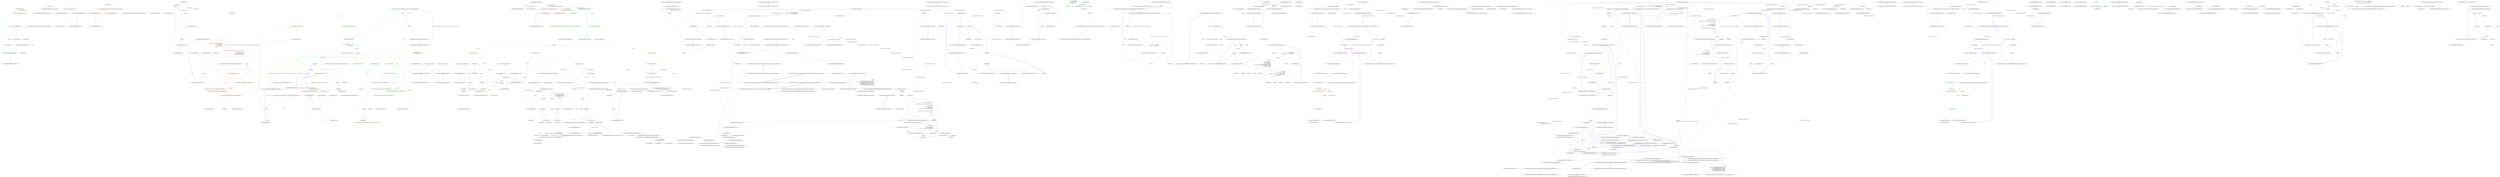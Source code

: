digraph  {
n31 [label="Nancy.AppDomainModuleLocator", span=""];
n0 [label="Entry Nancy.AppDomainModuleLocator.AppDomainModuleLocator(Nancy.IModuleActivator)", span="18-18", cluster="Nancy.AppDomainModuleLocator.AppDomainModuleLocator(Nancy.IModuleActivator)"];
n1 [label="this.activator = activator", span="21-21", cluster="Nancy.AppDomainModuleLocator.AppDomainModuleLocator(Nancy.IModuleActivator)", color=red, community=0];
n2 [label="Exit Nancy.AppDomainModuleLocator.AppDomainModuleLocator(Nancy.IModuleActivator)", span="18-18", cluster="Nancy.AppDomainModuleLocator.AppDomainModuleLocator(Nancy.IModuleActivator)"];
n3 [label="Entry Nancy.AppDomainModuleLocator.GetModules()", span="25-25", cluster="Nancy.AppDomainModuleLocator.GetModules()"];
n4 [label="this.modules == null", span="27-27", cluster="Nancy.AppDomainModuleLocator.GetModules()", color=red, community=0];
n5 [label=locker, span="29-29", cluster="Nancy.AppDomainModuleLocator.GetModules()", color=red, community=0];
n8 [label="return this.modules;", span="37-37", cluster="Nancy.AppDomainModuleLocator.GetModules()", color=red, community=0];
n6 [label="this.modules == null", span="31-31", cluster="Nancy.AppDomainModuleLocator.GetModules()", color=red, community=0];
n7 [label="this.modules = LocateModulesInAppDomain()", span="33-33", cluster="Nancy.AppDomainModuleLocator.GetModules()", color=red, community=0];
n10 [label="Entry Nancy.AppDomainModuleLocator.LocateModulesInAppDomain()", span="40-40", cluster="Nancy.AppDomainModuleLocator.LocateModulesInAppDomain()"];
n9 [label="Exit Nancy.AppDomainModuleLocator.GetModules()", span="25-25", cluster="Nancy.AppDomainModuleLocator.GetModules()"];
n11 [label="var types = from assembly in AppDomain.CurrentDomain.GetAssemblies()\r\n                from type in assembly.GetTypes()\r\n                where !type.IsAbstract\r\n                where activator.CanCreateInstance(type)\r\n                select type", span="42-46", cluster="Nancy.AppDomainModuleLocator.LocateModulesInAppDomain()", color=red, community=0];
n12 [label="var metas = new Dictionary<string, IEnumerable<ModuleMeta>>(StringComparer.CurrentCultureIgnoreCase)\r\n                        {\r\n                            {''GET'', new List<ModuleMeta>(types.Count())},\r\n                            {''POST'', new List<ModuleMeta>(types.Count())},\r\n                            {''PUT'', new List<ModuleMeta>(types.Count())},\r\n                            {''DELETE'', new List<ModuleMeta>(types.Count())},\r\n                        }", span="48-54", cluster="Nancy.AppDomainModuleLocator.LocateModulesInAppDomain()", color=red, community=0];
n21 [label="Entry System.AppDomain.GetAssemblies()", span="0-0", cluster="System.AppDomain.GetAssemblies()"];
n22 [label="Entry System.Reflection.Assembly.GetTypes()", span="0-0", cluster="System.Reflection.Assembly.GetTypes()"];
n23 [label="Entry Unk.CanCreateInstance", span="", cluster="Unk.CanCreateInstance"];
n13 [label=types, span="55-55", cluster="Nancy.AppDomainModuleLocator.LocateModulesInAppDomain()", color=red, community=0];
n24 [label="Entry System.Collections.Generic.Dictionary<TKey, TValue>.Dictionary(System.Collections.Generic.IEqualityComparer<TKey>)", span="0-0", cluster="System.Collections.Generic.Dictionary<TKey, TValue>.Dictionary(System.Collections.Generic.IEqualityComparer<TKey>)"];
n25 [label="Entry System.Collections.Generic.List<T>.List(int)", span="0-0", cluster="System.Collections.Generic.List<T>.List(int)"];
n26 [label="Entry Unk.Count", span="", cluster="Unk.Count"];
n15 [label="((List<ModuleMeta>)metas[''GET'']).Add(new ModuleMeta(type, module.GetRouteDescription(''GET'')))", span="58-58", cluster="Nancy.AppDomainModuleLocator.LocateModulesInAppDomain()", color=red, community=0];
n16 [label="((List<ModuleMeta>)metas[''POST'']).Add(new ModuleMeta(type, module.GetRouteDescription(''POST'')))", span="59-59", cluster="Nancy.AppDomainModuleLocator.LocateModulesInAppDomain()", color=red, community=0];
n17 [label="((List<ModuleMeta>)metas[''PUT'']).Add(new ModuleMeta(type, module.GetRouteDescription(''PUT'')))", span="60-60", cluster="Nancy.AppDomainModuleLocator.LocateModulesInAppDomain()", color=red, community=0];
n18 [label="((List<ModuleMeta>)metas[''DELETE'']).Add(new ModuleMeta(type, module.GetRouteDescription(''DELETE'')))", span="61-61", cluster="Nancy.AppDomainModuleLocator.LocateModulesInAppDomain()", color=red, community=0];
n19 [label="return metas;", span="64-64", cluster="Nancy.AppDomainModuleLocator.LocateModulesInAppDomain()", color=red, community=0];
n14 [label="var module = (NancyModule)Activator.CreateInstance(type)", span="57-57", cluster="Nancy.AppDomainModuleLocator.LocateModulesInAppDomain()", color=red, community=0];
n27 [label="Entry Unk.CreateInstance", span="", cluster="Unk.CreateInstance"];
n28 [label="Entry ModuleMeta.cstr", span="", cluster="ModuleMeta.cstr"];
n29 [label="Entry Nancy.NancyModule.GetRouteDescription(string)", span="8-8", cluster="Nancy.NancyModule.GetRouteDescription(string)"];
n30 [label="Entry System.Collections.Generic.List<T>.Add(T)", span="0-0", cluster="System.Collections.Generic.List<T>.Add(T)"];
n20 [label="Exit Nancy.AppDomainModuleLocator.LocateModulesInAppDomain()", span="40-40", cluster="Nancy.AppDomainModuleLocator.LocateModulesInAppDomain()"];
m0_12 [label="Entry Nancy.DefaultModuleActivator.IsModuleType(System.Type)", span="22-22", cluster="Nancy.DefaultModuleActivator.IsModuleType(System.Type)", file="DefaultModuleActivator.cs"];
m0_13 [label="return type.IsSubclassOf(typeof(NancyModule));", span="24-24", cluster="Nancy.DefaultModuleActivator.IsModuleType(System.Type)", color=green, community=0, file="DefaultModuleActivator.cs"];
m0_14 [label="Exit Nancy.DefaultModuleActivator.IsModuleType(System.Type)", span="22-22", cluster="Nancy.DefaultModuleActivator.IsModuleType(System.Type)", file="DefaultModuleActivator.cs"];
m0_0 [label="Entry Nancy.DefaultModuleActivator.CreateInstance(System.Type)", span="6-6", cluster="Nancy.DefaultModuleActivator.CreateInstance(System.Type)", file="DefaultModuleActivator.cs"];
m0_1 [label="! CanCreateInstance(moduleType)", span="8-8", cluster="Nancy.DefaultModuleActivator.CreateInstance(System.Type)", color=green, community=0, file="DefaultModuleActivator.cs"];
m0_3 [label="return (NancyModule) Activator.CreateInstance(moduleType);", span="13-13", cluster="Nancy.DefaultModuleActivator.CreateInstance(System.Type)", file="DefaultModuleActivator.cs", color=green, community=0];
m0_2 [label="throw new InvalidOperationException(''Cannot create an instance of type {0} as it does not inherit from NancyModule or it does not have a public parameterless constructor.'');", span="10-10", cluster="Nancy.DefaultModuleActivator.CreateInstance(System.Type)", color=green, community=0, file="DefaultModuleActivator.cs"];
m0_4 [label="Exit Nancy.DefaultModuleActivator.CreateInstance(System.Type)", span="6-6", cluster="Nancy.DefaultModuleActivator.CreateInstance(System.Type)", file="DefaultModuleActivator.cs"];
m0_15 [label="Entry System.Type.IsSubclassOf(System.Type)", span="0-0", cluster="System.Type.IsSubclassOf(System.Type)", file="DefaultModuleActivator.cs"];
m0_11 [label="Entry System.Type.GetConstructor(System.Type[])", span="0-0", cluster="System.Type.GetConstructor(System.Type[])", file="DefaultModuleActivator.cs"];
m0_7 [label="Entry System.Activator.CreateInstance(System.Type)", span="0-0", cluster="System.Activator.CreateInstance(System.Type)", file="DefaultModuleActivator.cs"];
m0_5 [label="Entry Nancy.DefaultModuleActivator.CanCreateInstance(System.Type)", span="16-16", cluster="Nancy.DefaultModuleActivator.CanCreateInstance(System.Type)", file="DefaultModuleActivator.cs"];
m0_8 [label="bool hasDefaultConstructor = moduleType.GetConstructor(Type.EmptyTypes) != null", span="18-18", cluster="Nancy.DefaultModuleActivator.CanCreateInstance(System.Type)", color=red, community=0, file="DefaultModuleActivator.cs"];
m0_9 [label="return IsModuleType(moduleType) && hasDefaultConstructor;", span="19-19", cluster="Nancy.DefaultModuleActivator.CanCreateInstance(System.Type)", color=red, community=0, file="DefaultModuleActivator.cs"];
m0_10 [label="Exit Nancy.DefaultModuleActivator.CanCreateInstance(System.Type)", span="16-16", cluster="Nancy.DefaultModuleActivator.CanCreateInstance(System.Type)", file="DefaultModuleActivator.cs"];
m0_6 [label="Entry System.InvalidOperationException.InvalidOperationException(string)", span="0-0", cluster="System.InvalidOperationException.InvalidOperationException(string)", file="DefaultModuleActivator.cs"];
m0_16 [label="Nancy.DefaultModuleActivator", span="", file="DefaultModuleActivator.cs"];
m1_44 [label="Entry Nancy.Bootstrapper.NancyInternalConfiguration.GetTypeRegistations()", span="123-123", cluster="Nancy.Bootstrapper.NancyInternalConfiguration.GetTypeRegistations()", file="FakeRoute.cs"];
m1_55 [label="Entry Nancy.Bootstrapper.NancyBootstrapperBase<TContainer>.RegisterInstances(TContainer, System.Collections.Generic.IEnumerable<Nancy.Bootstrapper.InstanceRegistration>)", span="427-427", cluster="Nancy.Bootstrapper.NancyBootstrapperBase<TContainer>.RegisterInstances(TContainer, System.Collections.Generic.IEnumerable<Nancy.Bootstrapper.InstanceRegistration>)", file="FakeRoute.cs"];
m1_109 [label="Exit Nancy.Bootstrapper.NancyBootstrapperBase<TContainer>.RegisterInstances(TContainer, System.Collections.Generic.IEnumerable<Nancy.Bootstrapper.InstanceRegistration>)", span="427-427", cluster="Nancy.Bootstrapper.NancyBootstrapperBase<TContainer>.RegisterInstances(TContainer, System.Collections.Generic.IEnumerable<Nancy.Bootstrapper.InstanceRegistration>)", file="FakeRoute.cs"];
m1_74 [label="Entry Nancy.Bootstrapper.NancyBootstrapperBase<TContainer>.GetAllModules(Nancy.NancyContext)", span="292-292", cluster="Nancy.Bootstrapper.NancyBootstrapperBase<TContainer>.GetAllModules(Nancy.NancyContext)", file="FakeRoute.cs"];
m1_75 [label="Exit Nancy.Bootstrapper.NancyBootstrapperBase<TContainer>.GetAllModules(Nancy.NancyContext)", span="292-292", cluster="Nancy.Bootstrapper.NancyBootstrapperBase<TContainer>.GetAllModules(Nancy.NancyContext)", file="FakeRoute.cs"];
m1_53 [label="Entry Nancy.Bootstrapper.NancyBootstrapperBase<TContainer>.RegisterModules(TContainer, System.Collections.Generic.IEnumerable<Nancy.Bootstrapper.ModuleRegistration>)", span="420-420", cluster="Nancy.Bootstrapper.NancyBootstrapperBase<TContainer>.RegisterModules(TContainer, System.Collections.Generic.IEnumerable<Nancy.Bootstrapper.ModuleRegistration>)", file="FakeRoute.cs"];
m1_108 [label="Exit Nancy.Bootstrapper.NancyBootstrapperBase<TContainer>.RegisterModules(TContainer, System.Collections.Generic.IEnumerable<Nancy.Bootstrapper.ModuleRegistration>)", span="420-420", cluster="Nancy.Bootstrapper.NancyBootstrapperBase<TContainer>.RegisterModules(TContainer, System.Collections.Generic.IEnumerable<Nancy.Bootstrapper.ModuleRegistration>)", file="FakeRoute.cs"];
m1_94 [label="Entry object.GetHashCode()", span="0-0", cluster="object.GetHashCode()", file="FakeRoute.cs"];
m1_112 [label="Entry Nancy.Bootstrapper.TypeRegistration.TypeRegistration(System.Type, System.Type)", span="14-14", cluster="Nancy.Bootstrapper.TypeRegistration.TypeRegistration(System.Type, System.Type)", file="FakeRoute.cs"];
m1_90 [label="Entry object.Equals(object)", span="0-0", cluster="object.Equals(object)", file="FakeRoute.cs"];
m1_42 [label="Entry Nancy.Bootstrapper.NancyBootstrapperBase<TContainer>.RegisterBootstrapperTypes(TContainer)", span="398-398", cluster="Nancy.Bootstrapper.NancyBootstrapperBase<TContainer>.RegisterBootstrapperTypes(TContainer)", file="FakeRoute.cs"];
m1_105 [label="Exit Nancy.Bootstrapper.NancyBootstrapperBase<TContainer>.RegisterBootstrapperTypes(TContainer)", span="398-398", cluster="Nancy.Bootstrapper.NancyBootstrapperBase<TContainer>.RegisterBootstrapperTypes(TContainer)", file="FakeRoute.cs"];
m1_13 [label="Entry Nancy.Bootstrapper.ModuleRegistration.ModuleRegistration(System.Type, string)", span="11-11", cluster="Nancy.Bootstrapper.ModuleRegistration.ModuleRegistration(System.Type, string)", file="FakeRoute.cs"];
m1_57 [label="Entry Nancy.Bootstrapper.NancyBootstrapperBase<TContainer>.GetStartupTasks()", span="285-285", cluster="Nancy.Bootstrapper.NancyBootstrapperBase<TContainer>.GetStartupTasks()", file="FakeRoute.cs"];
m1_73 [label="Exit Nancy.Bootstrapper.NancyBootstrapperBase<TContainer>.GetStartupTasks()", span="285-285", cluster="Nancy.Bootstrapper.NancyBootstrapperBase<TContainer>.GetStartupTasks()", file="FakeRoute.cs"];
m1_49 [label="Entry string.Format(string, object)", span="0-0", cluster="string.Format(string, object)", file="FakeRoute.cs"];
m1_8 [label="this.ActionWasInvoked = true", span="12-12", cluster="lambda expression", file="FakeRoute.cs"];
m1_87 [label="Entry Nancy.Bootstrapper.NancyBootstrapperBase<TContainer>.Equals(object)", span="325-325", cluster="Nancy.Bootstrapper.NancyBootstrapperBase<TContainer>.Equals(object)", file="FakeRoute.cs"];
m1_88 [label="return base.Equals(obj);", span="327-327", cluster="Nancy.Bootstrapper.NancyBootstrapperBase<TContainer>.Equals(object)", file="FakeRoute.cs"];
m1_89 [label="Exit Nancy.Bootstrapper.NancyBootstrapperBase<TContainer>.Equals(object)", span="325-325", cluster="Nancy.Bootstrapper.NancyBootstrapperBase<TContainer>.Equals(object)", file="FakeRoute.cs"];
m1_6 [label="Entry Nancy.Response.Response()", span="12-12", cluster="Nancy.Response.Response()", file="FakeRoute.cs"];
m1_54 [label="Entry Nancy.Conventions.NancyConventions.GetInstanceRegistrations()", span="55-55", cluster="Nancy.Conventions.NancyConventions.GetInstanceRegistrations()", file="FakeRoute.cs"];
m1_0 [label="Entry Nancy.Bootstrapper.NancyBootstrapperBase<TContainer>.NancyBootstrapperBase()", span="46-46", cluster="Nancy.Bootstrapper.NancyBootstrapperBase<TContainer>.NancyBootstrapperBase()", file="FakeRoute.cs"];
m1_1 [label="AppDomainAssemblyTypeScanner.LoadNancyAssemblies()", span="48-48", cluster="Nancy.Bootstrapper.NancyBootstrapperBase<TContainer>.NancyBootstrapperBase()", file="FakeRoute.cs"];
m1_2 [label="this.BeforeRequest = new BeforePipeline()", span="50-50", cluster="Nancy.Bootstrapper.NancyBootstrapperBase<TContainer>.NancyBootstrapperBase()", file="FakeRoute.cs"];
m1_7 [label="Entry lambda expression", span="11-14", cluster="lambda expression", file="FakeRoute.cs"];
m1_43 [label="Entry Nancy.Bootstrapper.NancyBootstrapperBase<TContainer>.ConfigureApplicationContainer(TContainer)", span="362-362", cluster="Nancy.Bootstrapper.NancyBootstrapperBase<TContainer>.ConfigureApplicationContainer(TContainer)", file="FakeRoute.cs"];
m1_100 [label="Exit Nancy.Bootstrapper.NancyBootstrapperBase<TContainer>.ConfigureApplicationContainer(TContainer)", span="362-362", cluster="Nancy.Bootstrapper.NancyBootstrapperBase<TContainer>.ConfigureApplicationContainer(TContainer)", file="FakeRoute.cs"];
m1_59 [label="Entry Nancy.BeforePipeline.AddItemToStartOfPipeline(System.Func<Nancy.NancyContext, Nancy.Response>)", span="96-96", cluster="Nancy.BeforePipeline.AddItemToStartOfPipeline(System.Func<Nancy.NancyContext, Nancy.Response>)", file="FakeRoute.cs"];
m1_72 [label="Entry System.IO.Stream.Write(byte[], int, int)", span="0-0", cluster="System.IO.Stream.Write(byte[], int, int)", file="FakeRoute.cs"];
m1_15 [label="Entry Nancy.Bootstrapper.IModuleKeyGenerator.GetKeyForModuleType(System.Type)", span="14-14", cluster="Nancy.Bootstrapper.IModuleKeyGenerator.GetKeyForModuleType(System.Type)", file="FakeRoute.cs"];
m1_48 [label="Entry Nancy.Conventions.NancyConventions.Validate()", span="37-37", cluster="Nancy.Conventions.NancyConventions.Validate()", file="FakeRoute.cs"];
m1_76 [label="Entry Nancy.Bootstrapper.NancyBootstrapperBase<TContainer>.GetModuleByKey(string, Nancy.NancyContext)", span="300-300", cluster="Nancy.Bootstrapper.NancyBootstrapperBase<TContainer>.GetModuleByKey(string, Nancy.NancyContext)", file="FakeRoute.cs"];
m1_77 [label="Exit Nancy.Bootstrapper.NancyBootstrapperBase<TContainer>.GetModuleByKey(string, Nancy.NancyContext)", span="300-300", cluster="Nancy.Bootstrapper.NancyBootstrapperBase<TContainer>.GetModuleByKey(string, Nancy.NancyContext)", file="FakeRoute.cs"];
m1_40 [label="Entry System.InvalidOperationException.InvalidOperationException(string)", span="0-0", cluster="System.InvalidOperationException.InvalidOperationException(string)", file="FakeRoute.cs"];
m1_124 [label="Entry System.Reflection.Assembly.GetManifestResourceStream(string)", span="0-0", cluster="System.Reflection.Assembly.GetManifestResourceStream(string)", file="FakeRoute.cs"];
m1_47 [label="Entry Nancy.Bootstrapper.NancyBootstrapperBase<TContainer>.ConfigureConventions(Nancy.Conventions.NancyConventions)", span="370-370", cluster="Nancy.Bootstrapper.NancyBootstrapperBase<TContainer>.ConfigureConventions(Nancy.Conventions.NancyConventions)", file="FakeRoute.cs"];
m1_101 [label="Exit Nancy.Bootstrapper.NancyBootstrapperBase<TContainer>.ConfigureConventions(Nancy.Conventions.NancyConventions)", span="370-370", cluster="Nancy.Bootstrapper.NancyBootstrapperBase<TContainer>.ConfigureConventions(Nancy.Conventions.NancyConventions)", file="FakeRoute.cs"];
m1_91 [label="Entry Nancy.Bootstrapper.NancyBootstrapperBase<TContainer>.GetHashCode()", span="334-334", cluster="Nancy.Bootstrapper.NancyBootstrapperBase<TContainer>.GetHashCode()", file="FakeRoute.cs"];
m1_92 [label="return base.GetHashCode();", span="336-336", cluster="Nancy.Bootstrapper.NancyBootstrapperBase<TContainer>.GetHashCode()", file="FakeRoute.cs"];
m1_93 [label="Exit Nancy.Bootstrapper.NancyBootstrapperBase<TContainer>.GetHashCode()", span="334-334", cluster="Nancy.Bootstrapper.NancyBootstrapperBase<TContainer>.GetHashCode()", file="FakeRoute.cs"];
m1_46 [label="Entry System.Collections.Generic.IEnumerable<TSource>.Concat<TSource>(System.Collections.Generic.IEnumerable<TSource>)", span="0-0", cluster="System.Collections.Generic.IEnumerable<TSource>.Concat<TSource>(System.Collections.Generic.IEnumerable<TSource>)", file="FakeRoute.cs"];
m1_95 [label="Entry Nancy.Bootstrapper.NancyBootstrapperBase<TContainer>.ToString()", span="343-343", cluster="Nancy.Bootstrapper.NancyBootstrapperBase<TContainer>.ToString()", file="FakeRoute.cs"];
m1_96 [label="return base.ToString();", span="345-345", cluster="Nancy.Bootstrapper.NancyBootstrapperBase<TContainer>.ToString()", file="FakeRoute.cs"];
m1_97 [label="Exit Nancy.Bootstrapper.NancyBootstrapperBase<TContainer>.ToString()", span="343-343", cluster="Nancy.Bootstrapper.NancyBootstrapperBase<TContainer>.ToString()", file="FakeRoute.cs"];
m1_78 [label="Entry Nancy.Bootstrapper.NancyBootstrapperBase<TContainer>.GetEngine()", span="306-306", cluster="Nancy.Bootstrapper.NancyBootstrapperBase<TContainer>.GetEngine()", file="FakeRoute.cs"];
m1_79 [label="!this.initialised", span="308-308", cluster="Nancy.Bootstrapper.NancyBootstrapperBase<TContainer>.GetEngine()", file="FakeRoute.cs"];
m1_80 [label="throw new InvalidOperationException(''Bootstrapper is not initialised. Call Initialise before GetEngine'');", span="310-310", cluster="Nancy.Bootstrapper.NancyBootstrapperBase<TContainer>.GetEngine()", file="FakeRoute.cs"];
m1_81 [label="var engine = this.GetEngineInternal()", span="313-313", cluster="Nancy.Bootstrapper.NancyBootstrapperBase<TContainer>.GetEngine()", file="FakeRoute.cs"];
m1_82 [label="engine.PreRequestHook = this.BeforeRequest", span="314-314", cluster="Nancy.Bootstrapper.NancyBootstrapperBase<TContainer>.GetEngine()", file="FakeRoute.cs"];
m1_83 [label="engine.PostRequestHook = this.AfterRequest", span="315-315", cluster="Nancy.Bootstrapper.NancyBootstrapperBase<TContainer>.GetEngine()", file="FakeRoute.cs"];
m1_84 [label="return engine;", span="317-317", cluster="Nancy.Bootstrapper.NancyBootstrapperBase<TContainer>.GetEngine()", file="FakeRoute.cs"];
m1_85 [label="Exit Nancy.Bootstrapper.NancyBootstrapperBase<TContainer>.GetEngine()", span="306-306", cluster="Nancy.Bootstrapper.NancyBootstrapperBase<TContainer>.GetEngine()", file="FakeRoute.cs"];
m1_14 [label="Entry Nancy.Bootstrapper.NancyBootstrapperBase<TContainer>.GetModuleKeyGenerator()", span="384-384", cluster="Nancy.Bootstrapper.NancyBootstrapperBase<TContainer>.GetModuleKeyGenerator()", file="FakeRoute.cs"];
m1_103 [label="Exit Nancy.Bootstrapper.NancyBootstrapperBase<TContainer>.GetModuleKeyGenerator()", span="384-384", cluster="Nancy.Bootstrapper.NancyBootstrapperBase<TContainer>.GetModuleKeyGenerator()", file="FakeRoute.cs"];
m1_16 [label="Entry Nancy.Bootstrapper.NancyBootstrapperBase<TContainer>.Initialise()", span="216-216", cluster="Nancy.Bootstrapper.NancyBootstrapperBase<TContainer>.Initialise()", file="FakeRoute.cs"];
m1_17 [label="this.InternalConfiguration == null", span="218-218", cluster="Nancy.Bootstrapper.NancyBootstrapperBase<TContainer>.Initialise()", file="FakeRoute.cs"];
m1_18 [label="throw new InvalidOperationException(''Configuration cannot be null'');", span="220-220", cluster="Nancy.Bootstrapper.NancyBootstrapperBase<TContainer>.Initialise()", file="FakeRoute.cs"];
m1_19 [label="!this.InternalConfiguration.IsValid", span="223-223", cluster="Nancy.Bootstrapper.NancyBootstrapperBase<TContainer>.Initialise()", file="FakeRoute.cs"];
m1_20 [label="throw new InvalidOperationException(''Configuration is invalid'');", span="225-225", cluster="Nancy.Bootstrapper.NancyBootstrapperBase<TContainer>.Initialise()", file="FakeRoute.cs"];
m1_21 [label="this.ApplicationContainer = this.GetApplicationContainer()", span="228-228", cluster="Nancy.Bootstrapper.NancyBootstrapperBase<TContainer>.Initialise()", file="FakeRoute.cs"];
m1_22 [label="this.RegisterBootstrapperTypes(this.ApplicationContainer)", span="230-230", cluster="Nancy.Bootstrapper.NancyBootstrapperBase<TContainer>.Initialise()", file="FakeRoute.cs"];
m1_23 [label="this.ConfigureApplicationContainer(this.ApplicationContainer)", span="231-231", cluster="Nancy.Bootstrapper.NancyBootstrapperBase<TContainer>.Initialise()", file="FakeRoute.cs"];
m1_24 [label="var typeRegistrations = this.InternalConfiguration.GetTypeRegistations()\r\n                                        .Concat(this.GetAdditionalTypes())", span="233-234", cluster="Nancy.Bootstrapper.NancyBootstrapperBase<TContainer>.Initialise()", file="FakeRoute.cs"];
m1_25 [label="this.ConfigureConventions(this.Conventions)", span="237-237", cluster="Nancy.Bootstrapper.NancyBootstrapperBase<TContainer>.Initialise()", file="FakeRoute.cs"];
m1_29 [label="this.RegisterTypes(this.ApplicationContainer, typeRegistrations)", span="244-244", cluster="Nancy.Bootstrapper.NancyBootstrapperBase<TContainer>.Initialise()", file="FakeRoute.cs"];
m1_26 [label="var conventionValidationResult = this.Conventions.Validate()", span="238-238", cluster="Nancy.Bootstrapper.NancyBootstrapperBase<TContainer>.Initialise()", file="FakeRoute.cs"];
m1_27 [label="!conventionValidationResult.Item1", span="239-239", cluster="Nancy.Bootstrapper.NancyBootstrapperBase<TContainer>.Initialise()", file="FakeRoute.cs"];
m1_28 [label="throw new InvalidOperationException(string.Format(''Conventions are invalid:\n\n{0}'', conventionValidationResult.Item2));", span="241-241", cluster="Nancy.Bootstrapper.NancyBootstrapperBase<TContainer>.Initialise()", file="FakeRoute.cs"];
m1_30 [label="this.RegisterCollectionTypes(this.ApplicationContainer, this.GetApplicationCollections())", span="245-245", cluster="Nancy.Bootstrapper.NancyBootstrapperBase<TContainer>.Initialise()", file="FakeRoute.cs"];
m1_31 [label="this.RegisterModules(this.ApplicationContainer, this.Modules)", span="246-246", cluster="Nancy.Bootstrapper.NancyBootstrapperBase<TContainer>.Initialise()", file="FakeRoute.cs"];
m1_32 [label="this.RegisterInstances(this.ApplicationContainer, this.Conventions.GetInstanceRegistrations())", span="247-247", cluster="Nancy.Bootstrapper.NancyBootstrapperBase<TContainer>.Initialise()", file="FakeRoute.cs"];
m1_33 [label="this.InitialiseInternal(this.ApplicationContainer)", span="249-249", cluster="Nancy.Bootstrapper.NancyBootstrapperBase<TContainer>.Initialise()", file="FakeRoute.cs"];
m1_34 [label="this.GetStartupTasks()", span="251-251", cluster="Nancy.Bootstrapper.NancyBootstrapperBase<TContainer>.Initialise()", file="FakeRoute.cs"];
m1_35 [label="startupTask.Initialize()", span="253-253", cluster="Nancy.Bootstrapper.NancyBootstrapperBase<TContainer>.Initialise()", file="FakeRoute.cs"];
m1_36 [label="this.DefaultFavIcon != null", span="256-256", cluster="Nancy.Bootstrapper.NancyBootstrapperBase<TContainer>.Initialise()", file="FakeRoute.cs"];
m1_37 [label="this.BeforeRequest.AddItemToStartOfPipeline(ctx =>\r\n                    {\r\n                        if (String.Equals(ctx.Request.Uri, ''/favicon.ico'', StringComparison.InvariantCultureIgnoreCase))\r\n                        {\r\n                            var response = new Response\r\n                                {\r\n                                    ContentType = ''image/vnd.microsoft.icon'',\r\n                                    StatusCode = HttpStatusCode.OK,\r\n                                    Contents = s => s.Write(this.defaultFavIcon, 0, this.defaultFavIcon.Length)\r\n                                };\r\n\r\n                            response.Headers[''Cache-Control''] = ''public, max-age=604800, must-revalidate'';\r\n\r\n                            return response;\r\n                        }\r\n\r\n                        return null;\r\n                    })", span="258-275", cluster="Nancy.Bootstrapper.NancyBootstrapperBase<TContainer>.Initialise()", file="FakeRoute.cs"];
m1_38 [label="this.initialised = true", span="278-278", cluster="Nancy.Bootstrapper.NancyBootstrapperBase<TContainer>.Initialise()", file="FakeRoute.cs"];
m1_39 [label="Exit Nancy.Bootstrapper.NancyBootstrapperBase<TContainer>.Initialise()", span="216-216", cluster="Nancy.Bootstrapper.NancyBootstrapperBase<TContainer>.Initialise()", file="FakeRoute.cs"];
m1_125 [label="Entry System.IO.Stream.Read(byte[], int, int)", span="0-0", cluster="System.IO.Stream.Read(byte[], int, int)", file="FakeRoute.cs"];
m1_56 [label="Entry Nancy.Bootstrapper.NancyBootstrapperBase<TContainer>.InitialiseInternal(TContainer)", span="354-354", cluster="Nancy.Bootstrapper.NancyBootstrapperBase<TContainer>.InitialiseInternal(TContainer)", file="FakeRoute.cs"];
m1_99 [label="Exit Nancy.Bootstrapper.NancyBootstrapperBase<TContainer>.InitialiseInternal(TContainer)", span="354-354", cluster="Nancy.Bootstrapper.NancyBootstrapperBase<TContainer>.InitialiseInternal(TContainer)", file="FakeRoute.cs"];
m1_10 [label="Exit lambda expression", span="11-14", cluster="lambda expression", file="FakeRoute.cs"];
m1_11 [label="Nancy.Tests.Fakes.FakeRoute", span="", cluster="lambda expression", file="FakeRoute.cs"];
m1_12 [label="Exit lambda expression", span="119-119", cluster="lambda expression", file="FakeRoute.cs"];
m1_60 [label="Entry lambda expression", span="258-275", cluster="lambda expression", file="FakeRoute.cs"];
m1_61 [label="String.Equals(ctx.Request.Uri, ''/favicon.ico'', StringComparison.InvariantCultureIgnoreCase)", span="260-260", cluster="lambda expression", file="FakeRoute.cs"];
m1_62 [label="var response = new Response\r\n                                {\r\n                                    ContentType = ''image/vnd.microsoft.icon'',\r\n                                    StatusCode = HttpStatusCode.OK,\r\n                                    Contents = s => s.Write(this.defaultFavIcon, 0, this.defaultFavIcon.Length)\r\n                                }", span="262-267", cluster="lambda expression", file="FakeRoute.cs"];
m1_65 [label="return null;", span="274-274", cluster="lambda expression", file="FakeRoute.cs"];
m1_63 [label="response.Headers[''Cache-Control''] = ''public, max-age=604800, must-revalidate''", span="269-269", cluster="lambda expression", file="FakeRoute.cs"];
m1_70 [label="s.Write(this.defaultFavIcon, 0, this.defaultFavIcon.Length)", span="266-266", cluster="lambda expression", file="FakeRoute.cs"];
m1_64 [label="return response;", span="271-271", cluster="lambda expression", file="FakeRoute.cs"];
m1_66 [label="Exit lambda expression", span="258-275", cluster="lambda expression", file="FakeRoute.cs"];
m1_69 [label="Entry lambda expression", span="266-266", cluster="lambda expression", file="FakeRoute.cs"];
m1_71 [label="Exit lambda expression", span="266-266", cluster="lambda expression", file="FakeRoute.cs"];
m1_4 [label="this.conventions = new NancyConventions()", span="53-53", cluster="Nancy.Bootstrapper.NancyBootstrapperBase<TContainer>.NancyBootstrapperBase()", color=green, community=0, file="FakeRoute.cs"];
m1_3 [label="this.AfterRequest = new AfterPipeline()", span="51-51", cluster="Nancy.Bootstrapper.NancyBootstrapperBase<TContainer>.NancyBootstrapperBase()", file="FakeRoute.cs"];
m1_5 [label="Exit Nancy.Bootstrapper.NancyBootstrapperBase<TContainer>.NancyBootstrapperBase()", span="46-46", cluster="Nancy.Bootstrapper.NancyBootstrapperBase<TContainer>.NancyBootstrapperBase()", file="FakeRoute.cs"];
m1_9 [label="Entry Nancy.Conventions.NancyConventions.NancyConventions()", span="23-23", cluster="Nancy.Conventions.NancyConventions.NancyConventions()", file="FakeRoute.cs"];
m1_58 [label="Entry Nancy.Bootstrapper.IStartup.Initialize()", span="10-10", cluster="Nancy.Bootstrapper.IStartup.Initialize()", file="FakeRoute.cs"];
m1_67 [label="Entry string.Equals(string, string, System.StringComparison)", span="0-0", cluster="string.Equals(string, string, System.StringComparison)", file="FakeRoute.cs"];
m1_45 [label="Entry Nancy.Bootstrapper.NancyBootstrapperBase<TContainer>.GetAdditionalTypes()", span="434-434", cluster="Nancy.Bootstrapper.NancyBootstrapperBase<TContainer>.GetAdditionalTypes()", file="FakeRoute.cs"];
m1_110 [label="return new[]\r\n                {\r\n                    new TypeRegistration(typeof(IRootPathProvider), this.RootPathProvider),   \r\n                };", span="436-439", cluster="Nancy.Bootstrapper.NancyBootstrapperBase<TContainer>.GetAdditionalTypes()", file="FakeRoute.cs"];
m1_111 [label="Exit Nancy.Bootstrapper.NancyBootstrapperBase<TContainer>.GetAdditionalTypes()", span="434-434", cluster="Nancy.Bootstrapper.NancyBootstrapperBase<TContainer>.GetAdditionalTypes()", file="FakeRoute.cs"];
m1_52 [label="Entry Nancy.Bootstrapper.NancyBootstrapperBase<TContainer>.RegisterCollectionTypes(TContainer, System.Collections.Generic.IEnumerable<Nancy.Bootstrapper.CollectionTypeRegistration>)", span="413-413", cluster="Nancy.Bootstrapper.NancyBootstrapperBase<TContainer>.RegisterCollectionTypes(TContainer, System.Collections.Generic.IEnumerable<Nancy.Bootstrapper.CollectionTypeRegistration>)", file="FakeRoute.cs"];
m1_107 [label="Exit Nancy.Bootstrapper.NancyBootstrapperBase<TContainer>.RegisterCollectionTypes(TContainer, System.Collections.Generic.IEnumerable<Nancy.Bootstrapper.CollectionTypeRegistration>)", span="413-413", cluster="Nancy.Bootstrapper.NancyBootstrapperBase<TContainer>.RegisterCollectionTypes(TContainer, System.Collections.Generic.IEnumerable<Nancy.Bootstrapper.CollectionTypeRegistration>)", file="FakeRoute.cs"];
m1_41 [label="Entry Nancy.Bootstrapper.NancyBootstrapperBase<TContainer>.GetApplicationContainer()", span="390-390", cluster="Nancy.Bootstrapper.NancyBootstrapperBase<TContainer>.GetApplicationContainer()", file="FakeRoute.cs"];
m1_104 [label="Exit Nancy.Bootstrapper.NancyBootstrapperBase<TContainer>.GetApplicationContainer()", span="390-390", cluster="Nancy.Bootstrapper.NancyBootstrapperBase<TContainer>.GetApplicationContainer()", file="FakeRoute.cs"];
m1_51 [label="Entry Nancy.Bootstrapper.NancyBootstrapperBase<TContainer>.GetApplicationCollections()", span="447-447", cluster="Nancy.Bootstrapper.NancyBootstrapperBase<TContainer>.GetApplicationCollections()", file="FakeRoute.cs"];
m1_113 [label="return new[]\r\n                {\r\n                    new CollectionTypeRegistration(typeof(IViewEngine), this.ViewEngines),\r\n                    new CollectionTypeRegistration(typeof(IViewLocationProvider), this.ViewLocationProviders),\r\n                    new CollectionTypeRegistration(typeof(IModelBinder), this.ModelBinders),\r\n                    new CollectionTypeRegistration(typeof(ITypeConverter), this.TypeConverters),\r\n                    new CollectionTypeRegistration(typeof(IBodyDeserializer), this.BodyDeserializers),\r\n                    new CollectionTypeRegistration(typeof(IStartup), this.StartupTasks), \r\n                };", span="449-457", cluster="Nancy.Bootstrapper.NancyBootstrapperBase<TContainer>.GetApplicationCollections()", file="FakeRoute.cs"];
m1_114 [label="Exit Nancy.Bootstrapper.NancyBootstrapperBase<TContainer>.GetApplicationCollections()", span="447-447", cluster="Nancy.Bootstrapper.NancyBootstrapperBase<TContainer>.GetApplicationCollections()", file="FakeRoute.cs"];
m1_115 [label="Entry Nancy.Bootstrapper.CollectionTypeRegistration.CollectionTypeRegistration(System.Type, System.Collections.Generic.IEnumerable<System.Type>)", span="19-19", cluster="Nancy.Bootstrapper.CollectionTypeRegistration.CollectionTypeRegistration(System.Type, System.Collections.Generic.IEnumerable<System.Type>)", file="FakeRoute.cs"];
m1_50 [label="Entry Nancy.Bootstrapper.NancyBootstrapperBase<TContainer>.RegisterTypes(TContainer, System.Collections.Generic.IEnumerable<Nancy.Bootstrapper.TypeRegistration>)", span="405-405", cluster="Nancy.Bootstrapper.NancyBootstrapperBase<TContainer>.RegisterTypes(TContainer, System.Collections.Generic.IEnumerable<Nancy.Bootstrapper.TypeRegistration>)", file="FakeRoute.cs"];
m1_106 [label="Exit Nancy.Bootstrapper.NancyBootstrapperBase<TContainer>.RegisterTypes(TContainer, System.Collections.Generic.IEnumerable<Nancy.Bootstrapper.TypeRegistration>)", span="405-405", cluster="Nancy.Bootstrapper.NancyBootstrapperBase<TContainer>.RegisterTypes(TContainer, System.Collections.Generic.IEnumerable<Nancy.Bootstrapper.TypeRegistration>)", file="FakeRoute.cs"];
m1_68 [label="Entry Nancy.Response.Response()", span="15-15", cluster="Nancy.Response.Response()", file="FakeRoute.cs"];
m1_86 [label="Entry Nancy.Bootstrapper.NancyBootstrapperBase<TContainer>.GetEngineInternal()", span="378-378", cluster="Nancy.Bootstrapper.NancyBootstrapperBase<TContainer>.GetEngineInternal()", file="FakeRoute.cs"];
m1_102 [label="Exit Nancy.Bootstrapper.NancyBootstrapperBase<TContainer>.GetEngineInternal()", span="378-378", cluster="Nancy.Bootstrapper.NancyBootstrapperBase<TContainer>.GetEngineInternal()", file="FakeRoute.cs"];
m1_116 [label="Entry Nancy.Bootstrapper.NancyBootstrapperBase<TContainer>.LoadFavIcon()", span="465-465", cluster="Nancy.Bootstrapper.NancyBootstrapperBase<TContainer>.LoadFavIcon()", file="FakeRoute.cs"];
m1_117 [label="var resourceStream = typeof(INancyEngine).Assembly.GetManifestResourceStream(''Nancy.favicon.ico'')", span="467-467", cluster="Nancy.Bootstrapper.NancyBootstrapperBase<TContainer>.LoadFavIcon()", file="FakeRoute.cs"];
m1_118 [label="resourceStream == null", span="468-468", cluster="Nancy.Bootstrapper.NancyBootstrapperBase<TContainer>.LoadFavIcon()", file="FakeRoute.cs"];
m1_120 [label="var result = new byte[resourceStream.Length]", span="473-473", cluster="Nancy.Bootstrapper.NancyBootstrapperBase<TContainer>.LoadFavIcon()", file="FakeRoute.cs"];
m1_121 [label="resourceStream.Read(result, 0, (int)resourceStream.Length)", span="474-474", cluster="Nancy.Bootstrapper.NancyBootstrapperBase<TContainer>.LoadFavIcon()", file="FakeRoute.cs"];
m1_119 [label="return null;", span="470-470", cluster="Nancy.Bootstrapper.NancyBootstrapperBase<TContainer>.LoadFavIcon()", file="FakeRoute.cs"];
m1_122 [label="return result;", span="476-476", cluster="Nancy.Bootstrapper.NancyBootstrapperBase<TContainer>.LoadFavIcon()", file="FakeRoute.cs"];
m1_123 [label="Exit Nancy.Bootstrapper.NancyBootstrapperBase<TContainer>.LoadFavIcon()", span="465-465", cluster="Nancy.Bootstrapper.NancyBootstrapperBase<TContainer>.LoadFavIcon()", file="FakeRoute.cs"];
m1_98 [label="Entry object.ToString()", span="0-0", cluster="object.ToString()", file="FakeRoute.cs"];
m1_126 [label="Nancy.Bootstrapper.NancyBootstrapperBase<TContainer>", span="", file="FakeRoute.cs"];
m2_6 [label="Entry Unk.First", span="", cluster="Unk.First", file="FakeRouteResolver.cs"];
m2_7 [label="Entry Nancy.Tests.Fakes.FakeRoute.FakeRoute()", span="8-8", cluster="Nancy.Tests.Fakes.FakeRoute.FakeRoute()", file="FakeRouteResolver.cs"];
m2_0 [label="Entry Nancy.Tests.Fakes.FakeRouteResolver.GetRoute(Nancy.IRequest, System.Collections.Generic.IEnumerable<Nancy.ModuleMeta>, Nancy.INancyApplication)", span="8-8", cluster="Nancy.Tests.Fakes.FakeRouteResolver.GetRoute(Nancy.IRequest, System.Collections.Generic.IEnumerable<Nancy.ModuleMeta>, Nancy.INancyApplication)", file="FakeRouteResolver.cs"];
m2_1 [label="var description = (from m in meta\r\n                               from d in m.RouteDescriptions\r\n                               where d.ModulePath + d.Path == request.Uri\r\n                               select d).First()", span="12-15", cluster="Nancy.Tests.Fakes.FakeRouteResolver.GetRoute(Nancy.IRequest, System.Collections.Generic.IEnumerable<Nancy.ModuleMeta>, Nancy.INancyApplication)", color=green, community=0, file="FakeRouteResolver.cs"];
m2_2 [label="this.ModulePath = description.ModulePath", span="17-17", cluster="Nancy.Tests.Fakes.FakeRouteResolver.GetRoute(Nancy.IRequest, System.Collections.Generic.IEnumerable<Nancy.ModuleMeta>, Nancy.INancyApplication)", file="FakeRouteResolver.cs"];
m2_3 [label="this.Path = description.Path", span="18-18", cluster="Nancy.Tests.Fakes.FakeRouteResolver.GetRoute(Nancy.IRequest, System.Collections.Generic.IEnumerable<Nancy.ModuleMeta>, Nancy.INancyApplication)", file="FakeRouteResolver.cs"];
m2_4 [label="return new FakeRoute();", span="20-20", cluster="Nancy.Tests.Fakes.FakeRouteResolver.GetRoute(Nancy.IRequest, System.Collections.Generic.IEnumerable<Nancy.ModuleMeta>, Nancy.INancyApplication)", file="FakeRouteResolver.cs"];
m2_5 [label="Exit Nancy.Tests.Fakes.FakeRouteResolver.GetRoute(Nancy.IRequest, System.Collections.Generic.IEnumerable<Nancy.ModuleMeta>, Nancy.INancyApplication)", span="8-8", cluster="Nancy.Tests.Fakes.FakeRouteResolver.GetRoute(Nancy.IRequest, System.Collections.Generic.IEnumerable<Nancy.ModuleMeta>, Nancy.INancyApplication)", file="FakeRouteResolver.cs"];
m2_8 [label="Nancy.Tests.Fakes.FakeRouteResolver", span="", file="FakeRouteResolver.cs"];
m3_38 [label="Entry long.TryParse(string, System.Globalization.NumberStyles, System.IFormatProvider, out long)", span="0-0", cluster="long.TryParse(string, System.Globalization.NumberStyles, System.IFormatProvider, out long)", file="HeadResponseFixture.cs"];
m3_9 [label="Entry Nancy.INancyEngine.HandleRequest(Nancy.Request)", span="21-21", cluster="Nancy.INancyEngine.HandleRequest(Nancy.Request)", file="HeadResponseFixture.cs"];
m3_15 [label="Entry Unk.ToDictionary", span="", cluster="Unk.ToDictionary", file="HeadResponseFixture.cs"];
m3_10 [label="Entry Nancy.Hosting.Aspnet.NancyHandler.SetNancyResponseToHttpResponse(HttpContextBase, Nancy.Response)", span="82-82", cluster="Nancy.Hosting.Aspnet.NancyHandler.SetNancyResponseToHttpResponse(HttpContextBase, Nancy.Response)", file="HeadResponseFixture.cs"];
m3_39 [label="SetHttpResponseHeaders(context, response)", span="84-84", cluster="Nancy.Hosting.Aspnet.NancyHandler.SetNancyResponseToHttpResponse(HttpContextBase, Nancy.Response)", file="HeadResponseFixture.cs"];
m3_40 [label="context.Response.ContentType = response.ContentType", span="86-86", cluster="Nancy.Hosting.Aspnet.NancyHandler.SetNancyResponseToHttpResponse(HttpContextBase, Nancy.Response)", file="HeadResponseFixture.cs"];
m3_41 [label="context.Response.StatusCode = (int)response.StatusCode", span="87-87", cluster="Nancy.Hosting.Aspnet.NancyHandler.SetNancyResponseToHttpResponse(HttpContextBase, Nancy.Response)", file="HeadResponseFixture.cs"];
m3_42 [label="response.Contents.Invoke(context.Response.OutputStream)", span="88-88", cluster="Nancy.Hosting.Aspnet.NancyHandler.SetNancyResponseToHttpResponse(HttpContextBase, Nancy.Response)", file="HeadResponseFixture.cs"];
m3_43 [label="Exit Nancy.Hosting.Aspnet.NancyHandler.SetNancyResponseToHttpResponse(HttpContextBase, Nancy.Response)", span="82-82", cluster="Nancy.Hosting.Aspnet.NancyHandler.SetNancyResponseToHttpResponse(HttpContextBase, Nancy.Response)", file="HeadResponseFixture.cs"];
m3_21 [label="Entry Unk.ToUpperInvariant", span="", cluster="Unk.ToUpperInvariant", file="HeadResponseFixture.cs"];
m3_20 [label="Entry Request.cstr", span="", cluster="Request.cstr", file="HeadResponseFixture.cs"];
m3_22 [label="Entry Unk.FromStream", span="", cluster="Unk.FromStream", file="HeadResponseFixture.cs"];
m3_17 [label="Entry Nancy.Url.Url()", span="16-16", cluster="Nancy.Url.Url()", file="HeadResponseFixture.cs"];
m3_8 [label="Entry Nancy.Hosting.Aspnet.NancyHandler.CreateNancyRequest(HttpContextBase)", span="29-29", cluster="Nancy.Hosting.Aspnet.NancyHandler.CreateNancyRequest(HttpContextBase)", file="HeadResponseFixture.cs"];
m3_11 [label="var expectedRequestLength =\r\n                GetExpectedRequestLength(context.Request.Headers.ToDictionary())", span="31-32", cluster="Nancy.Hosting.Aspnet.NancyHandler.CreateNancyRequest(HttpContextBase)", file="HeadResponseFixture.cs"];
m3_12 [label="var nancyUrl = new Url\r\n                               {\r\n                                   Scheme = context.Request.Url.Scheme,\r\n                                   HostName = context.Request.Url.Host,\r\n                                   Port = context.Request.Url.Port,\r\n                                   BasePath = context.Request.ApplicationPath.TrimEnd('/'),\r\n                                   Path = context.Request.AppRelativeCurrentExecutionFilePath.Replace(''~'', string.Empty),\r\n                                   Query = context.Request.Url.Query,\r\n                                   Fragment = context.Request.Url.Fragment,\r\n                               }", span="34-43", cluster="Nancy.Hosting.Aspnet.NancyHandler.CreateNancyRequest(HttpContextBase)", file="HeadResponseFixture.cs"];
m3_13 [label="return new Request(\r\n                context.Request.HttpMethod.ToUpperInvariant(),\r\n                nancyUrl,\r\n                RequestStream.FromStream(context.Request.InputStream, expectedRequestLength, true),\r\n                context.Request.Headers.ToDictionary(),\r\n                context.Request.UserHostAddress);", span="45-50", cluster="Nancy.Hosting.Aspnet.NancyHandler.CreateNancyRequest(HttpContextBase)", file="HeadResponseFixture.cs"];
m3_14 [label="Exit Nancy.Hosting.Aspnet.NancyHandler.CreateNancyRequest(HttpContextBase)", span="29-29", cluster="Nancy.Hosting.Aspnet.NancyHandler.CreateNancyRequest(HttpContextBase)", file="HeadResponseFixture.cs"];
m3_23 [label="Entry Nancy.Hosting.Aspnet.NancyHandler.GetExpectedRequestLength(System.Collections.Generic.IDictionary<string, System.Collections.Generic.IEnumerable<string>>)", span="53-53", cluster="Nancy.Hosting.Aspnet.NancyHandler.GetExpectedRequestLength(System.Collections.Generic.IDictionary<string, System.Collections.Generic.IEnumerable<string>>)", file="HeadResponseFixture.cs"];
m3_24 [label="incomingHeaders == null", span="55-55", cluster="Nancy.Hosting.Aspnet.NancyHandler.GetExpectedRequestLength(System.Collections.Generic.IDictionary<string, System.Collections.Generic.IEnumerable<string>>)", file="HeadResponseFixture.cs"];
m3_26 [label="!incomingHeaders.ContainsKey(''Content-Length'')", span="60-60", cluster="Nancy.Hosting.Aspnet.NancyHandler.GetExpectedRequestLength(System.Collections.Generic.IDictionary<string, System.Collections.Generic.IEnumerable<string>>)", file="HeadResponseFixture.cs"];
m3_28 [label="var headerValue =\r\n                incomingHeaders[''Content-Length''].SingleOrDefault()", span="65-66", cluster="Nancy.Hosting.Aspnet.NancyHandler.GetExpectedRequestLength(System.Collections.Generic.IDictionary<string, System.Collections.Generic.IEnumerable<string>>)", file="HeadResponseFixture.cs"];
m3_25 [label="return 0;", span="57-57", cluster="Nancy.Hosting.Aspnet.NancyHandler.GetExpectedRequestLength(System.Collections.Generic.IDictionary<string, System.Collections.Generic.IEnumerable<string>>)", file="HeadResponseFixture.cs"];
m3_27 [label="return 0;", span="62-62", cluster="Nancy.Hosting.Aspnet.NancyHandler.GetExpectedRequestLength(System.Collections.Generic.IDictionary<string, System.Collections.Generic.IEnumerable<string>>)", file="HeadResponseFixture.cs"];
m3_29 [label="headerValue == null", span="68-68", cluster="Nancy.Hosting.Aspnet.NancyHandler.GetExpectedRequestLength(System.Collections.Generic.IDictionary<string, System.Collections.Generic.IEnumerable<string>>)", file="HeadResponseFixture.cs"];
m3_32 [label="!long.TryParse(headerValue, NumberStyles.Any, CultureInfo.InvariantCulture, out contentLength)", span="74-74", cluster="Nancy.Hosting.Aspnet.NancyHandler.GetExpectedRequestLength(System.Collections.Generic.IDictionary<string, System.Collections.Generic.IEnumerable<string>>)", file="HeadResponseFixture.cs"];
m3_30 [label="return 0;", span="70-70", cluster="Nancy.Hosting.Aspnet.NancyHandler.GetExpectedRequestLength(System.Collections.Generic.IDictionary<string, System.Collections.Generic.IEnumerable<string>>)", file="HeadResponseFixture.cs"];
m3_31 [label="long contentLength", span="73-73", cluster="Nancy.Hosting.Aspnet.NancyHandler.GetExpectedRequestLength(System.Collections.Generic.IDictionary<string, System.Collections.Generic.IEnumerable<string>>)", file="HeadResponseFixture.cs"];
m3_33 [label="return 0;", span="76-76", cluster="Nancy.Hosting.Aspnet.NancyHandler.GetExpectedRequestLength(System.Collections.Generic.IDictionary<string, System.Collections.Generic.IEnumerable<string>>)", file="HeadResponseFixture.cs"];
m3_34 [label="return contentLength;", span="79-79", cluster="Nancy.Hosting.Aspnet.NancyHandler.GetExpectedRequestLength(System.Collections.Generic.IDictionary<string, System.Collections.Generic.IEnumerable<string>>)", file="HeadResponseFixture.cs"];
m3_35 [label="Exit Nancy.Hosting.Aspnet.NancyHandler.GetExpectedRequestLength(System.Collections.Generic.IDictionary<string, System.Collections.Generic.IEnumerable<string>>)", span="53-53", cluster="Nancy.Hosting.Aspnet.NancyHandler.GetExpectedRequestLength(System.Collections.Generic.IDictionary<string, System.Collections.Generic.IEnumerable<string>>)", file="HeadResponseFixture.cs"];
m3_44 [label="Entry Nancy.Hosting.Aspnet.NancyHandler.SetHttpResponseHeaders(HttpContextBase, Nancy.Response)", span="91-91", cluster="Nancy.Hosting.Aspnet.NancyHandler.SetHttpResponseHeaders(HttpContextBase, Nancy.Response)", file="HeadResponseFixture.cs"];
m3_46 [label="response.Headers", span="93-93", cluster="Nancy.Hosting.Aspnet.NancyHandler.SetHttpResponseHeaders(HttpContextBase, Nancy.Response)", file="HeadResponseFixture.cs"];
m3_47 [label="context.Response.AddHeader(header.Key, header.Value)", span="95-95", cluster="Nancy.Hosting.Aspnet.NancyHandler.SetHttpResponseHeaders(HttpContextBase, Nancy.Response)", file="HeadResponseFixture.cs"];
m3_48 [label="response.Cookies", span="98-98", cluster="Nancy.Hosting.Aspnet.NancyHandler.SetHttpResponseHeaders(HttpContextBase, Nancy.Response)", file="HeadResponseFixture.cs"];
m3_49 [label="context.Response.AddHeader(''Set-Cookie'', cookie.ToString())", span="100-100", cluster="Nancy.Hosting.Aspnet.NancyHandler.SetHttpResponseHeaders(HttpContextBase, Nancy.Response)", file="HeadResponseFixture.cs"];
m3_50 [label="Exit Nancy.Hosting.Aspnet.NancyHandler.SetHttpResponseHeaders(HttpContextBase, Nancy.Response)", span="91-91", cluster="Nancy.Hosting.Aspnet.NancyHandler.SetHttpResponseHeaders(HttpContextBase, Nancy.Response)", file="HeadResponseFixture.cs"];
m3_37 [label="Entry System.Collections.Generic.IEnumerable<TSource>.SingleOrDefault<TSource>()", span="0-0", cluster="System.Collections.Generic.IEnumerable<TSource>.SingleOrDefault<TSource>()", file="HeadResponseFixture.cs"];
m3_51 [label="Entry Unk.AddHeader", span="", cluster="Unk.AddHeader", file="HeadResponseFixture.cs"];
m3_3 [label="Entry Nancy.Hosting.Aspnet.NancyHandler.ProcessRequest(HttpContextBase)", span="19-19", cluster="Nancy.Hosting.Aspnet.NancyHandler.ProcessRequest(HttpContextBase)", file="HeadResponseFixture.cs"];
m3_4 [label="var request = CreateNancyRequest(context)", span="21-21", cluster="Nancy.Hosting.Aspnet.NancyHandler.ProcessRequest(HttpContextBase)", file="HeadResponseFixture.cs"];
m3_6 [label="SetNancyResponseToHttpResponse(context, nancyContext.Response)", span="25-25", cluster="Nancy.Hosting.Aspnet.NancyHandler.ProcessRequest(HttpContextBase)", file="HeadResponseFixture.cs"];
m3_5 [label="var nancyContext = this.engine.HandleRequest(request)", span="23-23", cluster="Nancy.Hosting.Aspnet.NancyHandler.ProcessRequest(HttpContextBase)", file="HeadResponseFixture.cs"];
m3_7 [label="Exit Nancy.Hosting.Aspnet.NancyHandler.ProcessRequest(HttpContextBase)", span="19-19", cluster="Nancy.Hosting.Aspnet.NancyHandler.ProcessRequest(HttpContextBase)", file="HeadResponseFixture.cs"];
m3_45 [label="Entry Unk.Invoke", span="", cluster="Unk.Invoke", file="HeadResponseFixture.cs"];
m3_16 [label="Entry Unk.GetExpectedRequestLength", span="", cluster="Unk.GetExpectedRequestLength", file="HeadResponseFixture.cs"];
m3_36 [label="Entry System.Collections.Generic.IDictionary<TKey, TValue>.ContainsKey(TKey)", span="0-0", cluster="System.Collections.Generic.IDictionary<TKey, TValue>.ContainsKey(TKey)", file="HeadResponseFixture.cs"];
m3_0 [label="Entry Nancy.Hosting.Aspnet.NancyHandler.NancyHandler(Nancy.INancyEngine)", span="14-14", cluster="Nancy.Hosting.Aspnet.NancyHandler.NancyHandler(Nancy.INancyEngine)", file="HeadResponseFixture.cs"];
m3_1 [label="this.engine = engine", span="16-16", cluster="Nancy.Hosting.Aspnet.NancyHandler.NancyHandler(Nancy.INancyEngine)", file="HeadResponseFixture.cs"];
m3_2 [label="Exit Nancy.Hosting.Aspnet.NancyHandler.NancyHandler(Nancy.INancyEngine)", span="14-14", cluster="Nancy.Hosting.Aspnet.NancyHandler.NancyHandler(Nancy.INancyEngine)", file="HeadResponseFixture.cs"];
m3_19 [label="Entry Unk.Replace", span="", cluster="Unk.Replace", file="HeadResponseFixture.cs"];
m3_18 [label="Entry Unk.TrimEnd", span="", cluster="Unk.TrimEnd", file="HeadResponseFixture.cs"];
m3_52 [label="Entry object.ToString()", span="0-0", cluster="object.ToString()", file="HeadResponseFixture.cs"];
m3_53 [label="Nancy.Hosting.Aspnet.NancyHandler", span="", file="HeadResponseFixture.cs"];
m4_0 [label="Entry Nancy.INancyApplication.GetTemplateProcessor(string)", span="7-7", cluster="Nancy.INancyApplication.GetTemplateProcessor(string)", file="INancyApplication.cs"];
m4_1 [label="Exit Nancy.INancyApplication.GetTemplateProcessor(string)", span="7-7", cluster="Nancy.INancyApplication.GetTemplateProcessor(string)", file="INancyApplication.cs"];
m5_0 [label="Entry Nancy.Routing.IRoute.Invoke()", span="12-12", cluster="Nancy.Routing.IRoute.Invoke()", file="IRoute.cs"];
m5_1 [label="Exit Nancy.Routing.IRoute.Invoke()", span="12-12", cluster="Nancy.Routing.IRoute.Invoke()", file="IRoute.cs"];
m6_32 [label="Entry Nancy.ViewEngines.IRenderContext.GetCsrfToken()", span="44-44", cluster="Nancy.ViewEngines.IRenderContext.GetCsrfToken()", file="MainModule.cs"];
m6_22 [label="Entry System.IO.StreamReader.StreamReader(System.IO.Stream)", span="0-0", cluster="System.IO.StreamReader.StreamReader(System.IO.Stream)", file="MainModule.cs"];
m6_19 [label="Entry Nancy.ViewEngines.Razor.RazorViewEngine.RenderView(Nancy.ViewEngines.ViewLocationResult, dynamic, Nancy.ViewEngines.IRenderContext)", span="72-72", cluster="Nancy.ViewEngines.Razor.RazorViewEngine.RenderView(Nancy.ViewEngines.ViewLocationResult, dynamic, Nancy.ViewEngines.IRenderContext)", file="MainModule.cs"];
m6_33 [label="Entry string.Format(string, object, object)", span="0-0", cluster="string.Format(string, object, object)", file="MainModule.cs"];
m6_0 [label="Entry Nancy.ViewEngines.Razor.HtmlHelpers<TModel>.HtmlHelpers(Nancy.ViewEngines.Razor.RazorViewEngine, Nancy.ViewEngines.IRenderContext, TModel)", span="21-21", cluster="Nancy.ViewEngines.Razor.HtmlHelpers<TModel>.HtmlHelpers(Nancy.ViewEngines.Razor.RazorViewEngine, Nancy.ViewEngines.IRenderContext, TModel)", file="MainModule.cs"];
m6_1 [label="this.engine = engine", span="23-23", cluster="Nancy.ViewEngines.Razor.HtmlHelpers<TModel>.HtmlHelpers(Nancy.ViewEngines.Razor.RazorViewEngine, Nancy.ViewEngines.IRenderContext, TModel)", file="MainModule.cs"];
m6_2 [label="this.renderContext = renderContext", span="24-24", cluster="Nancy.ViewEngines.Razor.HtmlHelpers<TModel>.HtmlHelpers(Nancy.ViewEngines.Razor.RazorViewEngine, Nancy.ViewEngines.IRenderContext, TModel)", file="MainModule.cs"];
m6_3 [label="this.model = model", span="25-25", cluster="Nancy.ViewEngines.Razor.HtmlHelpers<TModel>.HtmlHelpers(Nancy.ViewEngines.Razor.RazorViewEngine, Nancy.ViewEngines.IRenderContext, TModel)", file="MainModule.cs"];
m6_4 [label="Exit Nancy.ViewEngines.Razor.HtmlHelpers<TModel>.HtmlHelpers(Nancy.ViewEngines.Razor.RazorViewEngine, Nancy.ViewEngines.IRenderContext, TModel)", span="21-21", cluster="Nancy.ViewEngines.Razor.HtmlHelpers<TModel>.HtmlHelpers(Nancy.ViewEngines.Razor.RazorViewEngine, Nancy.ViewEngines.IRenderContext, TModel)", file="MainModule.cs"];
m6_28 [label="Entry Nancy.ViewEngines.Razor.HtmlHelpers<TModel>.AntiForgeryToken()", span="72-72", cluster="Nancy.ViewEngines.Razor.HtmlHelpers<TModel>.AntiForgeryToken()", file="MainModule.cs"];
m6_29 [label="var tokenKeyValue = this.renderContext.GetCsrfToken()", span="74-74", cluster="Nancy.ViewEngines.Razor.HtmlHelpers<TModel>.AntiForgeryToken()", file="MainModule.cs"];
m6_30 [label="return new NonEncodedHtmlString(String.Format(''<input type=\''hidden\'' name=\''{0}\'' value=\''{1}\''/>'', tokenKeyValue.Key, tokenKeyValue.Value));", span="76-76", cluster="Nancy.ViewEngines.Razor.HtmlHelpers<TModel>.AntiForgeryToken()", file="MainModule.cs"];
m6_31 [label="Exit Nancy.ViewEngines.Razor.HtmlHelpers<TModel>.AntiForgeryToken()", span="72-72", cluster="Nancy.ViewEngines.Razor.HtmlHelpers<TModel>.AntiForgeryToken()", file="MainModule.cs"];
m6_23 [label="Entry Nancy.ViewEngines.Razor.NonEncodedHtmlString.NonEncodedHtmlString(string)", span="13-13", cluster="Nancy.ViewEngines.Razor.NonEncodedHtmlString.NonEncodedHtmlString(string)", file="MainModule.cs"];
m6_24 [label="Entry System.IO.StreamReader.ReadToEnd()", span="0-0", cluster="System.IO.StreamReader.ReadToEnd()", file="MainModule.cs"];
m6_5 [label="Entry Nancy.ViewEngines.Razor.HtmlHelpers<TModel>.Partial(string)", span="32-32", cluster="Nancy.ViewEngines.Razor.HtmlHelpers<TModel>.Partial(string)", file="MainModule.cs"];
m6_6 [label="return this.Partial(viewName, null);", span="34-34", cluster="Nancy.ViewEngines.Razor.HtmlHelpers<TModel>.Partial(string)", file="MainModule.cs"];
m6_7 [label="Exit Nancy.ViewEngines.Razor.HtmlHelpers<TModel>.Partial(string)", span="32-32", cluster="Nancy.ViewEngines.Razor.HtmlHelpers<TModel>.Partial(string)", file="MainModule.cs"];
m6_8 [label="Entry Nancy.ViewEngines.Razor.HtmlHelpers<TModel>.Partial(string, dynamic)", span="42-42", cluster="Nancy.ViewEngines.Razor.HtmlHelpers<TModel>.Partial(string, dynamic)", file="MainModule.cs"];
m6_9 [label="var view = this.renderContext.LocateView(viewName, modelForPartial)", span="44-44", cluster="Nancy.ViewEngines.Razor.HtmlHelpers<TModel>.Partial(string, dynamic)", file="MainModule.cs"];
m6_10 [label="var response = this.engine.RenderView(view, modelForPartial, this.renderContext)", span="46-46", cluster="Nancy.ViewEngines.Razor.HtmlHelpers<TModel>.Partial(string, dynamic)", file="MainModule.cs"];
m6_11 [label="Action<Stream> action = response.Contents", span="47-47", cluster="Nancy.ViewEngines.Razor.HtmlHelpers<TModel>.Partial(string, dynamic)", file="MainModule.cs"];
m6_12 [label="var mem = new MemoryStream()", span="48-48", cluster="Nancy.ViewEngines.Razor.HtmlHelpers<TModel>.Partial(string, dynamic)", color=red, community=0, file="MainModule.cs"];
m6_13 [label="action.Invoke(mem)", span="50-50", cluster="Nancy.ViewEngines.Razor.HtmlHelpers<TModel>.Partial(string, dynamic)", color=red, community=0, file="MainModule.cs"];
m6_14 [label="mem.Position = 0", span="51-51", cluster="Nancy.ViewEngines.Razor.HtmlHelpers<TModel>.Partial(string, dynamic)", color=red, community=0, file="MainModule.cs"];
m6_15 [label="var reader = new StreamReader(mem)", span="53-53", cluster="Nancy.ViewEngines.Razor.HtmlHelpers<TModel>.Partial(string, dynamic)", file="MainModule.cs"];
m6_16 [label="return new NonEncodedHtmlString(reader.ReadToEnd());", span="55-55", cluster="Nancy.ViewEngines.Razor.HtmlHelpers<TModel>.Partial(string, dynamic)", file="MainModule.cs"];
m6_17 [label="Exit Nancy.ViewEngines.Razor.HtmlHelpers<TModel>.Partial(string, dynamic)", span="42-42", cluster="Nancy.ViewEngines.Razor.HtmlHelpers<TModel>.Partial(string, dynamic)", file="MainModule.cs"];
m6_21 [label="Entry System.Action<T>.Invoke(T)", span="0-0", cluster="System.Action<T>.Invoke(T)", file="MainModule.cs"];
m6_18 [label="Entry Nancy.ViewEngines.IRenderContext.LocateView(string, dynamic)", span="36-36", cluster="Nancy.ViewEngines.IRenderContext.LocateView(string, dynamic)", file="MainModule.cs"];
m6_25 [label="Entry Nancy.ViewEngines.Razor.HtmlHelpers<TModel>.Raw(string)", span="63-63", cluster="Nancy.ViewEngines.Razor.HtmlHelpers<TModel>.Raw(string)", file="MainModule.cs"];
m6_26 [label="return new NonEncodedHtmlString(text);", span="65-65", cluster="Nancy.ViewEngines.Razor.HtmlHelpers<TModel>.Raw(string)", file="MainModule.cs"];
m6_27 [label="Exit Nancy.ViewEngines.Razor.HtmlHelpers<TModel>.Raw(string)", span="63-63", cluster="Nancy.ViewEngines.Razor.HtmlHelpers<TModel>.Raw(string)", file="MainModule.cs"];
m6_20 [label="Entry System.IO.MemoryStream.MemoryStream()", span="0-0", cluster="System.IO.MemoryStream.MemoryStream()", file="MainModule.cs"];
m6_34 [label="Nancy.ViewEngines.Razor.HtmlHelpers<TModel>", span="", file="MainModule.cs"];
m7_25 [label="var types = from type in allTypes                                                \r\n                        where activator.CanCreateInstance(type)\r\n                        select type", span="52-54", cluster="Nancy.NancyApplication.LoadModules(System.Collections.Generic.IEnumerable<System.Type>)", file="NancyApplication.cs", color=green, community=0];
m7_3 [label="this.activator = activator", span="19-19", cluster="Nancy.NancyApplication.NancyApplication(Nancy.IModuleActivator)", file="NancyApplication.cs", color=green, community=0];
m7_12 [label="Entry Unk.LoadModules", span="", cluster="Unk.LoadModules", color=red, community=0, file="NancyApplication.cs"];
m7_13 [label="var templates = new Dictionary<string, Func<string, object, Action<Stream>>>(registries.Count(), StringComparer.CurrentCultureIgnoreCase)", span="34-34", cluster="Nancy.NancyApplication.LoadTemplates()", file="NancyApplication.cs"];
m7_14 [label=registries, span="35-35", cluster="Nancy.NancyApplication.LoadTemplates()", file="NancyApplication.cs"];
m7_16 [label="templates.Add(registry.Extension, registry.Executor)", span="38-38", cluster="Nancy.NancyApplication.LoadTemplates()", file="NancyApplication.cs"];
m7_17 [label="return templates;", span="40-40", cluster="Nancy.NancyApplication.LoadTemplates()", file="NancyApplication.cs"];
m7_15 [label="var registry = (IViewEngineRegistry) Activator.CreateInstance(type)", span="37-37", cluster="Nancy.NancyApplication.LoadTemplates()", color=red, community=0, file="NancyApplication.cs"];
m7_18 [label="Exit Nancy.NancyApplication.LoadTemplates()", span="27-27", cluster="Nancy.NancyApplication.LoadTemplates()", file="NancyApplication.cs"];
m7_2 [label="Exit Nancy.NancyApplication.NancyApplication()", span="12-12", cluster="Nancy.NancyApplication.NancyApplication()", file="NancyApplication.cs"];
m7_4 [label="Entry Nancy.NancyApplication.GetTemplateProcessor(string)", span="17-17", cluster="Nancy.NancyApplication.GetTemplateProcessor(string)", color=green, community=0, file="NancyApplication.cs"];
m7_5 [label="return this.templateProcessors.ContainsKey(extension) ? this.templateProcessors[extension] : null;", span="19-19", cluster="Nancy.NancyApplication.GetTemplateProcessor(string)", color=green, community=0, file="NancyApplication.cs"];
m7_6 [label="Exit Nancy.NancyApplication.GetTemplateProcessor(string)", span="17-17", cluster="Nancy.NancyApplication.GetTemplateProcessor(string)", color=green, community=0, file="NancyApplication.cs"];
m7_7 [label="Entry System.Collections.Generic.IDictionary<TKey, TValue>.ContainsKey(TKey)", span="0-0", cluster="System.Collections.Generic.IDictionary<TKey, TValue>.ContainsKey(TKey)", file="NancyApplication.cs"];
m7_51 [label="Entry System.Type.IsAssignableFrom(System.Type)", span="0-0", cluster="System.Type.IsAssignableFrom(System.Type)", file="NancyApplication.cs"];
m7_41 [label="Entry Nancy.NancyModule.GetRouteDescription(string)", span="8-8", cluster="Nancy.NancyModule.GetRouteDescription(string)", file="NancyApplication.cs"];
m7_11 [label="Entry Nancy.ViewEngines.StaticViewEngineExtension.Static(Nancy.IViewEngine, string)", span="8-8", cluster="Nancy.ViewEngines.StaticViewEngineExtension.Static(Nancy.IViewEngine, string)", file="NancyApplication.cs"];
m7_36 [label="Entry System.Collections.Generic.Dictionary<TKey, TValue>.Dictionary(System.Collections.Generic.IEqualityComparer<TKey>)", span="0-0", cluster="System.Collections.Generic.Dictionary<TKey, TValue>.Dictionary(System.Collections.Generic.IEqualityComparer<TKey>)", file="NancyApplication.cs"];
m7_43 [label="Entry Nancy.NancyApplication.LoadTemplates(System.Collections.Generic.IEnumerable<System.Type>)", span="75-75", cluster="Nancy.NancyApplication.LoadTemplates(System.Collections.Generic.IEnumerable<System.Type>)", file="NancyApplication.cs"];
m7_44 [label="var registries = from type in types                             \r\n                             where typeof (IViewEngineRegistry).IsAssignableFrom(type)\r\n                             select type", span="77-79", cluster="Nancy.NancyApplication.LoadTemplates(System.Collections.Generic.IEnumerable<System.Type>)", color=green, community=0, file="NancyApplication.cs"];
m7_45 [label="var templates = new Dictionary<string, Func<string, object, Action<Stream>>>(registries.Count(), StringComparer.CurrentCultureIgnoreCase)", span="81-81", cluster="Nancy.NancyApplication.LoadTemplates(System.Collections.Generic.IEnumerable<System.Type>)", file="NancyApplication.cs"];
m7_46 [label=registries, span="82-82", cluster="Nancy.NancyApplication.LoadTemplates(System.Collections.Generic.IEnumerable<System.Type>)", file="NancyApplication.cs"];
m7_47 [label="var registry = (IViewEngineRegistry) System.Activator.CreateInstance(type)", span="84-84", cluster="Nancy.NancyApplication.LoadTemplates(System.Collections.Generic.IEnumerable<System.Type>)", color=green, community=0, file="NancyApplication.cs"];
m7_48 [label="templates.Add(registry.Extension, registry.Executor)", span="85-85", cluster="Nancy.NancyApplication.LoadTemplates(System.Collections.Generic.IEnumerable<System.Type>)", file="NancyApplication.cs"];
m7_49 [label="return templates;", span="87-87", cluster="Nancy.NancyApplication.LoadTemplates(System.Collections.Generic.IEnumerable<System.Type>)", file="NancyApplication.cs"];
m7_50 [label="Exit Nancy.NancyApplication.LoadTemplates(System.Collections.Generic.IEnumerable<System.Type>)", span="75-75", cluster="Nancy.NancyApplication.LoadTemplates(System.Collections.Generic.IEnumerable<System.Type>)", file="NancyApplication.cs"];
m7_24 [label="Entry Nancy.NancyApplication.LoadModules(System.Collections.Generic.IEnumerable<System.Type>)", span="50-50", cluster="Nancy.NancyApplication.LoadModules(System.Collections.Generic.IEnumerable<System.Type>)", file="NancyApplication.cs"];
m7_26 [label="Nancy.NancyApplication", span="", cluster="Nancy.NancyApplication.LoadModules(System.Collections.Generic.IEnumerable<System.Type>)", color=green, community=0, file="NancyApplication.cs"];
m7_27 [label=types, span="63-63", cluster="Nancy.NancyApplication.LoadModules(System.Collections.Generic.IEnumerable<System.Type>)", color=green, community=0, file="NancyApplication.cs"];
m7_29 [label="((List<ModuleMeta>)metas[''GET'']).Add(new ModuleMeta(type, module.GetRouteDescription(''GET'')))", span="66-66", cluster="Nancy.NancyApplication.LoadModules(System.Collections.Generic.IEnumerable<System.Type>)", color=green, community=0, file="NancyApplication.cs"];
m7_30 [label="((List<ModuleMeta>)metas[''POST'']).Add(new ModuleMeta(type, module.GetRouteDescription(''POST'')))", span="67-67", cluster="Nancy.NancyApplication.LoadModules(System.Collections.Generic.IEnumerable<System.Type>)", color=green, community=0, file="NancyApplication.cs"];
m7_31 [label="((List<ModuleMeta>)metas[''PUT'']).Add(new ModuleMeta(type, module.GetRouteDescription(''PUT'')))", span="68-68", cluster="Nancy.NancyApplication.LoadModules(System.Collections.Generic.IEnumerable<System.Type>)", color=green, community=0, file="NancyApplication.cs"];
m7_32 [label="((List<ModuleMeta>)metas[''DELETE'']).Add(new ModuleMeta(type, module.GetRouteDescription(''DELETE'')))", span="69-69", cluster="Nancy.NancyApplication.LoadModules(System.Collections.Generic.IEnumerable<System.Type>)", color=green, community=0, file="NancyApplication.cs"];
m7_33 [label="return metas;", span="72-72", cluster="Nancy.NancyApplication.LoadModules(System.Collections.Generic.IEnumerable<System.Type>)", color=green, community=0, file="NancyApplication.cs"];
m7_28 [label="var module = (NancyModule)Activator.CreateInstance(type)", span="65-65", cluster="Nancy.NancyApplication.LoadModules(System.Collections.Generic.IEnumerable<System.Type>)", color=green, community=0, file="NancyApplication.cs"];
m7_34 [label="Exit Nancy.NancyApplication.LoadModules(System.Collections.Generic.IEnumerable<System.Type>)", span="50-50", cluster="Nancy.NancyApplication.LoadModules(System.Collections.Generic.IEnumerable<System.Type>)", file="NancyApplication.cs"];
m7_35 [label="Entry Nancy.IModuleActivator.CanCreateInstance(System.Type)", span="21-21", cluster="Nancy.IModuleActivator.CanCreateInstance(System.Type)", file="NancyApplication.cs"];
m7_21 [label="Entry Unk.IsAssignableFrom", span="", cluster="Unk.IsAssignableFrom", file="NancyApplication.cs"];
m7_22 [label="Entry System.Collections.Generic.Dictionary<TKey, TValue>.Dictionary(int, System.Collections.Generic.IEqualityComparer<TKey>)", span="0-0", cluster="System.Collections.Generic.Dictionary<TKey, TValue>.Dictionary(int, System.Collections.Generic.IEqualityComparer<TKey>)", color=green, community=0, file="NancyApplication.cs"];
m7_23 [label="Entry Unk.Count", span="", cluster="Unk.Count", file="NancyApplication.cs"];
m7_0 [label="Entry Nancy.NancyApplication.NancyApplication()", span="12-12", cluster="Nancy.NancyApplication.NancyApplication()", file="NancyApplication.cs"];
m7_1 [label="this.templateProcessors = LoadTemplates()", span="14-14", cluster="Nancy.NancyApplication.NancyApplication()", color=red, community=0, file="NancyApplication.cs"];
m7_8 [label="Entry lambda expression", span="24-24", cluster="lambda expression", file="NancyApplication.cs"];
m7_9 [label="StaticViewEngineExtension.Static(null, path)", span="24-24", cluster="lambda expression", file="NancyApplication.cs"];
m7_10 [label="Entry Unk.ToList", span="", cluster="Unk.ToList", file="NancyApplication.cs"];
m7_19 [label="Entry System.AppDomain.GetAssemblies()", span="0-0", cluster="System.AppDomain.GetAssemblies()", file="NancyApplication.cs"];
m7_40 [label="Entry ModuleMeta.cstr", span="", cluster="ModuleMeta.cstr", file="NancyApplication.cs"];
m7_37 [label="Entry System.Collections.Generic.List<T>.List(int)", span="0-0", cluster="System.Collections.Generic.List<T>.List(int)", file="NancyApplication.cs"];
m7_42 [label="Entry System.Collections.Generic.List<T>.Add(T)", span="0-0", cluster="System.Collections.Generic.List<T>.Add(T)", file="NancyApplication.cs"];
m7_20 [label="Entry System.Reflection.Assembly.GetTypes()", span="0-0", cluster="System.Reflection.Assembly.GetTypes()", file="NancyApplication.cs"];
m8_0 [label="Entry Nancy.Tests.Unit.Hosting.NancyApplicationFixture.Should_return_null_for_an_unknown_view_extension()", span="9-9", cluster="Nancy.Tests.Unit.Hosting.NancyApplicationFixture.Should_return_null_for_an_unknown_view_extension()", file="NancyApplicationFixture.cs"];
m8_1 [label="new NancyApplication().GetTemplateProcessor(''.unknown'').ShouldBeNull()", span="11-11", cluster="Nancy.Tests.Unit.Hosting.NancyApplicationFixture.Should_return_null_for_an_unknown_view_extension()", file="NancyApplicationFixture.cs"];
m8_2 [label="Exit Nancy.Tests.Unit.Hosting.NancyApplicationFixture.Should_return_null_for_an_unknown_view_extension()", span="9-9", cluster="Nancy.Tests.Unit.Hosting.NancyApplicationFixture.Should_return_null_for_an_unknown_view_extension()", file="NancyApplicationFixture.cs"];
m8_5 [label="Entry object.ShouldBeNull()", span="80-80", cluster="object.ShouldBeNull()", file="NancyApplicationFixture.cs"];
m8_3 [label="Entry Nancy.NancyApplication.NancyApplication()", span="12-12", cluster="Nancy.NancyApplication.NancyApplication()", file="NancyApplicationFixture.cs"];
m8_10 [label="Entry Nancy.Tests.Unit.Hosting.NancyApplicationFixture.Should_be_case_intensitive_about_view_extensions()", span="22-22", cluster="Nancy.Tests.Unit.Hosting.NancyApplicationFixture.Should_be_case_intensitive_about_view_extensions()", file="NancyApplicationFixture.cs"];
m8_11 [label="new NancyApplication().GetTemplateProcessor(''.LetO2'').ShouldBeSameAs(FakeViewEngineRegistry.Executor)", span="24-24", cluster="Nancy.Tests.Unit.Hosting.NancyApplicationFixture.Should_be_case_intensitive_about_view_extensions()", file="NancyApplicationFixture.cs"];
m8_12 [label="Exit Nancy.Tests.Unit.Hosting.NancyApplicationFixture.Should_be_case_intensitive_about_view_extensions()", span="22-22", cluster="Nancy.Tests.Unit.Hosting.NancyApplicationFixture.Should_be_case_intensitive_about_view_extensions()", file="NancyApplicationFixture.cs"];
m8_9 [label="Entry object.ShouldBeSameAs(object)", span="75-75", cluster="object.ShouldBeSameAs(object)", file="NancyApplicationFixture.cs"];
m8_4 [label="Entry Nancy.NancyApplication.GetTemplateProcessor(string)", span="17-17", cluster="Nancy.NancyApplication.GetTemplateProcessor(string)", file="NancyApplicationFixture.cs"];
m8_6 [label="Entry Nancy.Tests.Unit.Hosting.NancyApplicationFixture.Should_return_the_processor_for_a_given_extension()", span="16-16", cluster="Nancy.Tests.Unit.Hosting.NancyApplicationFixture.Should_return_the_processor_for_a_given_extension()", file="NancyApplicationFixture.cs"];
m8_7 [label="new NancyApplication().GetTemplateProcessor(''.leto2'').ShouldBeSameAs(FakeViewEngineRegistry.Executor)", span="18-18", cluster="Nancy.Tests.Unit.Hosting.NancyApplicationFixture.Should_return_the_processor_for_a_given_extension()", file="NancyApplicationFixture.cs"];
m8_8 [label="Exit Nancy.Tests.Unit.Hosting.NancyApplicationFixture.Should_return_the_processor_for_a_given_extension()", span="16-16", cluster="Nancy.Tests.Unit.Hosting.NancyApplicationFixture.Should_return_the_processor_for_a_given_extension()", file="NancyApplicationFixture.cs"];
m9_44 [label="Entry Nancy.Bootstrapper.NancyInternalConfiguration.GetTypeRegistations()", span="123-123", cluster="Nancy.Bootstrapper.NancyInternalConfiguration.GetTypeRegistations()", file="NancyEngine.cs"];
m9_55 [label="Entry Nancy.Bootstrapper.NancyBootstrapperBase<TContainer>.RegisterInstances(TContainer, System.Collections.Generic.IEnumerable<Nancy.Bootstrapper.InstanceRegistration>)", span="427-427", cluster="Nancy.Bootstrapper.NancyBootstrapperBase<TContainer>.RegisterInstances(TContainer, System.Collections.Generic.IEnumerable<Nancy.Bootstrapper.InstanceRegistration>)", file="NancyEngine.cs"];
m9_109 [label="Exit Nancy.Bootstrapper.NancyBootstrapperBase<TContainer>.RegisterInstances(TContainer, System.Collections.Generic.IEnumerable<Nancy.Bootstrapper.InstanceRegistration>)", span="427-427", cluster="Nancy.Bootstrapper.NancyBootstrapperBase<TContainer>.RegisterInstances(TContainer, System.Collections.Generic.IEnumerable<Nancy.Bootstrapper.InstanceRegistration>)", file="NancyEngine.cs"];
m9_74 [label="Entry Nancy.Bootstrapper.NancyBootstrapperBase<TContainer>.GetAllModules(Nancy.NancyContext)", span="292-292", cluster="Nancy.Bootstrapper.NancyBootstrapperBase<TContainer>.GetAllModules(Nancy.NancyContext)", file="NancyEngine.cs"];
m9_75 [label="Exit Nancy.Bootstrapper.NancyBootstrapperBase<TContainer>.GetAllModules(Nancy.NancyContext)", span="292-292", cluster="Nancy.Bootstrapper.NancyBootstrapperBase<TContainer>.GetAllModules(Nancy.NancyContext)", file="NancyEngine.cs"];
m9_53 [label="Entry Nancy.Bootstrapper.NancyBootstrapperBase<TContainer>.RegisterModules(TContainer, System.Collections.Generic.IEnumerable<Nancy.Bootstrapper.ModuleRegistration>)", span="420-420", cluster="Nancy.Bootstrapper.NancyBootstrapperBase<TContainer>.RegisterModules(TContainer, System.Collections.Generic.IEnumerable<Nancy.Bootstrapper.ModuleRegistration>)", file="NancyEngine.cs"];
m9_108 [label="Exit Nancy.Bootstrapper.NancyBootstrapperBase<TContainer>.RegisterModules(TContainer, System.Collections.Generic.IEnumerable<Nancy.Bootstrapper.ModuleRegistration>)", span="420-420", cluster="Nancy.Bootstrapper.NancyBootstrapperBase<TContainer>.RegisterModules(TContainer, System.Collections.Generic.IEnumerable<Nancy.Bootstrapper.ModuleRegistration>)", file="NancyEngine.cs"];
m9_94 [label="Entry object.GetHashCode()", span="0-0", cluster="object.GetHashCode()", file="NancyEngine.cs"];
m9_112 [label="Entry Nancy.Bootstrapper.TypeRegistration.TypeRegistration(System.Type, System.Type)", span="14-14", cluster="Nancy.Bootstrapper.TypeRegistration.TypeRegistration(System.Type, System.Type)", file="NancyEngine.cs"];
m9_90 [label="Entry object.Equals(object)", span="0-0", cluster="object.Equals(object)", file="NancyEngine.cs"];
m9_11 [label="new ModuleRegistration(t, this.GetModuleKeyGenerator().GetKeyForModuleType(t))", span="119-119", cluster="lambda expression", file="NancyEngine.cs"];
m9_42 [label="Entry Nancy.Bootstrapper.NancyBootstrapperBase<TContainer>.RegisterBootstrapperTypes(TContainer)", span="398-398", cluster="Nancy.Bootstrapper.NancyBootstrapperBase<TContainer>.RegisterBootstrapperTypes(TContainer)", file="NancyEngine.cs"];
m9_105 [label="Exit Nancy.Bootstrapper.NancyBootstrapperBase<TContainer>.RegisterBootstrapperTypes(TContainer)", span="398-398", cluster="Nancy.Bootstrapper.NancyBootstrapperBase<TContainer>.RegisterBootstrapperTypes(TContainer)", file="NancyEngine.cs"];
m9_13 [label="request == null", span="46-46", cluster="Nancy.NancyEngine.HandleRequest(Nancy.IRequest)", file="NancyEngine.cs"];
m9_57 [label="Entry Nancy.Bootstrapper.NancyBootstrapperBase<TContainer>.GetStartupTasks()", span="285-285", cluster="Nancy.Bootstrapper.NancyBootstrapperBase<TContainer>.GetStartupTasks()", file="NancyEngine.cs"];
m9_73 [label="Exit Nancy.Bootstrapper.NancyBootstrapperBase<TContainer>.GetStartupTasks()", span="285-285", cluster="Nancy.Bootstrapper.NancyBootstrapperBase<TContainer>.GetStartupTasks()", file="NancyEngine.cs"];
m9_34 [label="this.GetStartupTasks()", span="251-251", cluster="Nancy.Bootstrapper.NancyBootstrapperBase<TContainer>.Initialise()", file="NancyEngine.cs"];
m9_49 [label="Entry string.Format(string, object)", span="0-0", cluster="string.Format(string, object)", file="NancyEngine.cs"];
m9_8 [label="this.resolver = resolver", span="35-35", cluster="Nancy.NancyEngine.NancyEngine(Nancy.INancyModuleLocator, Nancy.Routing.IRouteResolver, Nancy.INancyApplication)", file="NancyEngine.cs"];
m9_87 [label="Entry Nancy.Bootstrapper.NancyBootstrapperBase<TContainer>.Equals(object)", span="325-325", cluster="Nancy.Bootstrapper.NancyBootstrapperBase<TContainer>.Equals(object)", file="NancyEngine.cs"];
m9_88 [label="return base.Equals(obj);", span="327-327", cluster="Nancy.Bootstrapper.NancyBootstrapperBase<TContainer>.Equals(object)", file="NancyEngine.cs"];
m9_89 [label="Exit Nancy.Bootstrapper.NancyBootstrapperBase<TContainer>.Equals(object)", span="325-325", cluster="Nancy.Bootstrapper.NancyBootstrapperBase<TContainer>.Equals(object)", file="NancyEngine.cs"];
m9_6 [label="throw new ArgumentNullException(''application'', ''The application parameter cannot be null.'');", span="31-31", cluster="Nancy.NancyEngine.NancyEngine(Nancy.INancyModuleLocator, Nancy.Routing.IRouteResolver, Nancy.INancyApplication)", file="NancyEngine.cs"];
m9_54 [label="Entry Nancy.Conventions.NancyConventions.GetInstanceRegistrations()", span="55-55", cluster="Nancy.Conventions.NancyConventions.GetInstanceRegistrations()", file="NancyEngine.cs"];
m9_7 [label="this.locator = locator", span="34-34", cluster="Nancy.NancyEngine.NancyEngine(Nancy.INancyModuleLocator, Nancy.Routing.IRouteResolver, Nancy.INancyApplication)", file="NancyEngine.cs"];
m9_43 [label="Entry Nancy.Bootstrapper.NancyBootstrapperBase<TContainer>.ConfigureApplicationContainer(TContainer)", span="362-362", cluster="Nancy.Bootstrapper.NancyBootstrapperBase<TContainer>.ConfigureApplicationContainer(TContainer)", file="NancyEngine.cs"];
m9_100 [label="Exit Nancy.Bootstrapper.NancyBootstrapperBase<TContainer>.ConfigureApplicationContainer(TContainer)", span="362-362", cluster="Nancy.Bootstrapper.NancyBootstrapperBase<TContainer>.ConfigureApplicationContainer(TContainer)", file="NancyEngine.cs"];
m9_32 [label="this.RegisterInstances(this.ApplicationContainer, this.Conventions.GetInstanceRegistrations())", span="247-247", cluster="Nancy.Bootstrapper.NancyBootstrapperBase<TContainer>.Initialise()", file="NancyEngine.cs"];
m9_59 [label="Entry Nancy.BeforePipeline.AddItemToStartOfPipeline(System.Func<Nancy.NancyContext, Nancy.Response>)", span="96-96", cluster="Nancy.BeforePipeline.AddItemToStartOfPipeline(System.Func<Nancy.NancyContext, Nancy.Response>)", file="NancyEngine.cs"];
m9_30 [label="this.RegisterCollectionTypes(this.ApplicationContainer, this.GetApplicationCollections())", span="245-245", cluster="Nancy.Bootstrapper.NancyBootstrapperBase<TContainer>.Initialise()", file="NancyEngine.cs"];
m9_29 [label="this.RegisterTypes(this.ApplicationContainer, typeRegistrations)", span="244-244", cluster="Nancy.Bootstrapper.NancyBootstrapperBase<TContainer>.Initialise()", file="NancyEngine.cs"];
m9_72 [label="Entry System.IO.Stream.Write(byte[], int, int)", span="0-0", cluster="System.IO.Stream.Write(byte[], int, int)", file="NancyEngine.cs"];
m9_15 [label="var modules = this.locator.GetModules()", span="51-51", cluster="Nancy.NancyEngine.HandleRequest(Nancy.IRequest)", file="NancyEngine.cs"];
m9_48 [label="Entry Nancy.Conventions.NancyConventions.Validate()", span="37-37", cluster="Nancy.Conventions.NancyConventions.Validate()", file="NancyEngine.cs"];
m9_33 [label="this.InitialiseInternal(this.ApplicationContainer)", span="249-249", cluster="Nancy.Bootstrapper.NancyBootstrapperBase<TContainer>.Initialise()", file="NancyEngine.cs"];
m9_76 [label="Entry Nancy.Bootstrapper.NancyBootstrapperBase<TContainer>.GetModuleByKey(string, Nancy.NancyContext)", span="300-300", cluster="Nancy.Bootstrapper.NancyBootstrapperBase<TContainer>.GetModuleByKey(string, Nancy.NancyContext)", file="NancyEngine.cs"];
m9_77 [label="Exit Nancy.Bootstrapper.NancyBootstrapperBase<TContainer>.GetModuleByKey(string, Nancy.NancyContext)", span="300-300", cluster="Nancy.Bootstrapper.NancyBootstrapperBase<TContainer>.GetModuleByKey(string, Nancy.NancyContext)", file="NancyEngine.cs"];
m9_40 [label="Entry System.InvalidOperationException.InvalidOperationException(string)", span="0-0", cluster="System.InvalidOperationException.InvalidOperationException(string)", file="NancyEngine.cs"];
m9_124 [label="Entry System.Reflection.Assembly.GetManifestResourceStream(string)", span="0-0", cluster="System.Reflection.Assembly.GetManifestResourceStream(string)", file="NancyEngine.cs"];
m9_12 [label="Exit lambda expression", span="119-119", cluster="lambda expression", file="NancyEngine.cs"];
m9_18 [label="throw new InvalidOperationException(''Configuration cannot be null'');", span="220-220", cluster="Nancy.Bootstrapper.NancyBootstrapperBase<TContainer>.Initialise()", color=green, community=0, file="NancyEngine.cs"];
m9_17 [label="this.InternalConfiguration == null", span="218-218", cluster="Nancy.Bootstrapper.NancyBootstrapperBase<TContainer>.Initialise()", file="NancyEngine.cs"];
m9_19 [label="!this.InternalConfiguration.IsValid", span="223-223", cluster="Nancy.Bootstrapper.NancyBootstrapperBase<TContainer>.Initialise()", file="NancyEngine.cs"];
m9_20 [label="throw new InvalidOperationException(''Configuration is invalid'');", span="225-225", cluster="Nancy.Bootstrapper.NancyBootstrapperBase<TContainer>.Initialise()", file="NancyEngine.cs"];
m9_16 [label="Entry Nancy.Bootstrapper.NancyBootstrapperBase<TContainer>.Initialise()", span="216-216", cluster="Nancy.Bootstrapper.NancyBootstrapperBase<TContainer>.Initialise()", file="NancyEngine.cs"];
m9_21 [label="this.ApplicationContainer = this.GetApplicationContainer()", span="228-228", cluster="Nancy.Bootstrapper.NancyBootstrapperBase<TContainer>.Initialise()", file="NancyEngine.cs"];
m9_26 [label="var conventionValidationResult = this.Conventions.Validate()", span="238-238", cluster="Nancy.Bootstrapper.NancyBootstrapperBase<TContainer>.Initialise()", file="NancyEngine.cs"];
m9_23 [label="this.ConfigureApplicationContainer(this.ApplicationContainer)", span="231-231", cluster="Nancy.Bootstrapper.NancyBootstrapperBase<TContainer>.Initialise()", file="NancyEngine.cs"];
m9_22 [label="this.RegisterBootstrapperTypes(this.ApplicationContainer)", span="230-230", cluster="Nancy.Bootstrapper.NancyBootstrapperBase<TContainer>.Initialise()", file="NancyEngine.cs"];
m9_24 [label="var typeRegistrations = this.InternalConfiguration.GetTypeRegistations()\r\n                                        .Concat(this.GetAdditionalTypes())", span="233-234", cluster="Nancy.Bootstrapper.NancyBootstrapperBase<TContainer>.Initialise()", file="NancyEngine.cs"];
m9_25 [label="this.ConfigureConventions(this.Conventions)", span="237-237", cluster="Nancy.Bootstrapper.NancyBootstrapperBase<TContainer>.Initialise()", file="NancyEngine.cs"];
m9_14 [label="Entry Nancy.Bootstrapper.NancyBootstrapperBase<TContainer>.GetModuleKeyGenerator()", span="384-384", cluster="Nancy.Bootstrapper.NancyBootstrapperBase<TContainer>.GetModuleKeyGenerator()", file="NancyEngine.cs"];
m9_27 [label="!conventionValidationResult.Item1", span="239-239", cluster="Nancy.Bootstrapper.NancyBootstrapperBase<TContainer>.Initialise()", file="NancyEngine.cs"];
m9_47 [label="Entry Nancy.Bootstrapper.NancyBootstrapperBase<TContainer>.ConfigureConventions(Nancy.Conventions.NancyConventions)", span="370-370", cluster="Nancy.Bootstrapper.NancyBootstrapperBase<TContainer>.ConfigureConventions(Nancy.Conventions.NancyConventions)", file="NancyEngine.cs"];
m9_101 [label="Exit Nancy.Bootstrapper.NancyBootstrapperBase<TContainer>.ConfigureConventions(Nancy.Conventions.NancyConventions)", span="370-370", cluster="Nancy.Bootstrapper.NancyBootstrapperBase<TContainer>.ConfigureConventions(Nancy.Conventions.NancyConventions)", file="NancyEngine.cs"];
m9_91 [label="Entry Nancy.Bootstrapper.NancyBootstrapperBase<TContainer>.GetHashCode()", span="334-334", cluster="Nancy.Bootstrapper.NancyBootstrapperBase<TContainer>.GetHashCode()", file="NancyEngine.cs"];
m9_92 [label="return base.GetHashCode();", span="336-336", cluster="Nancy.Bootstrapper.NancyBootstrapperBase<TContainer>.GetHashCode()", file="NancyEngine.cs"];
m9_93 [label="Exit Nancy.Bootstrapper.NancyBootstrapperBase<TContainer>.GetHashCode()", span="334-334", cluster="Nancy.Bootstrapper.NancyBootstrapperBase<TContainer>.GetHashCode()", file="NancyEngine.cs"];
m9_46 [label="Entry System.Collections.Generic.IEnumerable<TSource>.Concat<TSource>(System.Collections.Generic.IEnumerable<TSource>)", span="0-0", cluster="System.Collections.Generic.IEnumerable<TSource>.Concat<TSource>(System.Collections.Generic.IEnumerable<TSource>)", file="NancyEngine.cs"];
m9_35 [label="startupTask.Initialize()", span="253-253", cluster="Nancy.Bootstrapper.NancyBootstrapperBase<TContainer>.Initialise()", file="NancyEngine.cs"];
m9_95 [label="Entry Nancy.Bootstrapper.NancyBootstrapperBase<TContainer>.ToString()", span="343-343", cluster="Nancy.Bootstrapper.NancyBootstrapperBase<TContainer>.ToString()", file="NancyEngine.cs"];
m9_96 [label="return base.ToString();", span="345-345", cluster="Nancy.Bootstrapper.NancyBootstrapperBase<TContainer>.ToString()", file="NancyEngine.cs"];
m9_97 [label="Exit Nancy.Bootstrapper.NancyBootstrapperBase<TContainer>.ToString()", span="343-343", cluster="Nancy.Bootstrapper.NancyBootstrapperBase<TContainer>.ToString()", file="NancyEngine.cs"];
m9_78 [label="Entry Nancy.Bootstrapper.NancyBootstrapperBase<TContainer>.GetEngine()", span="306-306", cluster="Nancy.Bootstrapper.NancyBootstrapperBase<TContainer>.GetEngine()", file="NancyEngine.cs"];
m9_79 [label="!this.initialised", span="308-308", cluster="Nancy.Bootstrapper.NancyBootstrapperBase<TContainer>.GetEngine()", file="NancyEngine.cs"];
m9_80 [label="throw new InvalidOperationException(''Bootstrapper is not initialised. Call Initialise before GetEngine'');", span="310-310", cluster="Nancy.Bootstrapper.NancyBootstrapperBase<TContainer>.GetEngine()", file="NancyEngine.cs"];
m9_81 [label="var engine = this.GetEngineInternal()", span="313-313", cluster="Nancy.Bootstrapper.NancyBootstrapperBase<TContainer>.GetEngine()", file="NancyEngine.cs"];
m9_82 [label="engine.PreRequestHook = this.BeforeRequest", span="314-314", cluster="Nancy.Bootstrapper.NancyBootstrapperBase<TContainer>.GetEngine()", file="NancyEngine.cs"];
m9_83 [label="engine.PostRequestHook = this.AfterRequest", span="315-315", cluster="Nancy.Bootstrapper.NancyBootstrapperBase<TContainer>.GetEngine()", file="NancyEngine.cs"];
m9_84 [label="return engine;", span="317-317", cluster="Nancy.Bootstrapper.NancyBootstrapperBase<TContainer>.GetEngine()", file="NancyEngine.cs"];
m9_85 [label="Exit Nancy.Bootstrapper.NancyBootstrapperBase<TContainer>.GetEngine()", span="306-306", cluster="Nancy.Bootstrapper.NancyBootstrapperBase<TContainer>.GetEngine()", file="NancyEngine.cs"];
m9_103 [label="Exit Nancy.Bootstrapper.NancyBootstrapperBase<TContainer>.GetModuleKeyGenerator()", span="384-384", cluster="Nancy.Bootstrapper.NancyBootstrapperBase<TContainer>.GetModuleKeyGenerator()", file="NancyEngine.cs"];
m9_28 [label="Entry Nancy.INancyModuleLocator.GetModules()", span="6-6", cluster="Nancy.INancyModuleLocator.GetModules()", file="NancyEngine.cs"];
m9_31 [label="Entry System.Collections.Generic.IDictionary<TKey, TValue>.ContainsKey(TKey)", span="0-0", cluster="System.Collections.Generic.IDictionary<TKey, TValue>.ContainsKey(TKey)", file="NancyEngine.cs"];
m9_36 [label="Nancy.NancyEngine", span="", cluster="Nancy.Bootstrapper.NancyBootstrapperBase<TContainer>.Initialise()", file="NancyEngine.cs"];
m9_37 [label="this.BeforeRequest.AddItemToStartOfPipeline(ctx =>\r\n                    {\r\n                        if (String.Equals(ctx.Request.Uri, ''/favicon.ico'', StringComparison.InvariantCultureIgnoreCase))\r\n                        {\r\n                            var response = new Response\r\n                                {\r\n                                    ContentType = ''image/vnd.microsoft.icon'',\r\n                                    StatusCode = HttpStatusCode.OK,\r\n                                    Contents = s => s.Write(this.defaultFavIcon, 0, this.defaultFavIcon.Length)\r\n                                };\r\n\r\n                            response.Headers[''Cache-Control''] = ''public, max-age=604800, must-revalidate'';\r\n\r\n                            return response;\r\n                        }\r\n\r\n                        return null;\r\n                    })", span="258-275", cluster="Nancy.Bootstrapper.NancyBootstrapperBase<TContainer>.Initialise()", file="NancyEngine.cs"];
m9_38 [label="this.initialised = true", span="278-278", cluster="Nancy.Bootstrapper.NancyBootstrapperBase<TContainer>.Initialise()", file="NancyEngine.cs"];
m9_39 [label="Exit Nancy.Bootstrapper.NancyBootstrapperBase<TContainer>.Initialise()", span="216-216", cluster="Nancy.Bootstrapper.NancyBootstrapperBase<TContainer>.Initialise()", file="NancyEngine.cs"];
m9_125 [label="Entry System.IO.Stream.Read(byte[], int, int)", span="0-0", cluster="System.IO.Stream.Read(byte[], int, int)", file="NancyEngine.cs"];
m9_56 [label="Entry Nancy.Bootstrapper.NancyBootstrapperBase<TContainer>.InitialiseInternal(TContainer)", span="354-354", cluster="Nancy.Bootstrapper.NancyBootstrapperBase<TContainer>.InitialiseInternal(TContainer)", file="NancyEngine.cs"];
m9_99 [label="Exit Nancy.Bootstrapper.NancyBootstrapperBase<TContainer>.InitialiseInternal(TContainer)", span="354-354", cluster="Nancy.Bootstrapper.NancyBootstrapperBase<TContainer>.InitialiseInternal(TContainer)", file="NancyEngine.cs"];
m9_69 [label="Entry lambda expression", span="266-266", cluster="lambda expression", file="NancyEngine.cs"];
m9_10 [label="Exit Nancy.NancyEngine.NancyEngine(Nancy.INancyModuleLocator, Nancy.Routing.IRouteResolver, Nancy.INancyApplication)", span="17-17", cluster="Nancy.NancyEngine.NancyEngine(Nancy.INancyModuleLocator, Nancy.Routing.IRouteResolver, Nancy.INancyApplication)", file="NancyEngine.cs"];
m9_60 [label="Entry lambda expression", span="258-275", cluster="lambda expression", file="NancyEngine.cs"];
m9_61 [label="String.Equals(ctx.Request.Uri, ''/favicon.ico'', StringComparison.InvariantCultureIgnoreCase)", span="260-260", cluster="lambda expression", file="NancyEngine.cs"];
m9_62 [label="var response = new Response\r\n                                {\r\n                                    ContentType = ''image/vnd.microsoft.icon'',\r\n                                    StatusCode = HttpStatusCode.OK,\r\n                                    Contents = s => s.Write(this.defaultFavIcon, 0, this.defaultFavIcon.Length)\r\n                                }", span="262-267", cluster="lambda expression", file="NancyEngine.cs"];
m9_65 [label="return null;", span="274-274", cluster="lambda expression", file="NancyEngine.cs"];
m9_63 [label="response.Headers[''Cache-Control''] = ''public, max-age=604800, must-revalidate''", span="269-269", cluster="lambda expression", file="NancyEngine.cs"];
m9_70 [label="s.Write(this.defaultFavIcon, 0, this.defaultFavIcon.Length)", span="266-266", cluster="lambda expression", file="NancyEngine.cs"];
m9_64 [label="return response;", span="271-271", cluster="lambda expression", file="NancyEngine.cs"];
m9_66 [label="Exit lambda expression", span="258-275", cluster="lambda expression", file="NancyEngine.cs"];
m9_71 [label="Exit lambda expression", span="266-266", cluster="lambda expression", file="NancyEngine.cs"];
m9_58 [label="Entry Nancy.Bootstrapper.IStartup.Initialize()", span="10-10", cluster="Nancy.Bootstrapper.IStartup.Initialize()", file="NancyEngine.cs"];
m9_67 [label="Entry string.Equals(string, string, System.StringComparison)", span="0-0", cluster="string.Equals(string, string, System.StringComparison)", file="NancyEngine.cs"];
m9_9 [label="this.application = application", span="36-36", cluster="Nancy.NancyEngine.NancyEngine(Nancy.INancyModuleLocator, Nancy.Routing.IRouteResolver, Nancy.INancyApplication)", file="NancyEngine.cs"];
m9_45 [label="Entry Nancy.Bootstrapper.NancyBootstrapperBase<TContainer>.GetAdditionalTypes()", span="434-434", cluster="Nancy.Bootstrapper.NancyBootstrapperBase<TContainer>.GetAdditionalTypes()", file="NancyEngine.cs"];
m9_110 [label="return new[]\r\n                {\r\n                    new TypeRegistration(typeof(IRootPathProvider), this.RootPathProvider),   \r\n                };", span="436-439", cluster="Nancy.Bootstrapper.NancyBootstrapperBase<TContainer>.GetAdditionalTypes()", file="NancyEngine.cs"];
m9_111 [label="Exit Nancy.Bootstrapper.NancyBootstrapperBase<TContainer>.GetAdditionalTypes()", span="434-434", cluster="Nancy.Bootstrapper.NancyBootstrapperBase<TContainer>.GetAdditionalTypes()", file="NancyEngine.cs"];
m9_0 [label="Entry Nancy.Bootstrapper.NancyBootstrapperBase<TContainer>.NancyBootstrapperBase()", span="46-46", cluster="Nancy.Bootstrapper.NancyBootstrapperBase<TContainer>.NancyBootstrapperBase()", file="NancyEngine.cs"];
m9_5 [label="Exit Nancy.Bootstrapper.NancyBootstrapperBase<TContainer>.NancyBootstrapperBase()", span="46-46", cluster="Nancy.Bootstrapper.NancyBootstrapperBase<TContainer>.NancyBootstrapperBase()", file="NancyEngine.cs"];
m9_2 [label="this.BeforeRequest = new BeforePipeline()", span="50-50", cluster="Nancy.Bootstrapper.NancyBootstrapperBase<TContainer>.NancyBootstrapperBase()", file="NancyEngine.cs"];
m9_4 [label="this.conventions = new NancyConventions()", span="53-53", cluster="Nancy.Bootstrapper.NancyBootstrapperBase<TContainer>.NancyBootstrapperBase()", file="NancyEngine.cs"];
m9_1 [label="AppDomainAssemblyTypeScanner.LoadNancyAssemblies()", span="48-48", cluster="Nancy.Bootstrapper.NancyBootstrapperBase<TContainer>.NancyBootstrapperBase()", file="NancyEngine.cs"];
m9_3 [label="this.AfterRequest = new AfterPipeline()", span="51-51", cluster="Nancy.Bootstrapper.NancyBootstrapperBase<TContainer>.NancyBootstrapperBase()", file="NancyEngine.cs"];
m9_52 [label="Entry Nancy.Bootstrapper.NancyBootstrapperBase<TContainer>.RegisterCollectionTypes(TContainer, System.Collections.Generic.IEnumerable<Nancy.Bootstrapper.CollectionTypeRegistration>)", span="413-413", cluster="Nancy.Bootstrapper.NancyBootstrapperBase<TContainer>.RegisterCollectionTypes(TContainer, System.Collections.Generic.IEnumerable<Nancy.Bootstrapper.CollectionTypeRegistration>)", file="NancyEngine.cs"];
m9_107 [label="Exit Nancy.Bootstrapper.NancyBootstrapperBase<TContainer>.RegisterCollectionTypes(TContainer, System.Collections.Generic.IEnumerable<Nancy.Bootstrapper.CollectionTypeRegistration>)", span="413-413", cluster="Nancy.Bootstrapper.NancyBootstrapperBase<TContainer>.RegisterCollectionTypes(TContainer, System.Collections.Generic.IEnumerable<Nancy.Bootstrapper.CollectionTypeRegistration>)", file="NancyEngine.cs"];
m9_41 [label="Entry Nancy.Bootstrapper.NancyBootstrapperBase<TContainer>.GetApplicationContainer()", span="390-390", cluster="Nancy.Bootstrapper.NancyBootstrapperBase<TContainer>.GetApplicationContainer()", file="NancyEngine.cs"];
m9_104 [label="Exit Nancy.Bootstrapper.NancyBootstrapperBase<TContainer>.GetApplicationContainer()", span="390-390", cluster="Nancy.Bootstrapper.NancyBootstrapperBase<TContainer>.GetApplicationContainer()", file="NancyEngine.cs"];
m9_51 [label="Entry Nancy.Bootstrapper.NancyBootstrapperBase<TContainer>.GetApplicationCollections()", span="447-447", cluster="Nancy.Bootstrapper.NancyBootstrapperBase<TContainer>.GetApplicationCollections()", file="NancyEngine.cs"];
m9_113 [label="return new[]\r\n                {\r\n                    new CollectionTypeRegistration(typeof(IViewEngine), this.ViewEngines),\r\n                    new CollectionTypeRegistration(typeof(IViewLocationProvider), this.ViewLocationProviders),\r\n                    new CollectionTypeRegistration(typeof(IModelBinder), this.ModelBinders),\r\n                    new CollectionTypeRegistration(typeof(ITypeConverter), this.TypeConverters),\r\n                    new CollectionTypeRegistration(typeof(IBodyDeserializer), this.BodyDeserializers),\r\n                    new CollectionTypeRegistration(typeof(IStartup), this.StartupTasks), \r\n                };", span="449-457", cluster="Nancy.Bootstrapper.NancyBootstrapperBase<TContainer>.GetApplicationCollections()", file="NancyEngine.cs"];
m9_114 [label="Exit Nancy.Bootstrapper.NancyBootstrapperBase<TContainer>.GetApplicationCollections()", span="447-447", cluster="Nancy.Bootstrapper.NancyBootstrapperBase<TContainer>.GetApplicationCollections()", file="NancyEngine.cs"];
m9_115 [label="Entry Nancy.Bootstrapper.CollectionTypeRegistration.CollectionTypeRegistration(System.Type, System.Collections.Generic.IEnumerable<System.Type>)", span="19-19", cluster="Nancy.Bootstrapper.CollectionTypeRegistration.CollectionTypeRegistration(System.Type, System.Collections.Generic.IEnumerable<System.Type>)", file="NancyEngine.cs"];
m9_50 [label="Entry Nancy.Bootstrapper.NancyBootstrapperBase<TContainer>.RegisterTypes(TContainer, System.Collections.Generic.IEnumerable<Nancy.Bootstrapper.TypeRegistration>)", span="405-405", cluster="Nancy.Bootstrapper.NancyBootstrapperBase<TContainer>.RegisterTypes(TContainer, System.Collections.Generic.IEnumerable<Nancy.Bootstrapper.TypeRegistration>)", file="NancyEngine.cs"];
m9_106 [label="Exit Nancy.Bootstrapper.NancyBootstrapperBase<TContainer>.RegisterTypes(TContainer, System.Collections.Generic.IEnumerable<Nancy.Bootstrapper.TypeRegistration>)", span="405-405", cluster="Nancy.Bootstrapper.NancyBootstrapperBase<TContainer>.RegisterTypes(TContainer, System.Collections.Generic.IEnumerable<Nancy.Bootstrapper.TypeRegistration>)", file="NancyEngine.cs"];
m9_68 [label="Entry Nancy.Response.Response()", span="15-15", cluster="Nancy.Response.Response()", file="NancyEngine.cs"];
m9_86 [label="Entry Nancy.Bootstrapper.NancyBootstrapperBase<TContainer>.GetEngineInternal()", span="378-378", cluster="Nancy.Bootstrapper.NancyBootstrapperBase<TContainer>.GetEngineInternal()", file="NancyEngine.cs"];
m9_102 [label="Exit Nancy.Bootstrapper.NancyBootstrapperBase<TContainer>.GetEngineInternal()", span="378-378", cluster="Nancy.Bootstrapper.NancyBootstrapperBase<TContainer>.GetEngineInternal()", file="NancyEngine.cs"];
m9_116 [label="Entry Nancy.Bootstrapper.NancyBootstrapperBase<TContainer>.LoadFavIcon()", span="465-465", cluster="Nancy.Bootstrapper.NancyBootstrapperBase<TContainer>.LoadFavIcon()", file="NancyEngine.cs"];
m9_117 [label="var resourceStream = typeof(INancyEngine).Assembly.GetManifestResourceStream(''Nancy.favicon.ico'')", span="467-467", cluster="Nancy.Bootstrapper.NancyBootstrapperBase<TContainer>.LoadFavIcon()", file="NancyEngine.cs"];
m9_118 [label="resourceStream == null", span="468-468", cluster="Nancy.Bootstrapper.NancyBootstrapperBase<TContainer>.LoadFavIcon()", file="NancyEngine.cs"];
m9_120 [label="var result = new byte[resourceStream.Length]", span="473-473", cluster="Nancy.Bootstrapper.NancyBootstrapperBase<TContainer>.LoadFavIcon()", file="NancyEngine.cs"];
m9_121 [label="resourceStream.Read(result, 0, (int)resourceStream.Length)", span="474-474", cluster="Nancy.Bootstrapper.NancyBootstrapperBase<TContainer>.LoadFavIcon()", file="NancyEngine.cs"];
m9_119 [label="return null;", span="470-470", cluster="Nancy.Bootstrapper.NancyBootstrapperBase<TContainer>.LoadFavIcon()", file="NancyEngine.cs"];
m9_122 [label="return result;", span="476-476", cluster="Nancy.Bootstrapper.NancyBootstrapperBase<TContainer>.LoadFavIcon()", file="NancyEngine.cs"];
m9_123 [label="Exit Nancy.Bootstrapper.NancyBootstrapperBase<TContainer>.LoadFavIcon()", span="465-465", cluster="Nancy.Bootstrapper.NancyBootstrapperBase<TContainer>.LoadFavIcon()", file="NancyEngine.cs"];
m9_98 [label="Entry object.ToString()", span="0-0", cluster="object.ToString()", file="NancyEngine.cs"];
m9_126 [label="Nancy.Bootstrapper.NancyBootstrapperBase<TContainer>", span="", file="NancyEngine.cs"];
m11_32 [label="Entry Nancy.ViewEngines.IRenderContext.GetCsrfToken()", span="44-44", cluster="Nancy.ViewEngines.IRenderContext.GetCsrfToken()", file="NancyHandler.cs"];
m11_22 [label="Entry System.IO.StreamReader.StreamReader(System.IO.Stream)", span="0-0", cluster="System.IO.StreamReader.StreamReader(System.IO.Stream)", file="NancyHandler.cs"];
m11_19 [label="Entry Nancy.ViewEngines.Razor.RazorViewEngine.RenderView(Nancy.ViewEngines.ViewLocationResult, dynamic, Nancy.ViewEngines.IRenderContext)", span="72-72", cluster="Nancy.ViewEngines.Razor.RazorViewEngine.RenderView(Nancy.ViewEngines.ViewLocationResult, dynamic, Nancy.ViewEngines.IRenderContext)", file="NancyHandler.cs"];
m11_33 [label="Entry string.Format(string, object, object)", span="0-0", cluster="string.Format(string, object, object)", file="NancyHandler.cs"];
m11_0 [label="Entry Nancy.ViewEngines.Razor.HtmlHelpers<TModel>.HtmlHelpers(Nancy.ViewEngines.Razor.RazorViewEngine, Nancy.ViewEngines.IRenderContext, TModel)", span="21-21", cluster="Nancy.ViewEngines.Razor.HtmlHelpers<TModel>.HtmlHelpers(Nancy.ViewEngines.Razor.RazorViewEngine, Nancy.ViewEngines.IRenderContext, TModel)", file="NancyHandler.cs"];
m11_1 [label="this.engine = engine", span="23-23", cluster="Nancy.ViewEngines.Razor.HtmlHelpers<TModel>.HtmlHelpers(Nancy.ViewEngines.Razor.RazorViewEngine, Nancy.ViewEngines.IRenderContext, TModel)", file="NancyHandler.cs"];
m11_2 [label="this.renderContext = renderContext", span="24-24", cluster="Nancy.ViewEngines.Razor.HtmlHelpers<TModel>.HtmlHelpers(Nancy.ViewEngines.Razor.RazorViewEngine, Nancy.ViewEngines.IRenderContext, TModel)", file="NancyHandler.cs"];
m11_3 [label="this.model = model", span="25-25", cluster="Nancy.ViewEngines.Razor.HtmlHelpers<TModel>.HtmlHelpers(Nancy.ViewEngines.Razor.RazorViewEngine, Nancy.ViewEngines.IRenderContext, TModel)", file="NancyHandler.cs"];
m11_4 [label="Exit Nancy.ViewEngines.Razor.HtmlHelpers<TModel>.HtmlHelpers(Nancy.ViewEngines.Razor.RazorViewEngine, Nancy.ViewEngines.IRenderContext, TModel)", span="21-21", cluster="Nancy.ViewEngines.Razor.HtmlHelpers<TModel>.HtmlHelpers(Nancy.ViewEngines.Razor.RazorViewEngine, Nancy.ViewEngines.IRenderContext, TModel)", file="NancyHandler.cs"];
m11_28 [label="Entry Nancy.ViewEngines.Razor.HtmlHelpers<TModel>.AntiForgeryToken()", span="72-72", cluster="Nancy.ViewEngines.Razor.HtmlHelpers<TModel>.AntiForgeryToken()", file="NancyHandler.cs"];
m11_29 [label="var tokenKeyValue = this.renderContext.GetCsrfToken()", span="74-74", cluster="Nancy.ViewEngines.Razor.HtmlHelpers<TModel>.AntiForgeryToken()", file="NancyHandler.cs"];
m11_30 [label="return new NonEncodedHtmlString(String.Format(''<input type=\''hidden\'' name=\''{0}\'' value=\''{1}\''/>'', tokenKeyValue.Key, tokenKeyValue.Value));", span="76-76", cluster="Nancy.ViewEngines.Razor.HtmlHelpers<TModel>.AntiForgeryToken()", file="NancyHandler.cs"];
m11_31 [label="Exit Nancy.ViewEngines.Razor.HtmlHelpers<TModel>.AntiForgeryToken()", span="72-72", cluster="Nancy.ViewEngines.Razor.HtmlHelpers<TModel>.AntiForgeryToken()", file="NancyHandler.cs"];
m11_23 [label="Entry Nancy.ViewEngines.Razor.NonEncodedHtmlString.NonEncodedHtmlString(string)", span="13-13", cluster="Nancy.ViewEngines.Razor.NonEncodedHtmlString.NonEncodedHtmlString(string)", file="NancyHandler.cs"];
m11_24 [label="Entry System.IO.StreamReader.ReadToEnd()", span="0-0", cluster="System.IO.StreamReader.ReadToEnd()", file="NancyHandler.cs"];
m11_5 [label="Entry Nancy.ViewEngines.Razor.HtmlHelpers<TModel>.Partial(string)", span="32-32", cluster="Nancy.ViewEngines.Razor.HtmlHelpers<TModel>.Partial(string)", file="NancyHandler.cs"];
m11_6 [label="return this.Partial(viewName, null);", span="34-34", cluster="Nancy.ViewEngines.Razor.HtmlHelpers<TModel>.Partial(string)", file="NancyHandler.cs"];
m11_7 [label="Exit Nancy.ViewEngines.Razor.HtmlHelpers<TModel>.Partial(string)", span="32-32", cluster="Nancy.ViewEngines.Razor.HtmlHelpers<TModel>.Partial(string)", file="NancyHandler.cs"];
m11_8 [label="Entry Nancy.ViewEngines.Razor.HtmlHelpers<TModel>.Partial(string, dynamic)", span="42-42", cluster="Nancy.ViewEngines.Razor.HtmlHelpers<TModel>.Partial(string, dynamic)", file="NancyHandler.cs"];
m11_11 [label="Action<Stream> action = response.Contents", span="47-47", cluster="Nancy.ViewEngines.Razor.HtmlHelpers<TModel>.Partial(string, dynamic)", color=green, community=0, file="NancyHandler.cs"];
m11_10 [label="var response = this.engine.RenderView(view, modelForPartial, this.renderContext)", span="46-46", cluster="Nancy.ViewEngines.Razor.HtmlHelpers<TModel>.Partial(string, dynamic)", file="NancyHandler.cs"];
m11_12 [label="var mem = new MemoryStream()", span="48-48", cluster="Nancy.ViewEngines.Razor.HtmlHelpers<TModel>.Partial(string, dynamic)", color=green, community=0, file="NancyHandler.cs"];
m11_13 [label="action.Invoke(mem)", span="50-50", cluster="Nancy.ViewEngines.Razor.HtmlHelpers<TModel>.Partial(string, dynamic)", color=green, community=0, file="NancyHandler.cs"];
m11_14 [label="mem.Position = 0", span="51-51", cluster="Nancy.ViewEngines.Razor.HtmlHelpers<TModel>.Partial(string, dynamic)", color=green, community=0, file="NancyHandler.cs"];
m11_15 [label="var reader = new StreamReader(mem)", span="53-53", cluster="Nancy.ViewEngines.Razor.HtmlHelpers<TModel>.Partial(string, dynamic)", color=green, community=0, file="NancyHandler.cs"];
m11_16 [label="return new NonEncodedHtmlString(reader.ReadToEnd());", span="55-55", cluster="Nancy.ViewEngines.Razor.HtmlHelpers<TModel>.Partial(string, dynamic)", file="NancyHandler.cs"];
m11_9 [label="var view = this.renderContext.LocateView(viewName, modelForPartial)", span="44-44", cluster="Nancy.ViewEngines.Razor.HtmlHelpers<TModel>.Partial(string, dynamic)", file="NancyHandler.cs"];
m11_17 [label="Exit Nancy.ViewEngines.Razor.HtmlHelpers<TModel>.Partial(string, dynamic)", span="42-42", cluster="Nancy.ViewEngines.Razor.HtmlHelpers<TModel>.Partial(string, dynamic)", file="NancyHandler.cs"];
m11_21 [label="Entry System.Action<T>.Invoke(T)", span="0-0", cluster="System.Action<T>.Invoke(T)", file="NancyHandler.cs"];
m11_18 [label="Entry Nancy.ViewEngines.IRenderContext.LocateView(string, dynamic)", span="36-36", cluster="Nancy.ViewEngines.IRenderContext.LocateView(string, dynamic)", file="NancyHandler.cs"];
m11_25 [label="Entry Nancy.ViewEngines.Razor.HtmlHelpers<TModel>.Raw(string)", span="63-63", cluster="Nancy.ViewEngines.Razor.HtmlHelpers<TModel>.Raw(string)", file="NancyHandler.cs"];
m11_26 [label="return new NonEncodedHtmlString(text);", span="65-65", cluster="Nancy.ViewEngines.Razor.HtmlHelpers<TModel>.Raw(string)", file="NancyHandler.cs"];
m11_27 [label="Exit Nancy.ViewEngines.Razor.HtmlHelpers<TModel>.Raw(string)", span="63-63", cluster="Nancy.ViewEngines.Razor.HtmlHelpers<TModel>.Raw(string)", file="NancyHandler.cs"];
m11_20 [label="Entry System.IO.MemoryStream.MemoryStream()", span="0-0", cluster="System.IO.MemoryStream.MemoryStream()", file="NancyHandler.cs"];
m11_34 [label="Nancy.ViewEngines.Razor.HtmlHelpers<TModel>", span="", file="NancyHandler.cs"];
m12_9 [label="Entry HttpContextWrapper.cstr", span="", cluster="HttpContextWrapper.cstr", file="NancyHttpRequestHandler.cs"];
m12_15 [label="Entry Nancy.DefaultModuleActivator.DefaultModuleActivator()", span="4-4", cluster="Nancy.DefaultModuleActivator.DefaultModuleActivator()", file="NancyHttpRequestHandler.cs"];
m12_10 [label="Entry Nancy.Hosting.NancyHandler.NancyHandler(Nancy.INancyEngine)", span="9-9", cluster="Nancy.Hosting.NancyHandler.NancyHandler(Nancy.INancyEngine)", file="NancyHttpRequestHandler.cs"];
m12_6 [label="Entry Nancy.NancyEngine.NancyEngine(Nancy.INancyModuleLocator, Nancy.Routing.IRouteResolver, Nancy.INancyApplication)", span="20-20", cluster="Nancy.NancyEngine.NancyEngine(Nancy.INancyModuleLocator, Nancy.Routing.IRouteResolver, Nancy.INancyApplication)", file="NancyHttpRequestHandler.cs"];
m12_0 [label="Entry Nancy.Hosting.NancyHttpRequestHandler.ProcessRequest(HttpContext)", span="14-14", cluster="Nancy.Hosting.NancyHttpRequestHandler.ProcessRequest(HttpContext)", file="NancyHttpRequestHandler.cs"];
m12_1 [label="var engine = new NancyEngine(application, new RouteResolver(), application)", span="16-16", cluster="Nancy.Hosting.NancyHttpRequestHandler.ProcessRequest(HttpContext)", color=green, community=0, file="NancyHttpRequestHandler.cs"];
m12_2 [label="var wrappedContext = new HttpContextWrapper(context)", span="18-18", cluster="Nancy.Hosting.NancyHttpRequestHandler.ProcessRequest(HttpContext)", file="NancyHttpRequestHandler.cs"];
m12_3 [label="var handler = new NancyHandler(engine)", span="19-19", cluster="Nancy.Hosting.NancyHttpRequestHandler.ProcessRequest(HttpContext)", file="NancyHttpRequestHandler.cs"];
m12_4 [label="handler.ProcessRequest(wrappedContext)", span="20-20", cluster="Nancy.Hosting.NancyHttpRequestHandler.ProcessRequest(HttpContext)", file="NancyHttpRequestHandler.cs", color=green, community=0];
m12_5 [label="Exit Nancy.Hosting.NancyHttpRequestHandler.ProcessRequest(HttpContext)", span="14-14", cluster="Nancy.Hosting.NancyHttpRequestHandler.ProcessRequest(HttpContext)", file="NancyHttpRequestHandler.cs"];
m12_7 [label="Entry Nancy.Hosting.NancyHttpRequestHandler.CreateModuleLocator()", span="26-26", cluster="Nancy.Hosting.NancyHttpRequestHandler.CreateModuleLocator()", file="NancyHttpRequestHandler.cs"];
m12_12 [label="return new AppDomainModuleLocator(new DefaultModuleActivator());", span="28-28", cluster="Nancy.Hosting.NancyHttpRequestHandler.CreateModuleLocator()", color=red, community=0, file="NancyHttpRequestHandler.cs"];
m12_13 [label="Exit Nancy.Hosting.NancyHttpRequestHandler.CreateModuleLocator()", span="26-26", cluster="Nancy.Hosting.NancyHttpRequestHandler.CreateModuleLocator()", file="NancyHttpRequestHandler.cs"];
m12_8 [label="Entry Nancy.Routing.RouteResolver.RouteResolver()", span="10-10", cluster="Nancy.Routing.RouteResolver.RouteResolver()", file="NancyHttpRequestHandler.cs"];
m12_11 [label="Entry Unk.ProcessRequest", span="", cluster="Unk.ProcessRequest", file="NancyHttpRequestHandler.cs"];
m12_16 [label="Nancy.Hosting.NancyHttpRequestHandler", span="", file="NancyHttpRequestHandler.cs"];
m13_4 [label="Entry Nancy.ViewEngines.IRenderContext.LocateView(string, dynamic)", span="36-36", cluster="Nancy.ViewEngines.IRenderContext.LocateView(string, dynamic)", file="NancyWcfGenericService.cs"];
m13_5 [label="Exit Nancy.ViewEngines.IRenderContext.LocateView(string, dynamic)", span="36-36", cluster="Nancy.ViewEngines.IRenderContext.LocateView(string, dynamic)", file="NancyWcfGenericService.cs"];
m13_6 [label="Entry Nancy.ViewEngines.IRenderContext.GetCsrfToken()", span="44-44", cluster="Nancy.ViewEngines.IRenderContext.GetCsrfToken()", file="NancyWcfGenericService.cs"];
m13_7 [label="Exit Nancy.ViewEngines.IRenderContext.GetCsrfToken()", span="44-44", cluster="Nancy.ViewEngines.IRenderContext.GetCsrfToken()", file="NancyWcfGenericService.cs"];
m13_0 [label="Entry Nancy.ViewEngines.IRenderContext.ParsePath(string)", span="21-21", cluster="Nancy.ViewEngines.IRenderContext.ParsePath(string)", file="NancyWcfGenericService.cs"];
m13_1 [label="Exit Nancy.ViewEngines.IRenderContext.ParsePath(string)", span="21-21", cluster="Nancy.ViewEngines.IRenderContext.ParsePath(string)", file="NancyWcfGenericService.cs"];
m13_2 [label="Entry Nancy.ViewEngines.IRenderContext.HtmlEncode(string)", span="28-28", cluster="Nancy.ViewEngines.IRenderContext.HtmlEncode(string)", file="NancyWcfGenericService.cs"];
m13_3 [label="Exit Nancy.ViewEngines.IRenderContext.HtmlEncode(string)", span="28-28", cluster="Nancy.ViewEngines.IRenderContext.HtmlEncode(string)", file="NancyWcfGenericService.cs"];
m14_5 [label="Entry Nancy.NotFoundResponse.NotFoundResponse()", span="6-6", cluster="Nancy.NotFoundResponse.NotFoundResponse()", file="NoMatchingRouteFoundRoute.cs"];
m14_0 [label="Entry Nancy.Routing.NoMatchingRouteFoundRoute.NoMatchingRouteFoundRoute(string)", span="4-4", cluster="Nancy.Routing.NoMatchingRouteFoundRoute.NoMatchingRouteFoundRoute(string)", file="NoMatchingRouteFoundRoute.cs"];
m14_1 [label="Exit Nancy.Routing.NoMatchingRouteFoundRoute.NoMatchingRouteFoundRoute(string)", span="4-4", cluster="Nancy.Routing.NoMatchingRouteFoundRoute.NoMatchingRouteFoundRoute(string)", file="NoMatchingRouteFoundRoute.cs"];
m14_2 [label="Entry lambda expression", span="5-5", cluster="lambda expression", file="NoMatchingRouteFoundRoute.cs"];
m14_3 [label="new NotFoundResponse()", span="5-5", cluster="lambda expression", color=green, community=0, file="NoMatchingRouteFoundRoute.cs"];
m14_4 [label="Exit lambda expression", span="5-5", cluster="lambda expression", file="NoMatchingRouteFoundRoute.cs"];
m15_0 [label="Entry lambda expression", span="14-14", cluster="lambda expression", file="RazorViewRegistry.cs"];
m15_1 [label="RazorViewEngineExtensions.Razor(null, name, model)", span="14-14", cluster="lambda expression", file="RazorViewRegistry.cs"];
m15_2 [label="Exit lambda expression", span="14-14", cluster="lambda expression", file="RazorViewRegistry.cs"];
m15_3 [label="Entry Nancy.ViewEngines.Razor.RazorViewEngineExtensions.Razor<TModel>(Nancy.IViewEngine, string, TModel)", span="12-12", cluster="Nancy.ViewEngines.Razor.RazorViewEngineExtensions.Razor<TModel>(Nancy.IViewEngine, string, TModel)", file="RazorViewRegistry.cs"];
m16_18 [label="Entry Nancy.Tests.Specifications.RequestSpec.ManufacturePUTRequestForRoute(string)", span="32-32", cluster="Nancy.Tests.Specifications.RequestSpec.ManufacturePUTRequestForRoute(string)", file="RequestSpec.cs"];
m16_19 [label="return new Request(''PUT'', route);", span="34-34", cluster="Nancy.Tests.Specifications.RequestSpec.ManufacturePUTRequestForRoute(string)", file="RequestSpec.cs"];
m16_20 [label="Exit Nancy.Tests.Specifications.RequestSpec.ManufacturePUTRequestForRoute(string)", span="32-32", cluster="Nancy.Tests.Specifications.RequestSpec.ManufacturePUTRequestForRoute(string)", file="RequestSpec.cs"];
m16_5 [label="Entry Nancy.DefaultModuleActivator.DefaultModuleActivator()", span="4-4", cluster="Nancy.DefaultModuleActivator.DefaultModuleActivator()", file="RequestSpec.cs"];
m16_11 [label="Entry Nancy.Request.Request(string, string)", span="27-27", cluster="Nancy.Request.Request(string, string)", file="RequestSpec.cs"];
m16_3 [label="Entry Nancy.NancyEngine.NancyEngine(Nancy.INancyModuleLocator, Nancy.Routing.IRouteResolver, Nancy.INancyApplication)", span="20-20", cluster="Nancy.NancyEngine.NancyEngine(Nancy.INancyModuleLocator, Nancy.Routing.IRouteResolver, Nancy.INancyApplication)", file="RequestSpec.cs"];
m16_6 [label="Entry Nancy.Routing.RouteResolver.RouteResolver()", span="10-10", cluster="Nancy.Routing.RouteResolver.RouteResolver()", file="RequestSpec.cs"];
m16_7 [label="Entry Nancy.NancyApplication.NancyApplication()", span="12-12", cluster="Nancy.NancyApplication.NancyApplication()", file="RequestSpec.cs"];
m16_21 [label="Entry Nancy.Tests.Specifications.RequestSpec.ManufactureHEADRequestForRoute(string)", span="37-37", cluster="Nancy.Tests.Specifications.RequestSpec.ManufactureHEADRequestForRoute(string)", file="RequestSpec.cs"];
m16_22 [label="return new Request(''HEAD'', route);", span="39-39", cluster="Nancy.Tests.Specifications.RequestSpec.ManufactureHEADRequestForRoute(string)", file="RequestSpec.cs"];
m16_23 [label="Exit Nancy.Tests.Specifications.RequestSpec.ManufactureHEADRequestForRoute(string)", span="37-37", cluster="Nancy.Tests.Specifications.RequestSpec.ManufactureHEADRequestForRoute(string)", file="RequestSpec.cs"];
m16_0 [label="Entry Nancy.Tests.Specifications.RequestSpec.RequestSpec()", span="12-12", cluster="Nancy.Tests.Specifications.RequestSpec.RequestSpec()", file="RequestSpec.cs"];
m16_1 [label="engine = new NancyEngine(new AppDomainModuleLocator(new DefaultModuleActivator()), new RouteResolver(), new NancyApplication())", span="14-14", cluster="Nancy.Tests.Specifications.RequestSpec.RequestSpec()", color=red, community=0, file="RequestSpec.cs"];
m16_2 [label="Exit Nancy.Tests.Specifications.RequestSpec.RequestSpec()", span="12-12", cluster="Nancy.Tests.Specifications.RequestSpec.RequestSpec()", file="RequestSpec.cs"];
m16_15 [label="Entry Nancy.Tests.Specifications.RequestSpec.ManufactureDELETERequestForRoute(string)", span="27-27", cluster="Nancy.Tests.Specifications.RequestSpec.ManufactureDELETERequestForRoute(string)", file="RequestSpec.cs"];
m16_16 [label="return new Request(''DELETE'', route);", span="29-29", cluster="Nancy.Tests.Specifications.RequestSpec.ManufactureDELETERequestForRoute(string)", file="RequestSpec.cs"];
m16_17 [label="Exit Nancy.Tests.Specifications.RequestSpec.ManufactureDELETERequestForRoute(string)", span="27-27", cluster="Nancy.Tests.Specifications.RequestSpec.ManufactureDELETERequestForRoute(string)", file="RequestSpec.cs"];
m16_12 [label="Entry Nancy.Tests.Specifications.RequestSpec.ManufacturePOSTRequestForRoute(string)", span="22-22", cluster="Nancy.Tests.Specifications.RequestSpec.ManufacturePOSTRequestForRoute(string)", file="RequestSpec.cs"];
m16_13 [label="return new Request(''POST'', route);", span="24-24", cluster="Nancy.Tests.Specifications.RequestSpec.ManufacturePOSTRequestForRoute(string)", file="RequestSpec.cs"];
m16_14 [label="Exit Nancy.Tests.Specifications.RequestSpec.ManufacturePOSTRequestForRoute(string)", span="22-22", cluster="Nancy.Tests.Specifications.RequestSpec.ManufacturePOSTRequestForRoute(string)", file="RequestSpec.cs"];
m16_8 [label="Entry Nancy.Tests.Specifications.RequestSpec.ManufactureGETRequestForRoute(string)", span="17-17", cluster="Nancy.Tests.Specifications.RequestSpec.ManufactureGETRequestForRoute(string)", file="RequestSpec.cs"];
m16_9 [label="return new Request(''GET'', route);", span="19-19", cluster="Nancy.Tests.Specifications.RequestSpec.ManufactureGETRequestForRoute(string)", file="RequestSpec.cs"];
m16_10 [label="Exit Nancy.Tests.Specifications.RequestSpec.ManufactureGETRequestForRoute(string)", span="17-17", cluster="Nancy.Tests.Specifications.RequestSpec.ManufactureGETRequestForRoute(string)", file="RequestSpec.cs"];
m17_11 [label="Entry Nancy.Response.AddCookie(string, string)", span="63-63", cluster="Nancy.Response.AddCookie(string, string)", file="Response.cs"];
m17_12 [label="return AddCookie(name, value, null, null, null);", span="65-65", cluster="Nancy.Response.AddCookie(string, string)", color=green, community=0, file="Response.cs"];
m17_13 [label="Exit Nancy.Response.AddCookie(string, string)", span="63-63", cluster="Nancy.Response.AddCookie(string, string)", file="Response.cs"];
m17_45 [label="Entry System.IO.StreamWriter.StreamWriter(System.IO.Stream)", span="0-0", cluster="System.IO.StreamWriter.StreamWriter(System.IO.Stream)", file="Response.cs"];
m17_36 [label="Entry Nancy.Response.implicit operator Nancy.Response(System.Action<System.IO.Stream>)", span="99-99", cluster="Nancy.Response.implicit operator Nancy.Response(System.Action<System.IO.Stream>)", file="Response.cs"];
m17_37 [label="return new Response { Contents = streamFactory };", span="101-101", cluster="Nancy.Response.implicit operator Nancy.Response(System.Action<System.IO.Stream>)", file="Response.cs"];
m17_38 [label="Exit Nancy.Response.implicit operator Nancy.Response(System.Action<System.IO.Stream>)", span="99-99", cluster="Nancy.Response.implicit operator Nancy.Response(System.Action<System.IO.Stream>)", file="Response.cs"];
m17_9 [label="Entry System.Collections.Generic.Dictionary<TKey, TValue>.Dictionary()", span="0-0", cluster="System.Collections.Generic.Dictionary<TKey, TValue>.Dictionary()", file="Response.cs"];
m17_25 [label="Entry System.Collections.Generic.ICollection<T>.Add(T)", span="0-0", cluster="System.Collections.Generic.ICollection<T>.Add(T)", file="Response.cs"];
m17_20 [label="Entry Nancy.Cookies.NancyCookie.NancyCookie(string, string)", span="10-10", cluster="Nancy.Cookies.NancyCookie.NancyCookie(string, string)", file="Response.cs"];
m17_21 [label="Entry Nancy.Response.AddCookie(Nancy.Cookies.INancyCookie)", span="78-78", cluster="Nancy.Response.AddCookie(Nancy.Cookies.INancyCookie)", file="Response.cs"];
m17_22 [label="Cookies.Add(nancyCookie)", span="80-80", cluster="Nancy.Response.AddCookie(Nancy.Cookies.INancyCookie)", file="Response.cs"];
m17_23 [label="return this;", span="81-81", cluster="Nancy.Response.AddCookie(Nancy.Cookies.INancyCookie)", file="Response.cs"];
m17_24 [label="Exit Nancy.Response.AddCookie(Nancy.Cookies.INancyCookie)", span="78-78", cluster="Nancy.Response.AddCookie(Nancy.Cookies.INancyCookie)", file="Response.cs"];
m17_26 [label="Entry Nancy.Response.implicit operator Nancy.Response(Nancy.HttpStatusCode)", span="84-84", cluster="Nancy.Response.implicit operator Nancy.Response(Nancy.HttpStatusCode)", file="Response.cs"];
m17_27 [label="return new Response { StatusCode = statusCode };", span="86-86", cluster="Nancy.Response.implicit operator Nancy.Response(Nancy.HttpStatusCode)", file="Response.cs"];
m17_28 [label="Exit Nancy.Response.implicit operator Nancy.Response(Nancy.HttpStatusCode)", span="84-84", cluster="Nancy.Response.implicit operator Nancy.Response(Nancy.HttpStatusCode)", file="Response.cs"];
m17_46 [label="Entry System.IO.StreamWriter.Write(string)", span="0-0", cluster="System.IO.StreamWriter.Write(string)", file="Response.cs"];
m17_15 [label="Entry Nancy.Response.AddCookie(string, string, System.DateTime?)", span="68-68", cluster="Nancy.Response.AddCookie(string, string, System.DateTime?)", file="Response.cs"];
m17_16 [label="return AddCookie(name, value, expires, null, null);", span="70-70", cluster="Nancy.Response.AddCookie(string, string, System.DateTime?)", file="Response.cs"];
m17_17 [label="Exit Nancy.Response.AddCookie(string, string, System.DateTime?)", span="68-68", cluster="Nancy.Response.AddCookie(string, string, System.DateTime?)", file="Response.cs"];
m17_14 [label="Entry Nancy.Response.AddCookie(string, string, System.DateTime?, string, string)", span="73-73", cluster="Nancy.Response.AddCookie(string, string, System.DateTime?, string, string)", file="Response.cs"];
m17_18 [label="return AddCookie(new NancyCookie(name, value){ Expires = expires, Domain = domain, Path = path });", span="75-75", cluster="Nancy.Response.AddCookie(string, string, System.DateTime?, string, string)", file="Response.cs"];
m17_19 [label="Exit Nancy.Response.AddCookie(string, string, System.DateTime?, string, string)", span="73-73", cluster="Nancy.Response.AddCookie(string, string, System.DateTime?, string, string)", file="Response.cs"];
m17_2 [label="Entry Nancy.Response.Response()", span="20-20", cluster="Nancy.Response.Response()", file="Response.cs"];
m17_6 [label="this.StatusCode = HttpStatusCode.OK", span="25-25", cluster="Nancy.Response.Response()", color=green, community=0, file="Response.cs"];
m17_5 [label="this.Headers = new Dictionary<string, string>()", span="24-24", cluster="Nancy.Response.Response()", file="Response.cs"];
m17_7 [label="this.Cookies = new List<INancyCookie>(2)", span="26-26", cluster="Nancy.Response.Response()", color=green, community=0, file="Response.cs"];
m17_3 [label="this.Contents = NoBody", span="22-22", cluster="Nancy.Response.Response()", file="Response.cs"];
m17_4 [label="this.ContentType = ''text/html''", span="23-23", cluster="Nancy.Response.Response()", file="Response.cs"];
m17_8 [label="Exit Nancy.Response.Response()", span="20-20", cluster="Nancy.Response.Response()", file="Response.cs"];
m17_41 [label="Entry lambda expression", span="106-110", cluster="lambda expression", file="Response.cs"];
m17_43 [label="writer.Write(contents)", span="109-109", cluster="lambda expression", file="Response.cs"];
m17_42 [label="var writer = new StreamWriter(stream) { AutoFlush = true }", span="108-108", cluster="lambda expression", file="Response.cs"];
m17_44 [label="Exit lambda expression", span="106-110", cluster="lambda expression", file="Response.cs"];
m17_29 [label="Entry Nancy.Response.implicit operator Nancy.Response(int)", span="89-89", cluster="Nancy.Response.implicit operator Nancy.Response(int)", file="Response.cs"];
m17_30 [label="return new Response { StatusCode = (HttpStatusCode)statusCode };", span="91-91", cluster="Nancy.Response.implicit operator Nancy.Response(int)", file="Response.cs"];
m17_31 [label="Exit Nancy.Response.implicit operator Nancy.Response(int)", span="89-89", cluster="Nancy.Response.implicit operator Nancy.Response(int)", file="Response.cs"];
m17_32 [label="Entry Nancy.Response.implicit operator Nancy.Response(string)", span="94-94", cluster="Nancy.Response.implicit operator Nancy.Response(string)", file="Response.cs"];
m17_33 [label="return new Response { Contents = GetStringContents(contents) };", span="96-96", cluster="Nancy.Response.implicit operator Nancy.Response(string)", file="Response.cs"];
m17_34 [label="Exit Nancy.Response.implicit operator Nancy.Response(string)", span="94-94", cluster="Nancy.Response.implicit operator Nancy.Response(string)", file="Response.cs"];
m17_35 [label="Entry Nancy.Response.GetStringContents(string)", span="104-104", cluster="Nancy.Response.GetStringContents(string)", file="Response.cs"];
m17_39 [label="return stream =>\r\n            {\r\n                var writer = new StreamWriter(stream) { AutoFlush = true };\r\n                writer.Write(contents);\r\n            };", span="106-110", cluster="Nancy.Response.GetStringContents(string)", file="Response.cs"];
m17_40 [label="Exit Nancy.Response.GetStringContents(string)", span="104-104", cluster="Nancy.Response.GetStringContents(string)", file="Response.cs"];
m17_49 [label="Nancy.Response", span="", file="Response.cs"];
m17_50 [label=string, span="", file="Response.cs"];
m18_13 [label="Entry System.Func<T, TResult>.Invoke(T)", span="0-0", cluster="System.Func<T, TResult>.Invoke(T)", file="Route.cs"];
m18_10 [label="Entry Nancy.Routing.Route.Invoke()", span="29-29", cluster="Nancy.Routing.Route.Invoke()", file="Route.cs"];
m18_11 [label="return this.Action.Invoke(this.Parameters);", span="31-31", cluster="Nancy.Routing.Route.Invoke()", file="Route.cs"];
m18_12 [label="Exit Nancy.Routing.Route.Invoke()", span="29-29", cluster="Nancy.Routing.Route.Invoke()", file="Route.cs"];
m18_0 [label="Entry Nancy.Routing.Route.Route(string, Nancy.Routing.RouteParameters, System.Func<object, Nancy.Response>)", span="6-6", cluster="Nancy.Routing.Route.Route(string, Nancy.Routing.RouteParameters, System.Func<object, Nancy.Response>)", file="Route.cs"];
m18_6 [label="this.Parameters = parameters", span="19-19", cluster="Nancy.Routing.Route.Route(string, Nancy.Routing.RouteParameters, System.Func<object, Nancy.Response>)", color=green, community=0, file="Route.cs"];
m18_5 [label="this.Path = path", span="18-18", cluster="Nancy.Routing.Route.Route(string, Nancy.Routing.RouteParameters, System.Func<object, Nancy.Response>)", file="Route.cs"];
m18_7 [label="this.Action = action", span="20-20", cluster="Nancy.Routing.Route.Route(string, Nancy.Routing.RouteParameters, System.Func<object, Nancy.Response>)", file="Route.cs"];
m18_1 [label="path == null", span="8-8", cluster="Nancy.Routing.Route.Route(string, Nancy.Routing.RouteParameters, System.Func<object, Nancy.Response>)", file="Route.cs"];
m18_3 [label="action == null", span="13-13", cluster="Nancy.Routing.Route.Route(string, Nancy.Routing.RouteParameters, System.Func<object, Nancy.Response>)", file="Route.cs"];
m18_8 [label="Exit Nancy.Routing.Route.Route(string, Nancy.Routing.RouteParameters, System.Func<object, Nancy.Response>)", span="6-6", cluster="Nancy.Routing.Route.Route(string, Nancy.Routing.RouteParameters, System.Func<object, Nancy.Response>)", file="Route.cs"];
m18_2 [label="throw new ArgumentNullException(''path'', ''The path parameter cannot be null.'');", span="10-10", cluster="Nancy.Routing.Route.Route(string, Nancy.Routing.RouteParameters, System.Func<object, Nancy.Response>)", file="Route.cs"];
m18_4 [label="throw new ArgumentNullException(''action'', ''The action parameter cannot be null.'');", span="15-15", cluster="Nancy.Routing.Route.Route(string, Nancy.Routing.RouteParameters, System.Func<object, Nancy.Response>)", file="Route.cs"];
m18_9 [label="Entry System.ArgumentNullException.ArgumentNullException(string, string)", span="0-0", cluster="System.ArgumentNullException.ArgumentNullException(string, string)", file="Route.cs"];
m18_14 [label="Nancy.Routing.Route", span="", file="Route.cs"];
m19_17 [label="Entry Unk.GetAmgiguousViewExceptionMessage", span="", cluster="Unk.GetAmgiguousViewExceptionMessage", file="RouteFixture.cs"];
m19_16 [label="Entry Nancy.ViewEngines.AmbiguousViewsException.AmbiguousViewsException(string)", span="20-20", cluster="Nancy.ViewEngines.AmbiguousViewsException.AmbiguousViewsException(string)", file="RouteFixture.cs"];
m19_3 [label="Entry Nancy.ViewEngines.DefaultViewLocator.LocateView(string)", span="24-24", cluster="Nancy.ViewEngines.DefaultViewLocator.LocateView(string)", file="RouteFixture.cs"];
m19_4 [label="string.IsNullOrEmpty(viewName)", span="26-26", cluster="Nancy.ViewEngines.DefaultViewLocator.LocateView(string)", file="RouteFixture.cs"];
m19_6 [label="var viewsThatMatchesCritera = this.viewLocationCache\r\n                .Where(x => NameMatchesView(viewName, x))\r\n                .Where(x => ExtensionMatchesView(viewName, x))\r\n                .Where(x => LocationMatchesView(viewName, x))\r\n                .ToList()", span="31-35", cluster="Nancy.ViewEngines.DefaultViewLocator.LocateView(string)", color=red, community=0, file="RouteFixture.cs"];
m19_5 [label="return null;", span="28-28", cluster="Nancy.ViewEngines.DefaultViewLocator.LocateView(string)", file="RouteFixture.cs"];
m19_7 [label="var count = viewsThatMatchesCritera.Count()", span="37-37", cluster="Nancy.ViewEngines.DefaultViewLocator.LocateView(string)", file="RouteFixture.cs"];
m19_9 [label="throw new AmbiguousViewsException(GetAmgiguousViewExceptionMessage(count, viewsThatMatchesCritera));", span="40-40", cluster="Nancy.ViewEngines.DefaultViewLocator.LocateView(string)", file="RouteFixture.cs"];
m19_10 [label="return viewsThatMatchesCritera.SingleOrDefault();", span="43-43", cluster="Nancy.ViewEngines.DefaultViewLocator.LocateView(string)", file="RouteFixture.cs"];
m19_8 [label="count > 1", span="38-38", cluster="Nancy.ViewEngines.DefaultViewLocator.LocateView(string)", file="RouteFixture.cs"];
m19_11 [label="Exit Nancy.ViewEngines.DefaultViewLocator.LocateView(string)", span="24-24", cluster="Nancy.ViewEngines.DefaultViewLocator.LocateView(string)", file="RouteFixture.cs"];
m19_37 [label="Entry string.Format(string, object, object)", span="0-0", cluster="string.Format(string, object, object)", file="RouteFixture.cs"];
m19_49 [label="Entry Nancy.ViewEngines.DefaultViewLocator.LocationMatchesView(string, Nancy.ViewEngines.ViewLocationResult)", span="64-64", cluster="Nancy.ViewEngines.DefaultViewLocator.LocationMatchesView(string, Nancy.ViewEngines.ViewLocationResult)", file="RouteFixture.cs"];
m19_50 [label="var location = viewName\r\n                .Replace(Path.GetFileName(viewName), string.Empty)\r\n                .TrimEnd(new [] { '/' })", span="66-68", cluster="Nancy.ViewEngines.DefaultViewLocator.LocationMatchesView(string, Nancy.ViewEngines.ViewLocationResult)", file="RouteFixture.cs"];
m19_51 [label="return viewLocationResult.Location.Equals(location, StringComparison.OrdinalIgnoreCase);", span="70-70", cluster="Nancy.ViewEngines.DefaultViewLocator.LocationMatchesView(string, Nancy.ViewEngines.ViewLocationResult)", file="RouteFixture.cs"];
m19_52 [label="Exit Nancy.ViewEngines.DefaultViewLocator.LocationMatchesView(string, Nancy.ViewEngines.ViewLocationResult)", span="64-64", cluster="Nancy.ViewEngines.DefaultViewLocator.LocationMatchesView(string, Nancy.ViewEngines.ViewLocationResult)", file="RouteFixture.cs"];
m19_36 [label="Entry Unk.Join", span="", cluster="Unk.Join", file="RouteFixture.cs"];
m19_53 [label="Entry System.IO.Path.GetFileName(string)", span="0-0", cluster="System.IO.Path.GetFileName(string)", file="RouteFixture.cs"];
m19_31 [label="Entry Nancy.ViewEngines.DefaultViewLocator.GetAmgiguousViewExceptionMessage(int, System.Collections.Generic.IEnumerable<Nancy.ViewEngines.ViewLocationResult>)", span="46-46", cluster="Nancy.ViewEngines.DefaultViewLocator.GetAmgiguousViewExceptionMessage(int, System.Collections.Generic.IEnumerable<Nancy.ViewEngines.ViewLocationResult>)", file="RouteFixture.cs"];
m19_32 [label="return string.Format(''This exception was thrown because multiple views were found. {0} view(s):\r\n\t{1}'', count, string.Join(''\r\n\t'', viewsThatMatchesCritera.Select(GetFullLocationOfView).ToArray()));", span="48-48", cluster="Nancy.ViewEngines.DefaultViewLocator.GetAmgiguousViewExceptionMessage(int, System.Collections.Generic.IEnumerable<Nancy.ViewEngines.ViewLocationResult>)", file="RouteFixture.cs"];
m19_33 [label="Exit Nancy.ViewEngines.DefaultViewLocator.GetAmgiguousViewExceptionMessage(int, System.Collections.Generic.IEnumerable<Nancy.ViewEngines.ViewLocationResult>)", span="46-46", cluster="Nancy.ViewEngines.DefaultViewLocator.GetAmgiguousViewExceptionMessage(int, System.Collections.Generic.IEnumerable<Nancy.ViewEngines.ViewLocationResult>)", file="RouteFixture.cs"];
m19_54 [label="Entry string.Replace(string, string)", span="0-0", cluster="string.Replace(string, string)", file="RouteFixture.cs"];
m19_46 [label="Entry System.IO.Path.GetExtension(string)", span="0-0", cluster="System.IO.Path.GetExtension(string)", file="RouteFixture.cs"];
m19_55 [label="Entry string.TrimEnd(params char[])", span="0-0", cluster="string.TrimEnd(params char[])", file="RouteFixture.cs"];
m19_35 [label="Entry Unk.ToArray", span="", cluster="Unk.ToArray", file="RouteFixture.cs"];
m19_13 [label="Entry Unk.Where", span="", cluster="Unk.Where", file="RouteFixture.cs"];
m19_42 [label="Entry Nancy.ViewEngines.DefaultViewLocator.ExtensionMatchesView(string, Nancy.ViewEngines.ViewLocationResult)", span="56-56", cluster="Nancy.ViewEngines.DefaultViewLocator.ExtensionMatchesView(string, Nancy.ViewEngines.ViewLocationResult)", file="RouteFixture.cs"];
m19_43 [label="var extension = Path.GetExtension(viewName)", span="58-58", cluster="Nancy.ViewEngines.DefaultViewLocator.ExtensionMatchesView(string, Nancy.ViewEngines.ViewLocationResult)", file="RouteFixture.cs"];
m19_44 [label="return string.IsNullOrEmpty(extension) ||\r\n                viewLocationResult.Extension.Equals(extension.Substring(1), StringComparison.OrdinalIgnoreCase);", span="60-61", cluster="Nancy.ViewEngines.DefaultViewLocator.ExtensionMatchesView(string, Nancy.ViewEngines.ViewLocationResult)", file="RouteFixture.cs"];
m19_45 [label="Exit Nancy.ViewEngines.DefaultViewLocator.ExtensionMatchesView(string, Nancy.ViewEngines.ViewLocationResult)", span="56-56", cluster="Nancy.ViewEngines.DefaultViewLocator.ExtensionMatchesView(string, Nancy.ViewEngines.ViewLocationResult)", file="RouteFixture.cs"];
m19_30 [label="Entry Unk.LocationMatchesView", span="", cluster="Unk.LocationMatchesView", file="RouteFixture.cs"];
m19_38 [label="Entry Nancy.ViewEngines.DefaultViewLocator.GetFullLocationOfView(Nancy.ViewEngines.ViewLocationResult)", span="51-51", cluster="Nancy.ViewEngines.DefaultViewLocator.GetFullLocationOfView(Nancy.ViewEngines.ViewLocationResult)", file="RouteFixture.cs"];
m19_39 [label="return string.Concat(viewLocationResult.Location, ''/'', viewLocationResult.Name, ''.'', viewLocationResult.Extension);", span="53-53", cluster="Nancy.ViewEngines.DefaultViewLocator.GetFullLocationOfView(Nancy.ViewEngines.ViewLocationResult)", file="RouteFixture.cs"];
m19_40 [label="Exit Nancy.ViewEngines.DefaultViewLocator.GetFullLocationOfView(Nancy.ViewEngines.ViewLocationResult)", span="51-51", cluster="Nancy.ViewEngines.DefaultViewLocator.GetFullLocationOfView(Nancy.ViewEngines.ViewLocationResult)", file="RouteFixture.cs"];
m19_12 [label="Entry string.IsNullOrEmpty(string)", span="0-0", cluster="string.IsNullOrEmpty(string)", file="RouteFixture.cs"];
m19_27 [label="Entry lambda expression", span="34-34", cluster="lambda expression", file="RouteFixture.cs"];
m19_20 [label="NameMatchesView(viewName, x)", span="32-32", cluster="lambda expression", file="RouteFixture.cs"];
m19_24 [label="ExtensionMatchesView(viewName, x)", span="33-33", cluster="lambda expression", file="RouteFixture.cs"];
m19_28 [label="LocationMatchesView(viewName, x)", span="34-34", cluster="lambda expression", file="RouteFixture.cs"];
m19_19 [label="Entry lambda expression", span="32-32", cluster="lambda expression", file="RouteFixture.cs"];
m19_23 [label="Entry lambda expression", span="33-33", cluster="lambda expression", file="RouteFixture.cs"];
m19_21 [label="Exit lambda expression", span="32-32", cluster="lambda expression", file="RouteFixture.cs"];
m19_25 [label="Exit lambda expression", span="33-33", cluster="lambda expression", file="RouteFixture.cs"];
m19_29 [label="Exit lambda expression", span="34-34", cluster="lambda expression", file="RouteFixture.cs"];
m19_0 [label="Entry Nancy.ViewEngines.DefaultViewLocator.DefaultViewLocator(Nancy.ViewEngines.IViewLocationCache)", span="14-14", cluster="Nancy.ViewEngines.DefaultViewLocator.DefaultViewLocator(Nancy.ViewEngines.IViewLocationCache)", file="RouteFixture.cs"];
m19_1 [label="this.viewLocationCache = viewLocationCache", span="16-16", cluster="Nancy.ViewEngines.DefaultViewLocator.DefaultViewLocator(Nancy.ViewEngines.IViewLocationCache)", file="RouteFixture.cs"];
m19_2 [label="Exit Nancy.ViewEngines.DefaultViewLocator.DefaultViewLocator(Nancy.ViewEngines.IViewLocationCache)", span="14-14", cluster="Nancy.ViewEngines.DefaultViewLocator.DefaultViewLocator(Nancy.ViewEngines.IViewLocationCache)", file="RouteFixture.cs"];
m19_48 [label="Entry string.Equals(string, System.StringComparison)", span="0-0", cluster="string.Equals(string, System.StringComparison)", file="RouteFixture.cs"];
m19_34 [label="Entry Unk.Select", span="", cluster="Unk.Select", file="RouteFixture.cs"];
m19_41 [label="Entry string.Concat(params string[])", span="0-0", cluster="string.Concat(params string[])", file="RouteFixture.cs"];
m19_22 [label="Entry Nancy.ViewEngines.DefaultViewLocator.NameMatchesView(string, Nancy.ViewEngines.ViewLocationResult)", span="73-73", cluster="Nancy.ViewEngines.DefaultViewLocator.NameMatchesView(string, Nancy.ViewEngines.ViewLocationResult)", file="RouteFixture.cs"];
m19_56 [label="var name = Path.GetFileNameWithoutExtension(viewName)", span="75-75", cluster="Nancy.ViewEngines.DefaultViewLocator.NameMatchesView(string, Nancy.ViewEngines.ViewLocationResult)", file="RouteFixture.cs"];
m19_57 [label="return (!string.IsNullOrEmpty(name)) &&\r\n                viewLocationResult.Name.Equals(name, StringComparison.OrdinalIgnoreCase);", span="77-78", cluster="Nancy.ViewEngines.DefaultViewLocator.NameMatchesView(string, Nancy.ViewEngines.ViewLocationResult)", file="RouteFixture.cs"];
m19_58 [label="Exit Nancy.ViewEngines.DefaultViewLocator.NameMatchesView(string, Nancy.ViewEngines.ViewLocationResult)", span="73-73", cluster="Nancy.ViewEngines.DefaultViewLocator.NameMatchesView(string, Nancy.ViewEngines.ViewLocationResult)", file="RouteFixture.cs"];
m19_14 [label="Entry Unk.ToList", span="", cluster="Unk.ToList", file="RouteFixture.cs"];
m19_18 [label="Entry Unk.SingleOrDefault", span="", cluster="Unk.SingleOrDefault", file="RouteFixture.cs"];
m19_26 [label="Entry Unk.ExtensionMatchesView", span="", cluster="Unk.ExtensionMatchesView", file="RouteFixture.cs"];
m19_59 [label="Entry System.IO.Path.GetFileNameWithoutExtension(string)", span="0-0", cluster="System.IO.Path.GetFileNameWithoutExtension(string)", file="RouteFixture.cs"];
m19_47 [label="Entry string.Substring(int)", span="0-0", cluster="string.Substring(int)", file="RouteFixture.cs"];
m19_60 [label="Nancy.ViewEngines.DefaultViewLocator", span="", file="RouteFixture.cs"];
m19_61 [label=string, span="", file="RouteFixture.cs"];
m20_8 [label="Entry System.ArgumentNullException.ArgumentNullException(string, string)", span="0-0", cluster="System.ArgumentNullException.ArgumentNullException(string, string)", file="RouteResolver.cs"];
m20_0 [label="Entry Nancy.Testing.BrowserResponse.BrowserResponse(Nancy.NancyContext, Nancy.Testing.Browser)", span="22-22", cluster="Nancy.Testing.BrowserResponse.BrowserResponse(Nancy.NancyContext, Nancy.Testing.Browser)", file="RouteResolver.cs"];
m20_1 [label="context == null", span="24-24", cluster="Nancy.Testing.BrowserResponse.BrowserResponse(Nancy.NancyContext, Nancy.Testing.Browser)", file="RouteResolver.cs"];
m20_3 [label="hostBrowser == null", span="29-29", cluster="Nancy.Testing.BrowserResponse.BrowserResponse(Nancy.NancyContext, Nancy.Testing.Browser)", file="RouteResolver.cs"];
m20_5 [label="this.hostBrowser = hostBrowser", span="34-34", cluster="Nancy.Testing.BrowserResponse.BrowserResponse(Nancy.NancyContext, Nancy.Testing.Browser)", file="RouteResolver.cs"];
m20_6 [label="this.Context = context", span="36-36", cluster="Nancy.Testing.BrowserResponse.BrowserResponse(Nancy.NancyContext, Nancy.Testing.Browser)", color=green, community=0, file="RouteResolver.cs"];
m20_2 [label="throw new ArgumentNullException(''context'', ''The value of the context parameter cannot be null.'');", span="26-26", cluster="Nancy.Testing.BrowserResponse.BrowserResponse(Nancy.NancyContext, Nancy.Testing.Browser)", file="RouteResolver.cs"];
m20_4 [label="throw new ArgumentNullException(''hostBrowser'', ''The value of the hostBrowser parameter cannot be null.'');", span="31-31", cluster="Nancy.Testing.BrowserResponse.BrowserResponse(Nancy.NancyContext, Nancy.Testing.Browser)", file="RouteResolver.cs"];
m20_7 [label="Exit Nancy.Testing.BrowserResponse.BrowserResponse(Nancy.NancyContext, Nancy.Testing.Browser)", span="22-22", cluster="Nancy.Testing.BrowserResponse.BrowserResponse(Nancy.NancyContext, Nancy.Testing.Browser)", file="RouteResolver.cs"];
m20_9 [label="Nancy.Testing.BrowserResponse", span="", file="RouteResolver.cs"];
n31 -> n1  [key=1, style=dashed, color=red, label="Nancy.AppDomainModuleLocator"];
n31 -> n4  [key=1, style=dashed, color=red, label="Nancy.AppDomainModuleLocator"];
n31 -> n6  [key=1, style=dashed, color=red, label="Nancy.AppDomainModuleLocator"];
n31 -> n7  [key=1, style=dashed, color=red, label="Nancy.AppDomainModuleLocator"];
n31 -> n8  [key=1, style=dashed, color=red, label="Nancy.AppDomainModuleLocator"];
n31 -> n11  [key=1, style=dashed, color=red, label="Nancy.AppDomainModuleLocator"];
n0 -> n1  [key=0, style=solid, color=red];
n1 -> n2  [key=0, style=solid, color=red];
n2 -> n0  [key=0, style=bold, color=blue];
n3 -> n4  [key=0, style=solid, color=red];
n4 -> n5  [key=0, style=solid, color=red];
n4 -> n8  [key=0, style=solid, color=red];
n5 -> n6  [key=0, style=solid, color=red];
n8 -> n9  [key=0, style=solid, color=red];
n6 -> n7  [key=0, style=solid, color=red];
n6 -> n8  [key=0, style=solid, color=red];
n7 -> n8  [key=0, style=solid, color=red];
n7 -> n10  [key=2, style=dotted, color=red];
n10 -> n11  [key=0, style=solid, color=red];
n10 -> n12  [key=3, color=red, style=bold, label="method methodReturn System.Collections.Generic.IDictionary<string, System.Collections.Generic.IEnumerable<Nancy.ModuleMeta>> LocateModulesInAppDomain"];
n9 -> n3  [key=0, style=bold, color=blue];
n11 -> n12  [key=0, style=solid, color=red];
n11 -> n21  [key=2, style=dotted, color=red];
n11 -> n22  [key=2, style=dotted, color=red];
n11 -> n23  [key=2, style=dotted, color=red];
n11 -> n11  [key=1, style=dashed, color=red, label=assembly];
n11 -> n13  [key=1, style=dashed, color=red, label=types];
n12 -> n13  [key=0, style=solid, color=red];
n12 -> n24  [key=2, style=dotted, color=red];
n12 -> n25  [key=2, style=dotted, color=red];
n12 -> n26  [key=2, style=dotted, color=red];
n12 -> n15  [key=1, style=dashed, color=red, label=metas];
n12 -> n16  [key=1, style=dashed, color=red, label=metas];
n12 -> n17  [key=1, style=dashed, color=red, label=metas];
n12 -> n18  [key=1, style=dashed, color=red, label=metas];
n12 -> n19  [key=1, style=dashed, color=red, label=metas];
n13 -> n14  [key=0, style=solid, color=red];
n13 -> n19  [key=0, style=solid, color=red];
n13 -> n15  [key=1, style=dashed, color=red, label=type];
n13 -> n16  [key=1, style=dashed, color=red, label=type];
n13 -> n17  [key=1, style=dashed, color=red, label=type];
n13 -> n18  [key=1, style=dashed, color=red, label=type];
n15 -> n16  [key=0, style=solid, color=red];
n15 -> n28  [key=2, style=dotted, color=red];
n15 -> n29  [key=2, style=dotted, color=red];
n15 -> n30  [key=2, style=dotted, color=red];
n16 -> n17  [key=0, style=solid, color=red];
n16 -> n28  [key=2, style=dotted, color=red];
n16 -> n29  [key=2, style=dotted, color=red];
n16 -> n30  [key=2, style=dotted, color=red];
n17 -> n18  [key=0, style=solid, color=red];
n17 -> n28  [key=2, style=dotted, color=red];
n17 -> n29  [key=2, style=dotted, color=red];
n17 -> n30  [key=2, style=dotted, color=red];
n18 -> n13  [key=0, style=solid, color=red];
n18 -> n28  [key=2, style=dotted, color=red];
n18 -> n29  [key=2, style=dotted, color=red];
n18 -> n30  [key=2, style=dotted, color=red];
n19 -> n20  [key=0, style=solid, color=red];
n14 -> n15  [key=0, style=solid, color=red];
n14 -> n27  [key=2, style=dotted, color=red];
n14 -> n16  [key=1, style=dashed, color=red, label=module];
n14 -> n17  [key=1, style=dashed, color=red, label=module];
n14 -> n18  [key=1, style=dashed, color=red, label=module];
n20 -> n10  [key=0, style=bold, color=blue];
m0_12 -> m0_13  [key=0, style=solid, color=green];
m0_12 -> m0_5  [key=3, color=darkorchid, style=bold, label="Parameter variable System.Type type"];
m0_13 -> m0_14  [key=0, style=solid, color=green];
m0_13 -> m0_15  [key=2, style=dotted, color=green];
m0_14 -> m0_12  [key=0, style=bold, color=blue];
m0_0 -> m0_1  [key=0, style=solid, color=green];
m0_0 -> m0_3  [key=1, style=dashed, color=green, label="System.Type"];
m0_1 -> m0_2  [key=0, style=solid, color=green];
m0_1 -> m0_3  [key=0, style=solid, color=green];
m0_1 -> m0_5  [key=2, style=dotted, color=green];
m0_3 -> m0_4  [key=0, style=solid, color=green];
m0_3 -> m0_7  [key=2, style=dotted, color=green];
m0_2 -> m0_4  [key=0, style=solid, color=green];
m0_2 -> m0_6  [key=2, style=dotted, color=green];
m0_4 -> m0_0  [key=0, style=bold, color=blue];
m0_5 -> m0_8  [key=0, style=solid, color=red];
m0_5 -> m0_9  [key=1, style=dashed, color=red, label="System.Type"];
m0_5 -> m0_0  [key=3, color=darkorchid, style=bold, label="Parameter variable System.Type moduleType"];
m0_8 -> m0_9  [key=0, style=solid, color=red];
m0_8 -> m0_11  [key=2, style=dotted, color=red];
m0_9 -> m0_10  [key=0, style=solid, color=red];
m0_9 -> m0_12  [key=2, style=dotted, color=red];
m0_10 -> m0_5  [key=0, style=bold, color=blue];
m0_16 -> m0_1  [key=1, style=dashed, color=green, label="Nancy.DefaultModuleActivator"];
m0_16 -> m0_9  [key=1, style=dashed, color=red, label="Nancy.DefaultModuleActivator"];
m1_55 -> m1_109  [key=0, style=solid];
m1_109 -> m1_55  [key=0, style=bold, color=blue];
m1_74 -> m1_75  [key=0, style=solid];
m1_75 -> m1_74  [key=0, style=bold, color=blue];
m1_53 -> m1_108  [key=0, style=solid];
m1_108 -> m1_53  [key=0, style=bold, color=blue];
m1_42 -> m1_105  [key=0, style=solid];
m1_105 -> m1_42  [key=0, style=bold, color=blue];
m1_57 -> m1_73  [key=0, style=solid];
m1_73 -> m1_57  [key=0, style=bold, color=blue];
m1_8 -> m1_9  [key=0, style=solid];
m1_87 -> m1_88  [key=0, style=solid];
m1_88 -> m1_89  [key=0, style=solid];
m1_88 -> m1_90  [key=2, style=dotted];
m1_89 -> m1_87  [key=0, style=bold, color=blue];
m1_0 -> m1_1  [key=0, style=solid];
m1_1 -> m1_2  [key=0, style=solid];
m1_1 -> m1_6  [key=2, style=dotted];
m1_2 -> m1_0  [key=0, style=bold, color=blue];
m1_2 -> m1_3  [key=0, style=solid];
m1_2 -> m1_7  [key=2, style=dotted];
m1_7 -> m1_8  [key=0, style=solid];
m1_43 -> m1_100  [key=0, style=solid];
m1_100 -> m1_43  [key=0, style=bold, color=blue];
m1_76 -> m1_77  [key=0, style=solid];
m1_77 -> m1_76  [key=0, style=bold, color=blue];
m1_47 -> m1_101  [key=0, style=solid];
m1_101 -> m1_47  [key=0, style=bold, color=blue];
m1_91 -> m1_92  [key=0, style=solid];
m1_92 -> m1_93  [key=0, style=solid];
m1_92 -> m1_94  [key=2, style=dotted];
m1_93 -> m1_91  [key=0, style=bold, color=blue];
m1_95 -> m1_96  [key=0, style=solid];
m1_96 -> m1_97  [key=0, style=solid];
m1_96 -> m1_98  [key=2, style=dotted];
m1_97 -> m1_95  [key=0, style=bold, color=blue];
m1_78 -> m1_79  [key=0, style=solid];
m1_79 -> m1_80  [key=0, style=solid];
m1_79 -> m1_81  [key=0, style=solid];
m1_80 -> m1_85  [key=0, style=solid];
m1_80 -> m1_40  [key=2, style=dotted];
m1_81 -> m1_82  [key=0, style=solid];
m1_81 -> m1_86  [key=2, style=dotted];
m1_81 -> m1_83  [key=1, style=dashed, color=darkseagreen4, label=engine];
m1_81 -> m1_84  [key=1, style=dashed, color=darkseagreen4, label=engine];
m1_82 -> m1_83  [key=0, style=solid];
m1_83 -> m1_84  [key=0, style=solid];
m1_84 -> m1_85  [key=0, style=solid];
m1_85 -> m1_78  [key=0, style=bold, color=blue];
m1_14 -> m1_103  [key=0, style=solid];
m1_103 -> m1_14  [key=0, style=bold, color=blue];
m1_16 -> m1_17  [key=0, style=solid];
m1_17 -> m1_18  [key=0, style=solid];
m1_17 -> m1_19  [key=0, style=solid];
m1_18 -> m1_39  [key=0, style=solid];
m1_18 -> m1_40  [key=2, style=dotted];
m1_19 -> m1_20  [key=0, style=solid];
m1_19 -> m1_21  [key=0, style=solid];
m1_20 -> m1_39  [key=0, style=solid];
m1_20 -> m1_40  [key=2, style=dotted];
m1_21 -> m1_22  [key=0, style=solid];
m1_21 -> m1_41  [key=2, style=dotted];
m1_22 -> m1_23  [key=0, style=solid];
m1_22 -> m1_42  [key=2, style=dotted];
m1_23 -> m1_24  [key=0, style=solid];
m1_23 -> m1_43  [key=2, style=dotted];
m1_24 -> m1_25  [key=0, style=solid];
m1_24 -> m1_44  [key=2, style=dotted];
m1_24 -> m1_45  [key=2, style=dotted];
m1_24 -> m1_46  [key=2, style=dotted];
m1_24 -> m1_29  [key=1, style=dashed, color=darkseagreen4, label=typeRegistrations];
m1_25 -> m1_26  [key=0, style=solid];
m1_25 -> m1_47  [key=2, style=dotted];
m1_29 -> m1_30  [key=0, style=solid];
m1_29 -> m1_50  [key=2, style=dotted];
m1_26 -> m1_27  [key=0, style=solid];
m1_26 -> m1_48  [key=2, style=dotted];
m1_26 -> m1_28  [key=1, style=dashed, color=darkseagreen4, label=conventionValidationResult];
m1_27 -> m1_28  [key=0, style=solid];
m1_27 -> m1_29  [key=0, style=solid];
m1_28 -> m1_39  [key=0, style=solid];
m1_28 -> m1_40  [key=2, style=dotted];
m1_28 -> m1_49  [key=2, style=dotted];
m1_30 -> m1_31  [key=0, style=solid];
m1_30 -> m1_51  [key=2, style=dotted];
m1_30 -> m1_52  [key=2, style=dotted];
m1_31 -> m1_32  [key=0, style=solid];
m1_31 -> m1_53  [key=2, style=dotted];
m1_32 -> m1_33  [key=0, style=solid];
m1_32 -> m1_54  [key=2, style=dotted];
m1_32 -> m1_55  [key=2, style=dotted];
m1_33 -> m1_34  [key=0, style=solid];
m1_33 -> m1_56  [key=2, style=dotted];
m1_34 -> m1_35  [key=0, style=solid];
m1_34 -> m1_36  [key=0, style=solid];
m1_34 -> m1_57  [key=2, style=dotted];
m1_35 -> m1_34  [key=0, style=solid];
m1_35 -> m1_58  [key=2, style=dotted];
m1_36 -> m1_37  [key=0, style=solid];
m1_36 -> m1_38  [key=0, style=solid];
m1_37 -> m1_38  [key=0, style=solid];
m1_37 -> m1_59  [key=2, style=dotted];
m1_37 -> m1_60  [key=1, style=dashed, color=darkseagreen4, label="lambda expression"];
m1_38 -> m1_39  [key=0, style=solid];
m1_39 -> m1_16  [key=0, style=bold, color=blue];
m1_56 -> m1_99  [key=0, style=solid];
m1_99 -> m1_56  [key=0, style=bold, color=blue];
m1_10 -> m1_11  [key=0, style=solid];
m1_10 -> m1_7  [key=0, style=bold, color=blue];
m1_11 -> m1_12  [key=0, style=solid];
m1_11 -> m1_13  [key=2, style=dotted];
m1_11 -> m1_14  [key=2, style=dotted];
m1_11 -> m1_15  [key=2, style=dotted];
m1_11 -> m1_8  [key=1, style=dashed, color=darkseagreen4, label="Nancy.Tests.Fakes.FakeRoute"];
m1_11 -> m1_1  [key=1, style=dashed, color=darkseagreen4, label="Nancy.Tests.Fakes.FakeRoute"];
m1_12 -> m1_10  [key=0, style=bold, color=blue];
m1_60 -> m1_61  [key=0, style=solid];
m1_61 -> m1_62  [key=0, style=solid];
m1_61 -> m1_65  [key=0, style=solid];
m1_61 -> m1_67  [key=2, style=dotted];
m1_62 -> m1_63  [key=0, style=solid];
m1_62 -> m1_68  [key=2, style=dotted];
m1_62 -> m1_70  [key=1, style=dashed, color=darkseagreen4, label="System.IO.Stream"];
m1_62 -> m1_64  [key=1, style=dashed, color=darkseagreen4, label=response];
m1_65 -> m1_66  [key=0, style=solid];
m1_63 -> m1_64  [key=0, style=solid];
m1_70 -> m1_71  [key=0, style=solid];
m1_70 -> m1_72  [key=2, style=dotted];
m1_64 -> m1_66  [key=0, style=solid];
m1_66 -> m1_60  [key=0, style=bold, color=blue];
m1_69 -> m1_70  [key=0, style=solid];
m1_71 -> m1_69  [key=0, style=bold, color=blue];
m1_4 -> m1_5  [key=0, style=solid, color=green];
m1_4 -> m1_6  [key=2, style=dotted, color=green];
m1_4 -> m1_9  [key=2, style=dotted];
m1_3 -> m1_4  [key=0, style=solid, color=green];
m1_3 -> m1_8  [key=2, style=dotted];
m1_5 -> m1_3  [key=0, style=bold, color=blue];
m1_5 -> m1_0  [key=0, style=bold, color=blue];
m1_9 -> m1_6  [key=2, style=dotted];
m1_9 -> m1_10  [key=0, style=solid];
m1_45 -> m1_110  [key=0, style=solid];
m1_110 -> m1_111  [key=0, style=solid];
m1_110 -> m1_112  [key=2, style=dotted];
m1_111 -> m1_45  [key=0, style=bold, color=blue];
m1_52 -> m1_107  [key=0, style=solid];
m1_107 -> m1_52  [key=0, style=bold, color=blue];
m1_41 -> m1_104  [key=0, style=solid];
m1_104 -> m1_41  [key=0, style=bold, color=blue];
m1_51 -> m1_113  [key=0, style=solid];
m1_113 -> m1_114  [key=0, style=solid];
m1_113 -> m1_115  [key=2, style=dotted];
m1_114 -> m1_51  [key=0, style=bold, color=blue];
m1_50 -> m1_106  [key=0, style=solid];
m1_106 -> m1_50  [key=0, style=bold, color=blue];
m1_86 -> m1_102  [key=0, style=solid];
m1_102 -> m1_86  [key=0, style=bold, color=blue];
m1_116 -> m1_117  [key=0, style=solid];
m1_117 -> m1_118  [key=0, style=solid];
m1_117 -> m1_124  [key=2, style=dotted];
m1_117 -> m1_120  [key=1, style=dashed, color=darkseagreen4, label=resourceStream];
m1_117 -> m1_121  [key=1, style=dashed, color=darkseagreen4, label=resourceStream];
m1_118 -> m1_119  [key=0, style=solid];
m1_118 -> m1_120  [key=0, style=solid];
m1_120 -> m1_121  [key=0, style=solid];
m1_120 -> m1_122  [key=1, style=dashed, color=darkseagreen4, label=result];
m1_121 -> m1_122  [key=0, style=solid];
m1_121 -> m1_125  [key=2, style=dotted];
m1_119 -> m1_123  [key=0, style=solid];
m1_122 -> m1_123  [key=0, style=solid];
m1_123 -> m1_116  [key=0, style=bold, color=blue];
m1_126 -> m1_2  [key=1, style=dashed, color=darkseagreen4, label="Nancy.Bootstrapper.NancyBootstrapperBase<TContainer>"];
m1_126 -> m1_3  [key=1, style=dashed, color=darkseagreen4, label="Nancy.Bootstrapper.NancyBootstrapperBase<TContainer>"];
m1_126 -> m1_4  [key=1, style=dashed, color=darkseagreen4, label="Nancy.Bootstrapper.NancyBootstrapperBase<TContainer>"];
m1_126 -> m1_11  [key=1, style=dashed, color=darkseagreen4, label="Nancy.Bootstrapper.NancyBootstrapperBase<TContainer>"];
m1_126 -> m1_17  [key=1, style=dashed, color=darkseagreen4, label="Nancy.Bootstrapper.NancyBootstrapperBase<TContainer>"];
m1_126 -> m1_19  [key=1, style=dashed, color=darkseagreen4, label="Nancy.Bootstrapper.NancyBootstrapperBase<TContainer>"];
m1_126 -> m1_21  [key=1, style=dashed, color=darkseagreen4, label="Nancy.Bootstrapper.NancyBootstrapperBase<TContainer>"];
m1_126 -> m1_22  [key=1, style=dashed, color=darkseagreen4, label="Nancy.Bootstrapper.NancyBootstrapperBase<TContainer>"];
m1_126 -> m1_23  [key=1, style=dashed, color=darkseagreen4, label="Nancy.Bootstrapper.NancyBootstrapperBase<TContainer>"];
m1_126 -> m1_24  [key=1, style=dashed, color=darkseagreen4, label="Nancy.Bootstrapper.NancyBootstrapperBase<TContainer>"];
m1_126 -> m1_25  [key=1, style=dashed, color=darkseagreen4, label="Nancy.Bootstrapper.NancyBootstrapperBase<TContainer>"];
m1_126 -> m1_26  [key=1, style=dashed, color=darkseagreen4, label="Nancy.Bootstrapper.NancyBootstrapperBase<TContainer>"];
m1_126 -> m1_29  [key=1, style=dashed, color=darkseagreen4, label="Nancy.Bootstrapper.NancyBootstrapperBase<TContainer>"];
m1_126 -> m1_30  [key=1, style=dashed, color=darkseagreen4, label="Nancy.Bootstrapper.NancyBootstrapperBase<TContainer>"];
m1_126 -> m1_31  [key=1, style=dashed, color=darkseagreen4, label="Nancy.Bootstrapper.NancyBootstrapperBase<TContainer>"];
m1_126 -> m1_32  [key=1, style=dashed, color=darkseagreen4, label="Nancy.Bootstrapper.NancyBootstrapperBase<TContainer>"];
m1_126 -> m1_33  [key=1, style=dashed, color=darkseagreen4, label="Nancy.Bootstrapper.NancyBootstrapperBase<TContainer>"];
m1_126 -> m1_34  [key=1, style=dashed, color=darkseagreen4, label="Nancy.Bootstrapper.NancyBootstrapperBase<TContainer>"];
m1_126 -> m1_36  [key=1, style=dashed, color=darkseagreen4, label="Nancy.Bootstrapper.NancyBootstrapperBase<TContainer>"];
m1_126 -> m1_37  [key=1, style=dashed, color=darkseagreen4, label="Nancy.Bootstrapper.NancyBootstrapperBase<TContainer>"];
m1_126 -> m1_62  [key=1, style=dashed, color=darkseagreen4, label="Nancy.Bootstrapper.NancyBootstrapperBase<TContainer>"];
m1_126 -> m1_70  [key=1, style=dashed, color=darkseagreen4, label="Nancy.Bootstrapper.NancyBootstrapperBase<TContainer>"];
m1_126 -> m1_38  [key=1, style=dashed, color=darkseagreen4, label="Nancy.Bootstrapper.NancyBootstrapperBase<TContainer>"];
m1_126 -> m1_79  [key=1, style=dashed, color=darkseagreen4, label="Nancy.Bootstrapper.NancyBootstrapperBase<TContainer>"];
m1_126 -> m1_81  [key=1, style=dashed, color=darkseagreen4, label="Nancy.Bootstrapper.NancyBootstrapperBase<TContainer>"];
m1_126 -> m1_82  [key=1, style=dashed, color=darkseagreen4, label="Nancy.Bootstrapper.NancyBootstrapperBase<TContainer>"];
m1_126 -> m1_83  [key=1, style=dashed, color=darkseagreen4, label="Nancy.Bootstrapper.NancyBootstrapperBase<TContainer>"];
m1_126 -> m1_88  [key=1, style=dashed, color=darkseagreen4, label="Nancy.Bootstrapper.NancyBootstrapperBase<TContainer>"];
m1_126 -> m1_92  [key=1, style=dashed, color=darkseagreen4, label="Nancy.Bootstrapper.NancyBootstrapperBase<TContainer>"];
m1_126 -> m1_96  [key=1, style=dashed, color=darkseagreen4, label="Nancy.Bootstrapper.NancyBootstrapperBase<TContainer>"];
m1_126 -> m1_110  [key=1, style=dashed, color=darkseagreen4, label="Nancy.Bootstrapper.NancyBootstrapperBase<TContainer>"];
m1_126 -> m1_113  [key=1, style=dashed, color=darkseagreen4, label="Nancy.Bootstrapper.NancyBootstrapperBase<TContainer>"];
m2_0 -> m2_1  [key=0, style=solid, color=green];
m2_1 -> m2_1  [key=1, style=dashed, color=green, label=m];
m2_1 -> m2_2  [key=0, style=solid, color=green];
m2_1 -> m2_6  [key=2, style=dotted, color=green];
m2_1 -> m2_3  [key=1, style=dashed, color=green, label=description];
m2_2 -> m2_3  [key=0, style=solid];
m2_3 -> m2_4  [key=0, style=solid];
m2_4 -> m2_5  [key=0, style=solid];
m2_4 -> m2_7  [key=2, style=dotted];
m2_5 -> m2_0  [key=0, style=bold, color=blue];
m2_8 -> m2_2  [key=1, style=dashed, color=darkseagreen4, label="Nancy.Tests.Fakes.FakeRouteResolver"];
m2_8 -> m2_3  [key=1, style=dashed, color=darkseagreen4, label="Nancy.Tests.Fakes.FakeRouteResolver"];
m3_10 -> m3_39  [key=0, style=solid];
m3_10 -> m3_40  [key=1, style=dashed, color=darkseagreen4, label=HttpContextBase];
m3_10 -> m3_41  [key=1, style=dashed, color=darkseagreen4, label="Nancy.Response"];
m3_10 -> m3_42  [key=1, style=dashed, color=darkseagreen4, label="Nancy.Response"];
m3_39 -> m3_40  [key=0, style=solid];
m3_39 -> m3_44  [key=2, style=dotted];
m3_40 -> m3_41  [key=0, style=solid];
m3_40 -> m3_40  [key=1, style=dashed, color=darkseagreen4, label=HttpContextBase];
m3_41 -> m3_42  [key=0, style=solid];
m3_41 -> m3_41  [key=1, style=dashed, color=darkseagreen4, label=HttpContextBase];
m3_42 -> m3_43  [key=0, style=solid];
m3_42 -> m3_45  [key=2, style=dotted];
m3_43 -> m3_10  [key=0, style=bold, color=blue];
m3_8 -> m3_11  [key=0, style=solid];
m3_8 -> m3_12  [key=1, style=dashed, color=darkseagreen4, label=HttpContextBase];
m3_8 -> m3_13  [key=1, style=dashed, color=darkseagreen4, label=HttpContextBase];
m3_11 -> m3_12  [key=0, style=solid];
m3_11 -> m3_15  [key=2, style=dotted];
m3_11 -> m3_16  [key=2, style=dotted];
m3_11 -> m3_13  [key=1, style=dashed, color=darkseagreen4, label=expectedRequestLength];
m3_12 -> m3_13  [key=0, style=solid];
m3_12 -> m3_17  [key=2, style=dotted];
m3_12 -> m3_18  [key=2, style=dotted];
m3_12 -> m3_19  [key=2, style=dotted];
m3_13 -> m3_14  [key=0, style=solid];
m3_13 -> m3_20  [key=2, style=dotted];
m3_13 -> m3_21  [key=2, style=dotted];
m3_13 -> m3_22  [key=2, style=dotted];
m3_13 -> m3_15  [key=2, style=dotted];
m3_14 -> m3_8  [key=0, style=bold, color=blue];
m3_23 -> m3_24  [key=0, style=solid];
m3_23 -> m3_26  [key=1, style=dashed, color=darkseagreen4, label="System.Collections.Generic.IDictionary<string, System.Collections.Generic.IEnumerable<string>>"];
m3_23 -> m3_28  [key=1, style=dashed, color=darkseagreen4, label="System.Collections.Generic.IDictionary<string, System.Collections.Generic.IEnumerable<string>>"];
m3_24 -> m3_25  [key=0, style=solid];
m3_24 -> m3_26  [key=0, style=solid];
m3_26 -> m3_27  [key=0, style=solid];
m3_26 -> m3_28  [key=0, style=solid];
m3_26 -> m3_36  [key=2, style=dotted];
m3_28 -> m3_29  [key=0, style=solid];
m3_28 -> m3_37  [key=2, style=dotted];
m3_28 -> m3_32  [key=1, style=dashed, color=darkseagreen4, label=headerValue];
m3_25 -> m3_35  [key=0, style=solid];
m3_27 -> m3_35  [key=0, style=solid];
m3_29 -> m3_30  [key=0, style=solid];
m3_29 -> m3_31  [key=0, style=solid];
m3_32 -> m3_33  [key=0, style=solid];
m3_32 -> m3_34  [key=0, style=solid];
m3_32 -> m3_38  [key=2, style=dotted];
m3_30 -> m3_35  [key=0, style=solid];
m3_31 -> m3_32  [key=0, style=solid];
m3_33 -> m3_35  [key=0, style=solid];
m3_34 -> m3_35  [key=0, style=solid];
m3_35 -> m3_23  [key=0, style=bold, color=blue];
m3_44 -> m3_46  [key=0, style=solid];
m3_44 -> m3_47  [key=1, style=dashed, color=darkseagreen4, label=HttpContextBase];
m3_44 -> m3_48  [key=1, style=dashed, color=darkseagreen4, label="Nancy.Response"];
m3_44 -> m3_49  [key=1, style=dashed, color=darkseagreen4, label=HttpContextBase];
m3_46 -> m3_47  [key=0, style=solid];
m3_46 -> m3_48  [key=0, style=solid];
m3_47 -> m3_46  [key=0, style=solid];
m3_47 -> m3_51  [key=2, style=dotted];
m3_47 -> m3_47  [key=1, style=dashed, color=darkseagreen4, label=header];
m3_48 -> m3_49  [key=0, style=solid];
m3_48 -> m3_50  [key=0, style=solid];
m3_49 -> m3_48  [key=0, style=solid];
m3_49 -> m3_52  [key=2, style=dotted];
m3_49 -> m3_51  [key=2, style=dotted];
m3_50 -> m3_44  [key=0, style=bold, color=blue];
m3_3 -> m3_4  [key=0, style=solid];
m3_3 -> m3_6  [key=1, style=dashed, color=darkseagreen4, label=HttpContextBase];
m3_4 -> m3_5  [key=0, style=solid];
m3_4 -> m3_8  [key=2, style=dotted];
m3_6 -> m3_7  [key=0, style=solid];
m3_6 -> m3_10  [key=2, style=dotted];
m3_5 -> m3_6  [key=0, style=solid];
m3_5 -> m3_9  [key=2, style=dotted];
m3_7 -> m3_3  [key=0, style=bold, color=blue];
m3_0 -> m3_1  [key=0, style=solid];
m3_1 -> m3_2  [key=0, style=solid];
m3_2 -> m3_0  [key=0, style=bold, color=blue];
m3_53 -> m3_1  [key=1, style=dashed, color=darkseagreen4, label="Nancy.Hosting.Aspnet.NancyHandler"];
m3_53 -> m3_5  [key=1, style=dashed, color=darkseagreen4, label="Nancy.Hosting.Aspnet.NancyHandler"];
m4_0 -> m4_1  [key=0, style=solid];
m4_1 -> m4_0  [key=0, style=bold, color=blue];
m5_0 -> m5_1  [key=0, style=solid];
m5_1 -> m5_0  [key=0, style=bold, color=blue];
m6_0 -> m6_1  [key=0, style=solid];
m6_0 -> m6_2  [key=1, style=dashed, color=darkseagreen4, label="Nancy.ViewEngines.IRenderContext"];
m6_0 -> m6_3  [key=1, style=dashed, color=darkseagreen4, label=TModel];
m6_0 -> m6_5  [key=3, color=darkorchid, style=bold, label="Local variable Nancy.IRequest request"];
m6_1 -> m6_2  [key=0, style=solid];
m6_2 -> m6_3  [key=0, style=solid];
m6_3 -> m6_4  [key=0, style=solid];
m6_4 -> m6_0  [key=0, style=bold, color=blue];
m6_28 -> m6_29  [key=0, style=solid];
m6_29 -> m6_30  [key=0, style=solid];
m6_29 -> m6_32  [key=2, style=dotted];
m6_30 -> m6_31  [key=0, style=solid];
m6_30 -> m6_23  [key=2, style=dotted];
m6_30 -> m6_33  [key=2, style=dotted];
m6_30 -> m6_30  [key=1, style=dashed, color=darkseagreen4, label=tokenKeyValue];
m6_31 -> m6_28  [key=0, style=bold, color=blue];
m6_23 -> m6_0  [key=3, color=darkorchid, style=bold, label="Field variable Nancy.ViewEngines.IRenderContext renderContext"];
m6_5 -> m6_6  [key=0, style=solid];
m6_5 -> m6_8  [key=3, color=darkorchid, style=bold, label="method methodReturn Nancy.ViewEngines.Razor.IHtmlString Partial"];
m6_6 -> m6_7  [key=0, style=solid];
m6_6 -> m6_8  [key=2, style=dotted];
m6_7 -> m6_5  [key=0, style=bold, color=blue];
m6_8 -> m6_9  [key=0, style=solid];
m6_8 -> m6_10  [key=1, style=dashed, color=darkseagreen4, label=dynamic];
m6_8 -> m6_5  [key=3, color=darkorchid, style=bold, label="Parameter variable string viewName"];
m6_8 -> m6_6  [key=3, color=darkorchid, style=bold, label="Parameter variable dynamic modelForPartial"];
m6_9 -> m6_10  [key=0, style=solid];
m6_9 -> m6_18  [key=2, style=dotted];
m6_10 -> m6_11  [key=0, style=solid];
m6_10 -> m6_19  [key=2, style=dotted];
m6_11 -> m6_12  [key=0, style=solid, color=red];
m6_11 -> m6_13  [key=1, style=dashed, color=red, label=action];
m6_12 -> m6_13  [key=0, style=solid, color=red];
m6_12 -> m6_20  [key=2, style=dotted, color=red];
m6_12 -> m6_14  [key=1, style=dashed, color=red, label=mem];
m6_12 -> m6_15  [key=1, style=dashed, color=red, label=mem];
m6_12 -> m6_12  [key=3, color=red, style=bold, label="Local variable int read"];
m6_13 -> m6_14  [key=0, style=solid, color=red];
m6_13 -> m6_21  [key=2, style=dotted, color=red];
m6_14 -> m6_15  [key=0, style=solid, color=red];
m6_15 -> m6_16  [key=0, style=solid];
m6_15 -> m6_22  [key=2, style=dotted];
m6_16 -> m6_17  [key=0, style=solid];
m6_16 -> m6_23  [key=2, style=dotted];
m6_16 -> m6_24  [key=2, style=dotted];
m6_17 -> m6_8  [key=0, style=bold, color=blue];
m6_25 -> m6_26  [key=0, style=solid];
m6_26 -> m6_27  [key=0, style=solid];
m6_26 -> m6_23  [key=2, style=dotted];
m6_27 -> m6_25  [key=0, style=bold, color=blue];
m6_34 -> m6_1  [key=1, style=dashed, color=darkseagreen4, label="Nancy.ViewEngines.Razor.HtmlHelpers<TModel>"];
m6_34 -> m6_2  [key=1, style=dashed, color=darkseagreen4, label="Nancy.ViewEngines.Razor.HtmlHelpers<TModel>"];
m6_34 -> m6_3  [key=1, style=dashed, color=darkseagreen4, label="Nancy.ViewEngines.Razor.HtmlHelpers<TModel>"];
m6_34 -> m6_6  [key=1, style=dashed, color=darkseagreen4, label="Nancy.ViewEngines.Razor.HtmlHelpers<TModel>"];
m6_34 -> m6_9  [key=1, style=dashed, color=darkseagreen4, label="Nancy.ViewEngines.Razor.HtmlHelpers<TModel>"];
m6_34 -> m6_10  [key=1, style=dashed, color=darkseagreen4, label="Nancy.ViewEngines.Razor.HtmlHelpers<TModel>"];
m6_34 -> m6_29  [key=1, style=dashed, color=darkseagreen4, label="Nancy.ViewEngines.Razor.HtmlHelpers<TModel>"];
m7_25 -> m7_25  [key=1, style=dashed, color=green, label=type];
m7_25 -> m7_26  [key=0, style=solid, color=green];
m7_25 -> m7_35  [key=2, style=dotted, color=green];
m7_25 -> m7_27  [key=1, style=dashed, color=green, label=types];
m7_3 -> m7_12  [key=0, style=solid, color=red];
m7_3 -> m7_13  [key=3, color=darkorchid, style=bold, label="method methodReturn System.Collections.Generic.IDictionary<string, System.Func<string, object, System.Action<System.IO.Stream>>> LoadTemplates"];
m7_3 -> m7_4  [key=0, style=solid, color=green];
m7_12 -> m7_13  [key=0, style=solid, color=red];
m7_12 -> m7_19  [key=2, style=dotted, color=red];
m7_12 -> m7_20  [key=2, style=dotted, color=red];
m7_12 -> m7_21  [key=2, style=dotted, color=red];
m7_12 -> m7_12  [key=1, style=dashed, color=red, label=assembly];
m7_12 -> m7_14  [key=1, style=dashed, color=red, label=registries];
m7_13 -> m7_14  [key=0, style=solid];
m7_13 -> m7_22  [key=2, style=dotted];
m7_13 -> m7_23  [key=2, style=dotted];
m7_13 -> m7_16  [key=1, style=dashed, color=darkseagreen4, label=templates];
m7_13 -> m7_17  [key=1, style=dashed, color=darkseagreen4, label=templates];
m7_14 -> m7_15  [key=0, style=solid, color=red];
m7_14 -> m7_17  [key=0, style=solid];
m7_16 -> m7_14  [key=0, style=solid];
m7_16 -> m7_25  [key=2, style=dotted];
m7_17 -> m7_18  [key=0, style=solid];
m7_15 -> m7_16  [key=0, style=solid, color=red];
m7_15 -> n27  [key=2, style=dotted, color=red];
m7_18 -> m7_3  [key=0, style=bold, color=blue];
m7_2 -> m7_3  [key=0, style=solid, color=green];
m7_2 -> m7_0  [key=0, style=bold, color=blue];
m7_4 -> m7_4  [key=1, style=dashed, color=green, label=assembly];
m7_4 -> m7_5  [key=0, style=solid, color=green];
m7_4 -> m7_19  [key=2, style=dotted, color=green];
m7_4 -> m7_20  [key=2, style=dotted, color=green];
m7_4 -> m7_10  [key=2, style=dotted, color=green];
m7_4 -> m7_6  [key=1, style=dashed, color=green, label=types];
m7_5 -> m7_6  [key=0, style=solid, color=green];
m7_5 -> m7_11  [key=2, style=dotted, color=green];
m7_5 -> m7_7  [key=2, style=dotted];
m7_6 -> m7_7  [key=0, style=solid, color=green];
m7_6 -> m7_12  [key=2, style=dotted, color=green];
m7_6 -> m7_4  [key=0, style=bold, color=blue];
m7_7 -> m7_2  [key=0, style=bold, color=blue];
m7_43 -> m7_44  [key=0, style=solid, color=green];
m7_43 -> m7_45  [key=3, color=darkorchid, style=bold, label="method methodReturn System.Collections.Generic.IDictionary<string, System.Func<string, object, System.Action<System.IO.Stream>>> LoadTemplates"];
m7_44 -> m7_44  [key=1, style=dashed, color=green, label=type];
m7_44 -> m7_45  [key=0, style=solid, color=green];
m7_44 -> m7_51  [key=2, style=dotted, color=green];
m7_44 -> m7_46  [key=1, style=dashed, color=green, label=registries];
m7_45 -> m7_46  [key=0, style=solid];
m7_45 -> m7_22  [key=2, style=dotted];
m7_45 -> m7_23  [key=2, style=dotted];
m7_45 -> m7_48  [key=1, style=dashed, color=darkseagreen4, label=templates];
m7_45 -> m7_49  [key=1, style=dashed, color=darkseagreen4, label=templates];
m7_46 -> m7_47  [key=0, style=solid, color=green];
m7_46 -> m7_49  [key=0, style=solid];
m7_47 -> m7_48  [key=0, style=solid, color=green];
m7_47 -> n27  [key=2, style=dotted, color=green];
m7_48 -> m7_46  [key=0, style=solid];
m7_48 -> m7_25  [key=2, style=dotted];
m7_49 -> m7_50  [key=0, style=solid];
m7_50 -> m7_43  [key=0, style=bold, color=blue];
m7_24 -> m7_25  [key=0, style=solid, color=green];
m7_24 -> m7_26  [key=3, color=green, style=bold, label="method methodReturn System.Collections.Generic.IDictionary<string, System.Collections.Generic.IEnumerable<Nancy.ModuleMeta>> LoadModules"];
m7_26 -> m7_27  [key=0, style=solid, color=green];
m7_26 -> m7_36  [key=2, style=dotted, color=green];
m7_26 -> m7_37  [key=2, style=dotted, color=green];
m7_26 -> m7_23  [key=2, style=dotted, color=green];
m7_26 -> m7_29  [key=1, style=dashed, color=green, label=metas];
m7_26 -> m7_30  [key=1, style=dashed, color=green, label=metas];
m7_26 -> m7_31  [key=1, style=dashed, color=green, label=metas];
m7_26 -> m7_32  [key=1, style=dashed, color=green, label=metas];
m7_26 -> m7_33  [key=1, style=dashed, color=green, label=metas];
m7_26 -> m7_1  [key=1, style=dashed, color=red, label="Nancy.NancyApplication"];
m7_26 -> m7_5  [key=1, style=dashed, color=green, label="Nancy.NancyApplication"];
m7_26 -> m7_3  [key=1, style=dashed, color=green, label="Nancy.NancyApplication"];
m7_26 -> m7_6  [key=1, style=dashed, color=green, label="Nancy.NancyApplication"];
m7_26 -> m7_22  [key=1, style=dashed, color=green, label="Nancy.NancyApplication"];
m7_26 -> m7_25  [key=1, style=dashed, color=green, label="Nancy.NancyApplication"];
m7_26 -> m7_28  [key=1, style=dashed, color=green, label="Nancy.NancyApplication"];
m7_27 -> m7_28  [key=0, style=solid, color=green];
m7_27 -> m7_33  [key=0, style=solid, color=green];
m7_27 -> m7_29  [key=1, style=dashed, color=green, label=type];
m7_27 -> m7_30  [key=1, style=dashed, color=green, label=type];
m7_27 -> m7_31  [key=1, style=dashed, color=green, label=type];
m7_27 -> m7_32  [key=1, style=dashed, color=green, label=type];
m7_29 -> m7_30  [key=0, style=solid, color=green];
m7_29 -> m7_40  [key=2, style=dotted, color=green];
m7_29 -> m7_41  [key=2, style=dotted, color=green];
m7_29 -> m7_42  [key=2, style=dotted, color=green];
m7_30 -> m7_31  [key=0, style=solid, color=green];
m7_30 -> m7_40  [key=2, style=dotted, color=green];
m7_30 -> m7_41  [key=2, style=dotted, color=green];
m7_30 -> m7_42  [key=2, style=dotted, color=green];
m7_31 -> m7_32  [key=0, style=solid, color=green];
m7_31 -> m7_40  [key=2, style=dotted, color=green];
m7_31 -> m7_41  [key=2, style=dotted, color=green];
m7_31 -> m7_42  [key=2, style=dotted, color=green];
m7_32 -> m7_27  [key=0, style=solid, color=green];
m7_32 -> m7_40  [key=2, style=dotted, color=green];
m7_32 -> m7_41  [key=2, style=dotted, color=green];
m7_32 -> m7_42  [key=2, style=dotted, color=green];
m7_33 -> m7_34  [key=0, style=solid, color=green];
m7_28 -> m7_29  [key=0, style=solid, color=green];
m7_28 -> m7_30  [key=1, style=dashed, color=green, label=module];
m7_28 -> m7_31  [key=1, style=dashed, color=green, label=module];
m7_28 -> m7_32  [key=1, style=dashed, color=green, label=module];
m7_28 -> n27  [key=2, style=dotted, color=green];
m7_34 -> m7_24  [key=0, style=bold, color=blue];
m7_21 -> m7_22  [key=0, style=solid, color=green];
m7_22 -> m7_23  [key=0, style=solid, color=green];
m7_23 -> m7_21  [key=0, style=bold, color=blue];
m7_0 -> m7_1  [key=0, style=solid, color=red];
m7_0 -> m7_2  [key=0, style=solid, color=green];
m7_1 -> m7_2  [key=0, style=solid, color=red];
m7_1 -> m7_3  [key=2, style=dotted, color=red];
m7_8 -> m7_9  [key=0, style=solid];
m7_9 -> m7_10  [key=0, style=solid];
m7_9 -> m7_11  [key=2, style=dotted];
m7_10 -> m7_8  [key=0, style=bold, color=blue];
m8_0 -> m8_1  [key=0, style=solid];
m8_1 -> m8_2  [key=0, style=solid];
m8_1 -> m8_3  [key=2, style=dotted];
m8_1 -> m8_4  [key=2, style=dotted];
m8_1 -> m8_5  [key=2, style=dotted];
m8_2 -> m8_0  [key=0, style=bold, color=blue];
m8_10 -> m8_11  [key=0, style=solid];
m8_11 -> m8_12  [key=0, style=solid];
m8_11 -> m8_3  [key=2, style=dotted];
m8_11 -> m8_4  [key=2, style=dotted];
m8_11 -> m8_9  [key=2, style=dotted];
m8_12 -> m8_10  [key=0, style=bold, color=blue];
m8_6 -> m8_7  [key=0, style=solid];
m8_7 -> m8_8  [key=0, style=solid];
m8_7 -> m8_3  [key=2, style=dotted];
m8_7 -> m8_4  [key=2, style=dotted];
m8_7 -> m8_9  [key=2, style=dotted];
m8_8 -> m8_6  [key=0, style=bold, color=blue];
m9_55 -> m9_109  [key=0, style=solid];
m9_109 -> m9_55  [key=0, style=bold, color=blue];
m9_74 -> m9_75  [key=0, style=solid];
m9_75 -> m9_74  [key=0, style=bold, color=blue];
m9_53 -> m9_108  [key=0, style=solid];
m9_108 -> m9_53  [key=0, style=bold, color=blue];
m9_11 -> m9_12  [key=0, style=solid];
m9_11 -> m9_13  [key=2, style=dotted];
m9_11 -> m9_14  [key=2, style=dotted];
m9_11 -> m9_15  [key=2, style=dotted];
m9_42 -> m9_105  [key=0, style=solid];
m9_105 -> m9_42  [key=0, style=bold, color=blue];
m9_13 -> m9_15  [key=0, style=solid];
m9_13 -> m9_14  [key=0, style=solid];
m9_57 -> m9_73  [key=0, style=solid];
m9_73 -> m9_57  [key=0, style=bold, color=blue];
m9_34 -> m9_35  [key=0, style=solid];
m9_34 -> m9_36  [key=0, style=solid];
m9_34 -> m9_57  [key=2, style=dotted];
m9_8 -> m9_9  [key=0, style=solid];
m9_87 -> m9_88  [key=0, style=solid];
m9_88 -> m9_89  [key=0, style=solid];
m9_88 -> m9_90  [key=2, style=dotted];
m9_89 -> m9_87  [key=0, style=bold, color=blue];
m9_6 -> m9_11  [key=2, style=dotted];
m9_6 -> m9_10  [key=0, style=solid];
m9_7 -> m9_8  [key=0, style=solid];
m9_43 -> m9_100  [key=0, style=solid];
m9_100 -> m9_43  [key=0, style=bold, color=blue];
m9_32 -> m9_33  [key=0, style=solid];
m9_32 -> m9_54  [key=2, style=dotted];
m9_32 -> m9_55  [key=2, style=dotted];
m9_30 -> m9_31  [key=0, style=solid];
m9_30 -> m9_51  [key=2, style=dotted];
m9_30 -> m9_52  [key=2, style=dotted];
m9_29 -> m9_30  [key=0, style=solid];
m9_29 -> m9_50  [key=2, style=dotted];
m9_15 -> m9_20  [key=1, style=dashed, color=darkseagreen4, label=modules];
m9_15 -> m9_16  [key=0, style=solid];
m9_15 -> m9_21  [key=1, style=dashed, color=darkseagreen4, label=modules];
m9_15 -> m9_28  [key=2, style=dotted];
m9_33 -> m9_34  [key=0, style=solid];
m9_33 -> m9_56  [key=2, style=dotted];
m9_76 -> m9_77  [key=0, style=solid];
m9_77 -> m9_76  [key=0, style=bold, color=blue];
m9_12 -> m9_17  [key=1, style=dashed, color=darkseagreen4, label="Nancy.IRequest"];
m9_12 -> m9_13  [key=0, style=solid];
m9_12 -> m9_21  [key=1, style=dashed, color=darkseagreen4, label="Nancy.IRequest"];
m9_12 -> m9_23  [key=1, style=dashed, color=darkseagreen4, label="Nancy.IRequest"];
m9_12 -> m9_22  [key=3, color=darkorchid, style=bold, label="method methodReturn Nancy.Response HandleRequest"];
m9_12 -> m9_10  [key=0, style=bold, color=blue];
m9_18 -> m9_19  [key=0, style=solid, color=green];
m9_18 -> m9_20  [key=0, style=solid, color=green];
m9_18 -> m9_30  [key=2, style=dotted, color=green];
m9_18 -> m9_39  [key=0, style=solid];
m9_18 -> m9_40  [key=2, style=dotted];
m9_17 -> m9_18  [key=0, style=solid, color=green];
m9_17 -> m9_20  [key=1, style=dashed, color=darkseagreen4, label=method];
m9_17 -> m9_21  [key=1, style=dashed, color=darkseagreen4, label=method];
m9_17 -> m9_19  [key=0, style=solid];
m9_19 -> m9_20  [key=0, style=solid];
m9_19 -> m9_21  [key=1, style=dashed, color=darkseagreen4, label=method];
m9_20 -> m9_21  [key=0, style=solid];
m9_20 -> m9_26  [key=0, style=solid];
m9_20 -> m9_31  [key=2, style=dotted];
m9_20 -> m9_39  [key=0, style=solid];
m9_20 -> m9_40  [key=2, style=dotted];
m9_16 -> m9_17  [key=0, style=solid];
m9_16 -> m9_26  [key=0, style=solid];
m9_16 -> m9_29  [key=2, style=dotted];
m9_21 -> m9_22  [key=0, style=solid];
m9_21 -> m9_32  [key=2, style=dotted];
m9_21 -> m9_41  [key=2, style=dotted];
m9_26 -> m9_27  [key=0, style=solid];
m9_26 -> m9_35  [key=2, style=dotted];
m9_26 -> m9_48  [key=2, style=dotted];
m9_26 -> m9_28  [key=1, style=dashed, color=darkseagreen4, label=conventionValidationResult];
m9_23 -> m9_30  [key=2, style=dotted];
m9_23 -> m9_24  [key=0, style=solid];
m9_23 -> m9_25  [key=0, style=solid];
m9_23 -> m9_43  [key=2, style=dotted];
m9_22 -> m9_23  [key=0, style=solid];
m9_22 -> m9_33  [key=2, style=dotted];
m9_22 -> m9_24  [key=1, style=dashed, color=darkseagreen4, label=response];
m9_22 -> m9_25  [key=1, style=dashed, color=darkseagreen4, label=response];
m9_22 -> m9_42  [key=2, style=dotted];
m9_24 -> m9_24  [key=1, style=dashed, color=darkseagreen4, label=response];
m9_24 -> m9_25  [key=0, style=solid];
m9_24 -> m9_34  [key=2, style=dotted];
m9_24 -> m9_44  [key=2, style=dotted];
m9_24 -> m9_45  [key=2, style=dotted];
m9_24 -> m9_46  [key=2, style=dotted];
m9_24 -> m9_29  [key=1, style=dashed, color=darkseagreen4, label=typeRegistrations];
m9_25 -> m9_27  [key=0, style=solid];
m9_25 -> m9_26  [key=0, style=solid];
m9_25 -> m9_47  [key=2, style=dotted];
m9_14 -> m9_27  [key=0, style=solid];
m9_14 -> m9_11  [key=2, style=dotted];
m9_14 -> m9_103  [key=0, style=solid];
m9_27 -> m9_12  [key=0, style=bold, color=blue];
m9_27 -> m9_28  [key=0, style=solid];
m9_27 -> m9_29  [key=0, style=solid];
m9_47 -> m9_101  [key=0, style=solid];
m9_101 -> m9_47  [key=0, style=bold, color=blue];
m9_91 -> m9_92  [key=0, style=solid];
m9_92 -> m9_93  [key=0, style=solid];
m9_92 -> m9_94  [key=2, style=dotted];
m9_93 -> m9_91  [key=0, style=bold, color=blue];
m9_35 -> m9_34  [key=0, style=solid];
m9_35 -> m9_58  [key=2, style=dotted];
m9_95 -> m9_96  [key=0, style=solid];
m9_96 -> m9_97  [key=0, style=solid];
m9_96 -> m9_98  [key=2, style=dotted];
m9_97 -> m9_95  [key=0, style=bold, color=blue];
m9_78 -> m9_79  [key=0, style=solid];
m9_78 -> m9_81  [key=3, color=darkorchid, style=bold, label="method methodReturn Nancy.INancyEngine GetEngine"];
m9_79 -> m9_80  [key=0, style=solid];
m9_79 -> m9_81  [key=0, style=solid];
m9_80 -> m9_85  [key=0, style=solid];
m9_80 -> m9_40  [key=2, style=dotted];
m9_81 -> m9_82  [key=0, style=solid];
m9_81 -> m9_86  [key=2, style=dotted];
m9_81 -> m9_83  [key=1, style=dashed, color=darkseagreen4, label=engine];
m9_81 -> m9_84  [key=1, style=dashed, color=darkseagreen4, label=engine];
m9_82 -> m9_83  [key=0, style=solid];
m9_83 -> m9_84  [key=0, style=solid];
m9_84 -> m9_85  [key=0, style=solid];
m9_85 -> m9_78  [key=0, style=bold, color=blue];
m9_103 -> m9_14  [key=0, style=bold, color=blue];
m9_28 -> m9_39  [key=0, style=solid];
m9_28 -> m9_40  [key=2, style=dotted];
m9_28 -> m9_49  [key=2, style=dotted];
m9_31 -> m9_32  [key=0, style=solid];
m9_31 -> m9_53  [key=2, style=dotted];
m9_36 -> m9_37  [key=0, style=solid];
m9_36 -> m9_38  [key=0, style=solid];
m9_36 -> m9_21  [key=1, style=dashed, color=darkseagreen4, label="Nancy.NancyEngine"];
m9_36 -> m9_15  [key=1, style=dashed, color=darkseagreen4, label="Nancy.NancyEngine"];
m9_36 -> m9_7  [key=1, style=dashed, color=darkseagreen4, label="Nancy.NancyEngine"];
m9_36 -> m9_8  [key=1, style=dashed, color=darkseagreen4, label="Nancy.NancyEngine"];
m9_36 -> m9_9  [key=1, style=dashed, color=darkseagreen4, label="Nancy.NancyEngine"];
m9_37 -> m9_38  [key=0, style=solid];
m9_37 -> m9_59  [key=2, style=dotted];
m9_37 -> m9_60  [key=1, style=dashed, color=darkseagreen4, label="lambda expression"];
m9_37 -> m9_37  [key=3, color=darkorchid, style=bold, label="method methodReturn Nancy.Response "];
m9_38 -> m9_39  [key=0, style=solid];
m9_39 -> m9_16  [key=0, style=bold, color=blue];
m9_56 -> m9_99  [key=0, style=solid];
m9_99 -> m9_56  [key=0, style=bold, color=blue];
m9_69 -> m9_70  [key=0, style=solid];
m9_10 -> m9_11  [key=0, style=solid];
m9_10 -> m9_0  [key=0, style=bold, color=blue];
m9_60 -> m9_61  [key=0, style=solid];
m9_61 -> m9_62  [key=0, style=solid];
m9_61 -> m9_65  [key=0, style=solid];
m9_61 -> m9_67  [key=2, style=dotted];
m9_62 -> m9_63  [key=0, style=solid];
m9_62 -> m9_68  [key=2, style=dotted];
m9_62 -> m9_70  [key=1, style=dashed, color=darkseagreen4, label="System.IO.Stream"];
m9_62 -> m9_64  [key=1, style=dashed, color=darkseagreen4, label=response];
m9_65 -> m9_66  [key=0, style=solid];
m9_63 -> m9_64  [key=0, style=solid];
m9_70 -> m9_71  [key=0, style=solid];
m9_70 -> m9_72  [key=2, style=dotted];
m9_64 -> m9_66  [key=0, style=solid];
m9_66 -> m9_60  [key=0, style=bold, color=blue];
m9_71 -> m9_69  [key=0, style=bold, color=blue];
m9_9 -> m9_10  [key=0, style=solid];
m9_45 -> m9_110  [key=0, style=solid];
m9_110 -> m9_111  [key=0, style=solid];
m9_110 -> m9_112  [key=2, style=dotted];
m9_111 -> m9_45  [key=0, style=bold, color=blue];
m9_0 -> m9_7  [key=1, style=dashed, color=darkseagreen4, label="Nancy.INancyModuleLocator"];
m9_0 -> m9_8  [key=1, style=dashed, color=darkseagreen4, label="Nancy.Routing.IRouteResolver"];
m9_0 -> m9_9  [key=1, style=dashed, color=darkseagreen4, label="Nancy.INancyApplication"];
m9_0 -> m9_1  [key=0, style=solid];
m9_0 -> m9_3  [key=1, style=dashed, color=darkseagreen4, label="Nancy.Routing.IRouteResolver"];
m9_0 -> m9_5  [key=1, style=dashed, color=darkseagreen4, label="Nancy.INancyApplication"];
m9_5 -> m9_7  [key=0, style=solid];
m9_5 -> m9_6  [key=0, style=solid];
m9_5 -> m9_0  [key=0, style=bold, color=blue];
m9_2 -> m9_11  [key=2, style=dotted];
m9_2 -> m9_10  [key=0, style=solid];
m9_2 -> m9_3  [key=0, style=solid];
m9_2 -> m9_7  [key=2, style=dotted];
m9_4 -> m9_11  [key=2, style=dotted];
m9_4 -> m9_10  [key=0, style=solid];
m9_4 -> m9_5  [key=0, style=solid];
m9_4 -> m9_9  [key=2, style=dotted];
m9_1 -> m9_2  [key=0, style=solid];
m9_1 -> m9_3  [key=0, style=solid];
m9_1 -> m9_6  [key=2, style=dotted];
m9_3 -> m9_5  [key=0, style=solid];
m9_3 -> m9_4  [key=0, style=solid];
m9_3 -> m9_8  [key=2, style=dotted];
m9_52 -> m9_107  [key=0, style=solid];
m9_52 -> m9_51  [key=3, color=darkorchid, style=bold, label="Parameter variable System.Collections.Generic.IEnumerable<Nancy.Bootstrapper.CollectionTypeRegistration> collectionTypeRegistrationsn"];
m9_107 -> m9_52  [key=0, style=bold, color=blue];
m9_41 -> m9_104  [key=0, style=solid];
m9_104 -> m9_41  [key=0, style=bold, color=blue];
m9_51 -> m9_113  [key=0, style=solid];
m9_113 -> m9_114  [key=0, style=solid];
m9_113 -> m9_115  [key=2, style=dotted];
m9_114 -> m9_51  [key=0, style=bold, color=blue];
m9_50 -> m9_106  [key=0, style=solid];
m9_50 -> m9_24  [key=3, color=darkorchid, style=bold, label="Parameter variable System.Collections.Generic.IEnumerable<Nancy.Bootstrapper.TypeRegistration> typeRegistrations"];
m9_106 -> m9_50  [key=0, style=bold, color=blue];
m9_86 -> m9_102  [key=0, style=solid];
m9_102 -> m9_86  [key=0, style=bold, color=blue];
m9_116 -> m9_117  [key=0, style=solid];
m9_116 -> m9_37  [key=3, color=darkorchid, style=bold, label="method methodReturn byte[] LoadFavIcon"];
m9_116 -> m9_120  [key=3, color=darkorchid, style=bold, label="method methodReturn byte[] LoadFavIcon"];
m9_117 -> m9_118  [key=0, style=solid];
m9_117 -> m9_124  [key=2, style=dotted];
m9_117 -> m9_120  [key=1, style=dashed, color=darkseagreen4, label=resourceStream];
m9_117 -> m9_121  [key=1, style=dashed, color=darkseagreen4, label=resourceStream];
m9_118 -> m9_119  [key=0, style=solid];
m9_118 -> m9_120  [key=0, style=solid];
m9_120 -> m9_121  [key=0, style=solid];
m9_120 -> m9_122  [key=1, style=dashed, color=darkseagreen4, label=result];
m9_121 -> m9_122  [key=0, style=solid];
m9_121 -> m9_125  [key=2, style=dotted];
m9_119 -> m9_123  [key=0, style=solid];
m9_122 -> m9_123  [key=0, style=solid];
m9_123 -> m9_116  [key=0, style=bold, color=blue];
m9_126 -> m9_2  [key=1, style=dashed, color=darkseagreen4, label="Nancy.Bootstrapper.NancyBootstrapperBase<TContainer>"];
m9_126 -> m9_3  [key=1, style=dashed, color=darkseagreen4, label="Nancy.Bootstrapper.NancyBootstrapperBase<TContainer>"];
m9_126 -> m9_4  [key=1, style=dashed, color=darkseagreen4, label="Nancy.Bootstrapper.NancyBootstrapperBase<TContainer>"];
m9_126 -> m9_11  [key=1, style=dashed, color=darkseagreen4, label="Nancy.Bootstrapper.NancyBootstrapperBase<TContainer>"];
m9_126 -> m9_17  [key=1, style=dashed, color=darkseagreen4, label="Nancy.Bootstrapper.NancyBootstrapperBase<TContainer>"];
m9_126 -> m9_19  [key=1, style=dashed, color=darkseagreen4, label="Nancy.Bootstrapper.NancyBootstrapperBase<TContainer>"];
m9_126 -> m9_21  [key=1, style=dashed, color=darkseagreen4, label="Nancy.Bootstrapper.NancyBootstrapperBase<TContainer>"];
m9_126 -> m9_22  [key=1, style=dashed, color=darkseagreen4, label="Nancy.Bootstrapper.NancyBootstrapperBase<TContainer>"];
m9_126 -> m9_23  [key=1, style=dashed, color=darkseagreen4, label="Nancy.Bootstrapper.NancyBootstrapperBase<TContainer>"];
m9_126 -> m9_24  [key=1, style=dashed, color=darkseagreen4, label="Nancy.Bootstrapper.NancyBootstrapperBase<TContainer>"];
m9_126 -> m9_25  [key=1, style=dashed, color=darkseagreen4, label="Nancy.Bootstrapper.NancyBootstrapperBase<TContainer>"];
m9_126 -> m9_26  [key=1, style=dashed, color=darkseagreen4, label="Nancy.Bootstrapper.NancyBootstrapperBase<TContainer>"];
m9_126 -> m9_29  [key=1, style=dashed, color=darkseagreen4, label="Nancy.Bootstrapper.NancyBootstrapperBase<TContainer>"];
m9_126 -> m9_30  [key=1, style=dashed, color=darkseagreen4, label="Nancy.Bootstrapper.NancyBootstrapperBase<TContainer>"];
m9_126 -> m9_31  [key=1, style=dashed, color=darkseagreen4, label="Nancy.Bootstrapper.NancyBootstrapperBase<TContainer>"];
m9_126 -> m9_32  [key=1, style=dashed, color=darkseagreen4, label="Nancy.Bootstrapper.NancyBootstrapperBase<TContainer>"];
m9_126 -> m9_33  [key=1, style=dashed, color=darkseagreen4, label="Nancy.Bootstrapper.NancyBootstrapperBase<TContainer>"];
m9_126 -> m9_34  [key=1, style=dashed, color=darkseagreen4, label="Nancy.Bootstrapper.NancyBootstrapperBase<TContainer>"];
m9_126 -> m9_36  [key=1, style=dashed, color=darkseagreen4, label="Nancy.Bootstrapper.NancyBootstrapperBase<TContainer>"];
m9_126 -> m9_37  [key=1, style=dashed, color=darkseagreen4, label="Nancy.Bootstrapper.NancyBootstrapperBase<TContainer>"];
m9_126 -> m9_62  [key=1, style=dashed, color=darkseagreen4, label="Nancy.Bootstrapper.NancyBootstrapperBase<TContainer>"];
m9_126 -> m9_70  [key=1, style=dashed, color=darkseagreen4, label="Nancy.Bootstrapper.NancyBootstrapperBase<TContainer>"];
m9_126 -> m9_38  [key=1, style=dashed, color=darkseagreen4, label="Nancy.Bootstrapper.NancyBootstrapperBase<TContainer>"];
m9_126 -> m9_79  [key=1, style=dashed, color=darkseagreen4, label="Nancy.Bootstrapper.NancyBootstrapperBase<TContainer>"];
m9_126 -> m9_81  [key=1, style=dashed, color=darkseagreen4, label="Nancy.Bootstrapper.NancyBootstrapperBase<TContainer>"];
m9_126 -> m9_82  [key=1, style=dashed, color=darkseagreen4, label="Nancy.Bootstrapper.NancyBootstrapperBase<TContainer>"];
m9_126 -> m9_83  [key=1, style=dashed, color=darkseagreen4, label="Nancy.Bootstrapper.NancyBootstrapperBase<TContainer>"];
m9_126 -> m9_88  [key=1, style=dashed, color=darkseagreen4, label="Nancy.Bootstrapper.NancyBootstrapperBase<TContainer>"];
m9_126 -> m9_92  [key=1, style=dashed, color=darkseagreen4, label="Nancy.Bootstrapper.NancyBootstrapperBase<TContainer>"];
m9_126 -> m9_96  [key=1, style=dashed, color=darkseagreen4, label="Nancy.Bootstrapper.NancyBootstrapperBase<TContainer>"];
m9_126 -> m9_110  [key=1, style=dashed, color=darkseagreen4, label="Nancy.Bootstrapper.NancyBootstrapperBase<TContainer>"];
m9_126 -> m9_113  [key=1, style=dashed, color=darkseagreen4, label="Nancy.Bootstrapper.NancyBootstrapperBase<TContainer>"];
m11_0 -> m11_1  [key=0, style=solid];
m11_0 -> m11_2  [key=1, style=dashed, color=darkseagreen4, label="Nancy.ViewEngines.IRenderContext"];
m11_0 -> m11_3  [key=1, style=dashed, color=darkseagreen4, label=TModel];
m11_0 -> m11_5  [key=3, color=darkorchid, style=bold, label="Local variable Nancy.IRequest request"];
m11_1 -> m11_2  [key=0, style=solid];
m11_2 -> m11_3  [key=0, style=solid];
m11_3 -> m11_4  [key=0, style=solid];
m11_4 -> m11_0  [key=0, style=bold, color=blue];
m11_28 -> m11_29  [key=0, style=solid];
m11_29 -> m11_30  [key=0, style=solid];
m11_29 -> m11_32  [key=2, style=dotted];
m11_30 -> m11_23  [key=2, style=dotted];
m11_30 -> m11_30  [key=1, style=dashed, color=darkseagreen4, label=tokenKeyValue];
m11_30 -> m11_31  [key=0, style=solid];
m11_30 -> m11_33  [key=2, style=dotted];
m11_31 -> m11_28  [key=0, style=bold, color=blue];
m11_23 -> m11_0  [key=3, color=darkorchid, style=bold, label="Field variable Nancy.ViewEngines.IRenderContext renderContext"];
m11_5 -> m11_8  [key=3, color=darkorchid, style=bold, label="method methodReturn Nancy.ViewEngines.Razor.IHtmlString Partial"];
m11_5 -> m11_6  [key=0, style=solid];
m11_6 -> m11_8  [key=2, style=dotted];
m11_6 -> m11_7  [key=0, style=solid];
m11_7 -> m11_5  [key=0, style=bold, color=blue];
m11_8 -> m11_10  [key=1, style=dashed, color=darkseagreen4, label=dynamic];
m11_8 -> m11_9  [key=0, style=solid];
m11_8 -> m11_5  [key=3, color=darkorchid, style=bold, label="Parameter variable string viewName"];
m11_8 -> m11_6  [key=3, color=darkorchid, style=bold, label="Parameter variable dynamic modelForPartial"];
m11_11 -> m11_12  [key=0, style=solid, color=green];
m11_11 -> m11_13  [key=1, style=dashed, color=green, label=action];
m11_10 -> m11_11  [key=0, style=solid, color=green];
m11_10 -> m11_19  [key=2, style=dotted];
m11_12 -> m11_13  [key=0, style=solid, color=green];
m11_12 -> m11_20  [key=2, style=dotted, color=green];
m11_12 -> m11_14  [key=1, style=dashed, color=green, label=mem];
m11_12 -> m11_15  [key=1, style=dashed, color=green, label=mem];
m11_13 -> m11_14  [key=0, style=solid, color=green];
m11_13 -> m11_21  [key=2, style=dotted, color=green];
m11_14 -> m11_15  [key=0, style=solid, color=green];
m11_15 -> m11_16  [key=0, style=solid, color=green];
m11_15 -> m11_22  [key=2, style=dotted, color=green];
m11_16 -> m11_17  [key=0, style=solid];
m11_16 -> m11_23  [key=2, style=dotted];
m11_16 -> m11_24  [key=2, style=dotted];
m11_9 -> m11_10  [key=0, style=solid];
m11_9 -> m11_18  [key=2, style=dotted];
m11_17 -> m11_8  [key=0, style=bold, color=blue];
m11_25 -> m11_26  [key=0, style=solid];
m11_26 -> m11_23  [key=2, style=dotted];
m11_26 -> m11_27  [key=0, style=solid];
m11_27 -> m11_25  [key=0, style=bold, color=blue];
m11_34 -> m11_10  [key=1, style=dashed, color=darkseagreen4, label="Nancy.ViewEngines.Razor.HtmlHelpers<TModel>"];
m11_34 -> m11_1  [key=1, style=dashed, color=darkseagreen4, label="Nancy.ViewEngines.Razor.HtmlHelpers<TModel>"];
m11_34 -> m11_2  [key=1, style=dashed, color=darkseagreen4, label="Nancy.ViewEngines.Razor.HtmlHelpers<TModel>"];
m11_34 -> m11_3  [key=1, style=dashed, color=darkseagreen4, label="Nancy.ViewEngines.Razor.HtmlHelpers<TModel>"];
m11_34 -> m11_6  [key=1, style=dashed, color=darkseagreen4, label="Nancy.ViewEngines.Razor.HtmlHelpers<TModel>"];
m11_34 -> m11_9  [key=1, style=dashed, color=darkseagreen4, label="Nancy.ViewEngines.Razor.HtmlHelpers<TModel>"];
m11_34 -> m11_29  [key=1, style=dashed, color=darkseagreen4, label="Nancy.ViewEngines.Razor.HtmlHelpers<TModel>"];
m12_0 -> m12_1  [key=0, style=solid, color=green];
m12_0 -> m12_2  [key=1, style=dashed, color=darkseagreen4, label=HttpContext];
m12_1 -> m12_2  [key=0, style=solid, color=green];
m12_1 -> m12_6  [key=2, style=dotted, color=green];
m12_1 -> m12_7  [key=2, style=dotted, color=red];
m12_1 -> m12_8  [key=2, style=dotted, color=green];
m12_1 -> m12_3  [key=1, style=dashed, color=green, label=engine];
m12_2 -> m12_3  [key=0, style=solid];
m12_2 -> m12_9  [key=2, style=dotted];
m12_2 -> m12_4  [key=1, style=dashed, color=green, label=wrappedContext];
m12_3 -> m12_4  [key=0, style=solid, color=green];
m12_3 -> m12_10  [key=2, style=dotted];
m12_4 -> m12_5  [key=0, style=solid, color=green];
m12_4 -> m12_11  [key=2, style=dotted, color=green];
m12_5 -> m12_0  [key=0, style=bold, color=blue];
m12_7 -> m12_12  [key=0, style=solid, color=red];
m12_12 -> m12_13  [key=0, style=solid, color=red];
m12_12 -> n0  [key=2, style=dotted, color=red];
m12_12 -> m12_15  [key=2, style=dotted, color=red];
m12_13 -> m12_7  [key=0, style=bold, color=blue];
m12_16 -> m12_1  [key=1, style=dashed, color=red, label="Nancy.Hosting.NancyHttpRequestHandler"];
m13_4 -> m13_5  [key=0, style=solid];
m13_5 -> m13_4  [key=0, style=bold, color=blue];
m13_6 -> m13_7  [key=0, style=solid];
m13_7 -> m13_6  [key=0, style=bold, color=blue];
m13_0 -> m13_1  [key=0, style=solid];
m13_1 -> m13_0  [key=0, style=bold, color=blue];
m13_2 -> m13_3  [key=0, style=solid];
m13_3 -> m13_2  [key=0, style=bold, color=blue];
m14_0 -> m14_1  [key=0, style=solid];
m14_1 -> m14_0  [key=0, style=bold, color=blue];
m14_2 -> m14_3  [key=0, style=solid, color=green];
m14_3 -> m14_4  [key=0, style=solid, color=green];
m14_3 -> m14_5  [key=2, style=dotted, color=green];
m14_4 -> m14_2  [key=0, style=bold, color=blue];
m15_0 -> m15_1  [key=0, style=solid];
m15_1 -> m15_2  [key=0, style=solid];
m15_1 -> m15_3  [key=2, style=dotted];
m15_2 -> m15_0  [key=0, style=bold, color=blue];
m15_3 -> m15_0  [key=3, color=darkorchid, style=bold, label="Property variable System.Func<string, object, System.Action<System.IO.Stream>> Executor"];
m16_18 -> m16_19  [key=0, style=solid];
m16_19 -> m16_20  [key=0, style=solid];
m16_19 -> m16_11  [key=2, style=dotted];
m16_20 -> m16_18  [key=0, style=bold, color=blue];
m16_21 -> m16_22  [key=0, style=solid];
m16_22 -> m16_23  [key=0, style=solid];
m16_22 -> m16_11  [key=2, style=dotted];
m16_23 -> m16_21  [key=0, style=bold, color=blue];
m16_0 -> m16_1  [key=0, style=solid, color=red];
m16_1 -> m16_2  [key=0, style=solid, color=red];
m16_1 -> m16_3  [key=2, style=dotted, color=red];
m16_1 -> n0  [key=2, style=dotted, color=red];
m16_1 -> m16_5  [key=2, style=dotted, color=red];
m16_1 -> m16_6  [key=2, style=dotted, color=red];
m16_1 -> m16_7  [key=2, style=dotted, color=red];
m16_2 -> m16_0  [key=0, style=bold, color=blue];
m16_15 -> m16_16  [key=0, style=solid];
m16_16 -> m16_17  [key=0, style=solid];
m16_16 -> m16_11  [key=2, style=dotted];
m16_17 -> m16_15  [key=0, style=bold, color=blue];
m16_12 -> m16_13  [key=0, style=solid];
m16_13 -> m16_14  [key=0, style=solid];
m16_13 -> m16_11  [key=2, style=dotted];
m16_14 -> m16_12  [key=0, style=bold, color=blue];
m16_8 -> m16_9  [key=0, style=solid];
m16_9 -> m16_10  [key=0, style=solid];
m16_9 -> m16_11  [key=2, style=dotted];
m16_10 -> m16_8  [key=0, style=bold, color=blue];
m17_11 -> m17_12  [key=0, style=solid, color=green];
m17_11 -> m17_14  [key=3, color=darkorchid, style=bold, label="method methodReturn Nancy.Response AddCookie"];
m17_12 -> m17_13  [key=0, style=solid, color=green];
m17_12 -> m17_14  [key=2, style=dotted, color=green];
m17_13 -> m17_11  [key=0, style=bold, color=blue];
m17_36 -> m17_37  [key=0, style=solid];
m17_37 -> m17_2  [key=2, style=dotted];
m17_37 -> m17_38  [key=0, style=solid];
m17_38 -> m17_36  [key=0, style=bold, color=blue];
m17_21 -> m17_22  [key=0, style=solid];
m17_22 -> m17_23  [key=0, style=solid];
m17_22 -> m17_25  [key=2, style=dotted];
m17_23 -> m17_24  [key=0, style=solid];
m17_24 -> m17_21  [key=0, style=bold, color=blue];
m17_26 -> m17_27  [key=0, style=solid];
m17_27 -> m17_2  [key=2, style=dotted];
m17_27 -> m17_28  [key=0, style=solid];
m17_28 -> m17_26  [key=0, style=bold, color=blue];
m17_15 -> m17_14  [key=3, color=darkorchid, style=bold, label="method methodReturn Nancy.Response AddCookie"];
m17_15 -> m17_16  [key=0, style=solid];
m17_16 -> m17_14  [key=2, style=dotted];
m17_16 -> m17_17  [key=0, style=solid];
m17_17 -> m17_15  [key=0, style=bold, color=blue];
m17_14 -> m17_12  [key=3, color=green, style=bold, label="Parameter variable string path"];
m17_14 -> m17_11  [key=3, color=darkorchid, style=bold, label="Parameter variable string value"];
m17_14 -> m17_18  [key=0, style=solid];
m17_14 -> m17_15  [key=3, color=darkorchid, style=bold, label="Parameter variable System.DateTime? expires"];
m17_14 -> m17_21  [key=3, color=darkorchid, style=bold, label="method methodReturn Nancy.Response AddCookie"];
m17_18 -> m17_19  [key=0, style=solid];
m17_18 -> m17_20  [key=2, style=dotted];
m17_18 -> m17_21  [key=2, style=dotted];
m17_19 -> m17_14  [key=0, style=bold, color=blue];
m17_2 -> m17_3  [key=0, style=solid];
m17_6 -> m17_7  [key=0, style=solid, color=green];
m17_5 -> m17_6  [key=0, style=solid, color=green];
m17_5 -> m17_9  [key=2, style=dotted];
m17_7 -> m17_8  [key=0, style=solid, color=green];
m17_7 -> n25  [key=2, style=dotted, color=green];
m17_3 -> m17_4  [key=0, style=solid];
m17_4 -> m17_5  [key=0, style=solid];
m17_8 -> m17_2  [key=0, style=bold, color=blue];
m17_41 -> m17_42  [key=0, style=solid];
m17_43 -> m17_44  [key=0, style=solid];
m17_43 -> m17_46  [key=2, style=dotted];
m17_42 -> m17_43  [key=0, style=solid];
m17_42 -> m17_45  [key=2, style=dotted];
m17_44 -> m17_41  [key=0, style=bold, color=blue];
m17_29 -> m17_30  [key=0, style=solid];
m17_30 -> m17_2  [key=2, style=dotted];
m17_30 -> m17_31  [key=0, style=solid];
m17_31 -> m17_29  [key=0, style=bold, color=blue];
m17_32 -> m17_33  [key=0, style=solid];
m17_33 -> m17_2  [key=2, style=dotted];
m17_33 -> m17_34  [key=0, style=solid];
m17_33 -> m17_35  [key=2, style=dotted];
m17_34 -> m17_32  [key=0, style=bold, color=blue];
m17_35 -> m17_32  [key=3, color=darkorchid, style=bold, label="Parameter variable string contents"];
m17_35 -> m17_39  [key=0, style=solid];
m17_35 -> m17_43  [key=1, style=dashed, color=darkseagreen4, label=string];
m17_39 -> m17_40  [key=0, style=solid];
m17_39 -> m17_42  [key=1, style=dashed, color=darkseagreen4, label="System.IO.Stream"];
m17_40 -> m17_35  [key=0, style=bold, color=blue];
m17_49 -> m17_6  [key=1, style=dashed, color=green, label="Nancy.Response"];
m17_49 -> m17_7  [key=1, style=dashed, color=green, label="Nancy.Response"];
m17_49 -> m17_12  [key=1, style=dashed, color=green, label="Nancy.Response"];
m17_49 -> m17_3  [key=1, style=dashed, color=darkseagreen4, label="Nancy.Response"];
m17_49 -> m17_4  [key=1, style=dashed, color=darkseagreen4, label="Nancy.Response"];
m17_49 -> m17_5  [key=1, style=dashed, color=darkseagreen4, label="Nancy.Response"];
m17_49 -> m17_16  [key=1, style=dashed, color=darkseagreen4, label="Nancy.Response"];
m17_49 -> m17_18  [key=1, style=dashed, color=darkseagreen4, label="Nancy.Response"];
m17_49 -> m17_22  [key=1, style=dashed, color=darkseagreen4, label="Nancy.Response"];
m17_49 -> m17_23  [key=1, style=dashed, color=darkseagreen4, label="Nancy.Response"];
m17_50 -> m17_43  [key=1, style=dashed, color=darkseagreen4, label=string];
m18_10 -> m18_11  [key=0, style=solid];
m18_11 -> m18_12  [key=0, style=solid];
m18_11 -> m18_13  [key=2, style=dotted];
m18_12 -> m18_10  [key=0, style=bold, color=blue];
m18_0 -> m18_6  [key=1, style=dashed, color=darkseagreen4, label="Nancy.Routing.RouteParameters"];
m18_0 -> m18_1  [key=0, style=solid];
m18_0 -> m18_3  [key=1, style=dashed, color=darkseagreen4, label="System.Func<object, Nancy.Response>"];
m18_0 -> m18_5  [key=1, style=dashed, color=darkseagreen4, label=string];
m18_0 -> m18_7  [key=1, style=dashed, color=darkseagreen4, label="System.Func<object, Nancy.Response>"];
m18_0 -> m18_8  [key=1, style=dashed, color=darkseagreen4, label="System.Func<object, Nancy.Response>"];
m18_6 -> m18_7  [key=0, style=solid, color=green];
m18_5 -> m18_6  [key=0, style=solid, color=green];
m18_7 -> m18_8  [key=0, style=solid];
m18_1 -> m18_2  [key=0, style=solid];
m18_1 -> m18_3  [key=0, style=solid];
m18_3 -> m18_5  [key=0, style=solid];
m18_3 -> m18_4  [key=0, style=solid];
m18_8 -> m18_9  [key=0, style=solid];
m18_8 -> m18_0  [key=0, style=bold, color=blue];
m18_2 -> m18_9  [key=0, style=solid];
m18_2 -> m18_8  [key=0, style=solid];
m18_4 -> m18_9  [key=0, style=solid];
m18_4 -> m18_8  [key=0, style=solid];
m18_9 -> m18_0  [key=0, style=bold, color=blue];
m18_14 -> m18_5  [key=1, style=dashed, color=darkseagreen4, label="Nancy.Routing.Route"];
m18_14 -> m18_6  [key=1, style=dashed, color=green, label="Nancy.Routing.Route"];
m18_14 -> m18_7  [key=1, style=dashed, color=darkseagreen4, label="Nancy.Routing.Route"];
m18_14 -> m18_11  [key=1, style=dashed, color=darkseagreen4, label="Nancy.Routing.Route"];
m18_14 -> m18_8  [key=1, style=dashed, color=darkseagreen4, label="Nancy.Routing.Route"];
m19_3 -> m19_4  [key=0, style=solid];
m19_3 -> m19_6  [key=1, style=dashed, color=red, label=string];
m19_3 -> m19_20  [key=1, style=dashed, color=darkseagreen4, label=string];
m19_3 -> m19_24  [key=1, style=dashed, color=darkseagreen4, label=string];
m19_3 -> m19_28  [key=1, style=dashed, color=darkseagreen4, label=string];
m19_4 -> m19_5  [key=0, style=solid];
m19_4 -> m19_6  [key=0, style=solid, color=red];
m19_4 -> m19_12  [key=2, style=dotted];
m19_6 -> m19_7  [key=0, style=solid, color=red];
m19_6 -> m19_13  [key=2, style=dotted, color=red];
m19_6 -> m19_14  [key=2, style=dotted, color=red];
m19_6 -> m19_19  [key=1, style=dashed, color=red, label="lambda expression"];
m19_6 -> m19_23  [key=1, style=dashed, color=red, label="lambda expression"];
m19_6 -> m19_27  [key=1, style=dashed, color=red, label="lambda expression"];
m19_6 -> m19_9  [key=1, style=dashed, color=red, label=viewsThatMatchesCritera];
m19_6 -> m19_10  [key=1, style=dashed, color=red, label=viewsThatMatchesCritera];
m19_5 -> m19_11  [key=0, style=solid];
m19_7 -> m19_8  [key=0, style=solid];
m19_7 -> n26  [key=2, style=dotted];
m19_7 -> m19_9  [key=1, style=dashed, color=darkseagreen4, label=count];
m19_9 -> m19_11  [key=0, style=solid];
m19_9 -> m19_16  [key=2, style=dotted];
m19_9 -> m19_17  [key=2, style=dotted];
m19_10 -> m19_11  [key=0, style=solid];
m19_10 -> m19_18  [key=2, style=dotted];
m19_8 -> m19_9  [key=0, style=solid];
m19_8 -> m19_10  [key=0, style=solid];
m19_11 -> m19_3  [key=0, style=bold, color=blue];
m19_49 -> m19_50  [key=0, style=solid];
m19_49 -> m19_51  [key=1, style=dashed, color=darkseagreen4, label="Nancy.ViewEngines.ViewLocationResult"];
m19_50 -> m19_51  [key=0, style=solid];
m19_50 -> m19_53  [key=2, style=dotted];
m19_50 -> m19_54  [key=2, style=dotted];
m19_50 -> m19_55  [key=2, style=dotted];
m19_51 -> m19_52  [key=0, style=solid];
m19_51 -> m19_48  [key=2, style=dotted];
m19_52 -> m19_49  [key=0, style=bold, color=blue];
m19_31 -> m19_32  [key=0, style=solid];
m19_32 -> m19_33  [key=0, style=solid];
m19_32 -> m19_34  [key=2, style=dotted];
m19_32 -> m19_35  [key=2, style=dotted];
m19_32 -> m19_36  [key=2, style=dotted];
m19_32 -> m19_37  [key=2, style=dotted];
m19_33 -> m19_31  [key=0, style=bold, color=blue];
m19_42 -> m19_43  [key=0, style=solid];
m19_42 -> m19_44  [key=1, style=dashed, color=darkseagreen4, label="Nancy.ViewEngines.ViewLocationResult"];
m19_43 -> m19_44  [key=0, style=solid];
m19_43 -> m19_46  [key=2, style=dotted];
m19_44 -> m19_45  [key=0, style=solid];
m19_44 -> m19_12  [key=2, style=dotted];
m19_44 -> m19_47  [key=2, style=dotted];
m19_44 -> m19_48  [key=2, style=dotted];
m19_45 -> m19_42  [key=0, style=bold, color=blue];
m19_38 -> m19_39  [key=0, style=solid];
m19_39 -> m19_40  [key=0, style=solid];
m19_39 -> m19_41  [key=2, style=dotted];
m19_40 -> m19_38  [key=0, style=bold, color=blue];
m19_27 -> m19_28  [key=0, style=solid];
m19_20 -> m19_21  [key=0, style=solid];
m19_20 -> m19_22  [key=2, style=dotted];
m19_24 -> m19_25  [key=0, style=solid];
m19_24 -> m19_26  [key=2, style=dotted];
m19_28 -> m19_29  [key=0, style=solid];
m19_28 -> m19_30  [key=2, style=dotted];
m19_19 -> m19_20  [key=0, style=solid];
m19_23 -> m19_24  [key=0, style=solid];
m19_21 -> m19_19  [key=0, style=bold, color=blue];
m19_25 -> m19_23  [key=0, style=bold, color=blue];
m19_29 -> m19_27  [key=0, style=bold, color=blue];
m19_0 -> m19_1  [key=0, style=solid];
m19_1 -> m19_2  [key=0, style=solid];
m19_2 -> m19_0  [key=0, style=bold, color=blue];
m19_22 -> m19_56  [key=0, style=solid];
m19_22 -> m19_57  [key=1, style=dashed, color=darkseagreen4, label="Nancy.ViewEngines.ViewLocationResult"];
m19_56 -> m19_57  [key=0, style=solid];
m19_56 -> m19_59  [key=2, style=dotted];
m19_57 -> m19_58  [key=0, style=solid];
m19_57 -> m19_12  [key=2, style=dotted];
m19_57 -> m19_48  [key=2, style=dotted];
m19_58 -> m19_22  [key=0, style=bold, color=blue];
m19_60 -> m19_1  [key=1, style=dashed, color=darkseagreen4, label="Nancy.ViewEngines.DefaultViewLocator"];
m19_60 -> m19_6  [key=1, style=dashed, color=red, label="Nancy.ViewEngines.DefaultViewLocator"];
m19_60 -> m19_24  [key=1, style=dashed, color=darkseagreen4, label="Nancy.ViewEngines.DefaultViewLocator"];
m19_60 -> m19_28  [key=1, style=dashed, color=darkseagreen4, label="Nancy.ViewEngines.DefaultViewLocator"];
m19_60 -> m19_9  [key=1, style=dashed, color=darkseagreen4, label="Nancy.ViewEngines.DefaultViewLocator"];
m19_61 -> m19_20  [key=1, style=dashed, color=darkseagreen4, label=string];
m19_61 -> m19_24  [key=1, style=dashed, color=darkseagreen4, label=string];
m19_61 -> m19_28  [key=1, style=dashed, color=darkseagreen4, label=string];
m20_0 -> m20_1  [key=0, style=solid];
m20_0 -> m20_3  [key=1, style=dashed, color=darkseagreen4, label="Nancy.Testing.Browser"];
m20_0 -> m20_5  [key=1, style=dashed, color=darkseagreen4, label="Nancy.Testing.Browser"];
m20_0 -> m20_6  [key=1, style=dashed, color=green, label="Nancy.NancyContext"];
m20_1 -> m20_2  [key=0, style=solid];
m20_1 -> m20_3  [key=0, style=solid];
m20_3 -> m20_4  [key=0, style=solid];
m20_3 -> m20_5  [key=0, style=solid];
m20_5 -> m20_6  [key=0, style=solid, color=green];
m20_6 -> m20_7  [key=0, style=solid, color=green];
m20_2 -> m20_7  [key=0, style=solid];
m20_2 -> m20_8  [key=2, style=dotted];
m20_4 -> m20_7  [key=0, style=solid];
m20_4 -> m20_8  [key=2, style=dotted];
m20_7 -> m20_0  [key=0, style=bold, color=blue];
m20_9 -> m20_5  [key=1, style=dashed, color=darkseagreen4, label="Nancy.Testing.BrowserResponse"];
m20_9 -> m20_6  [key=1, style=dashed, color=green, label="Nancy.Testing.BrowserResponse"];
}

